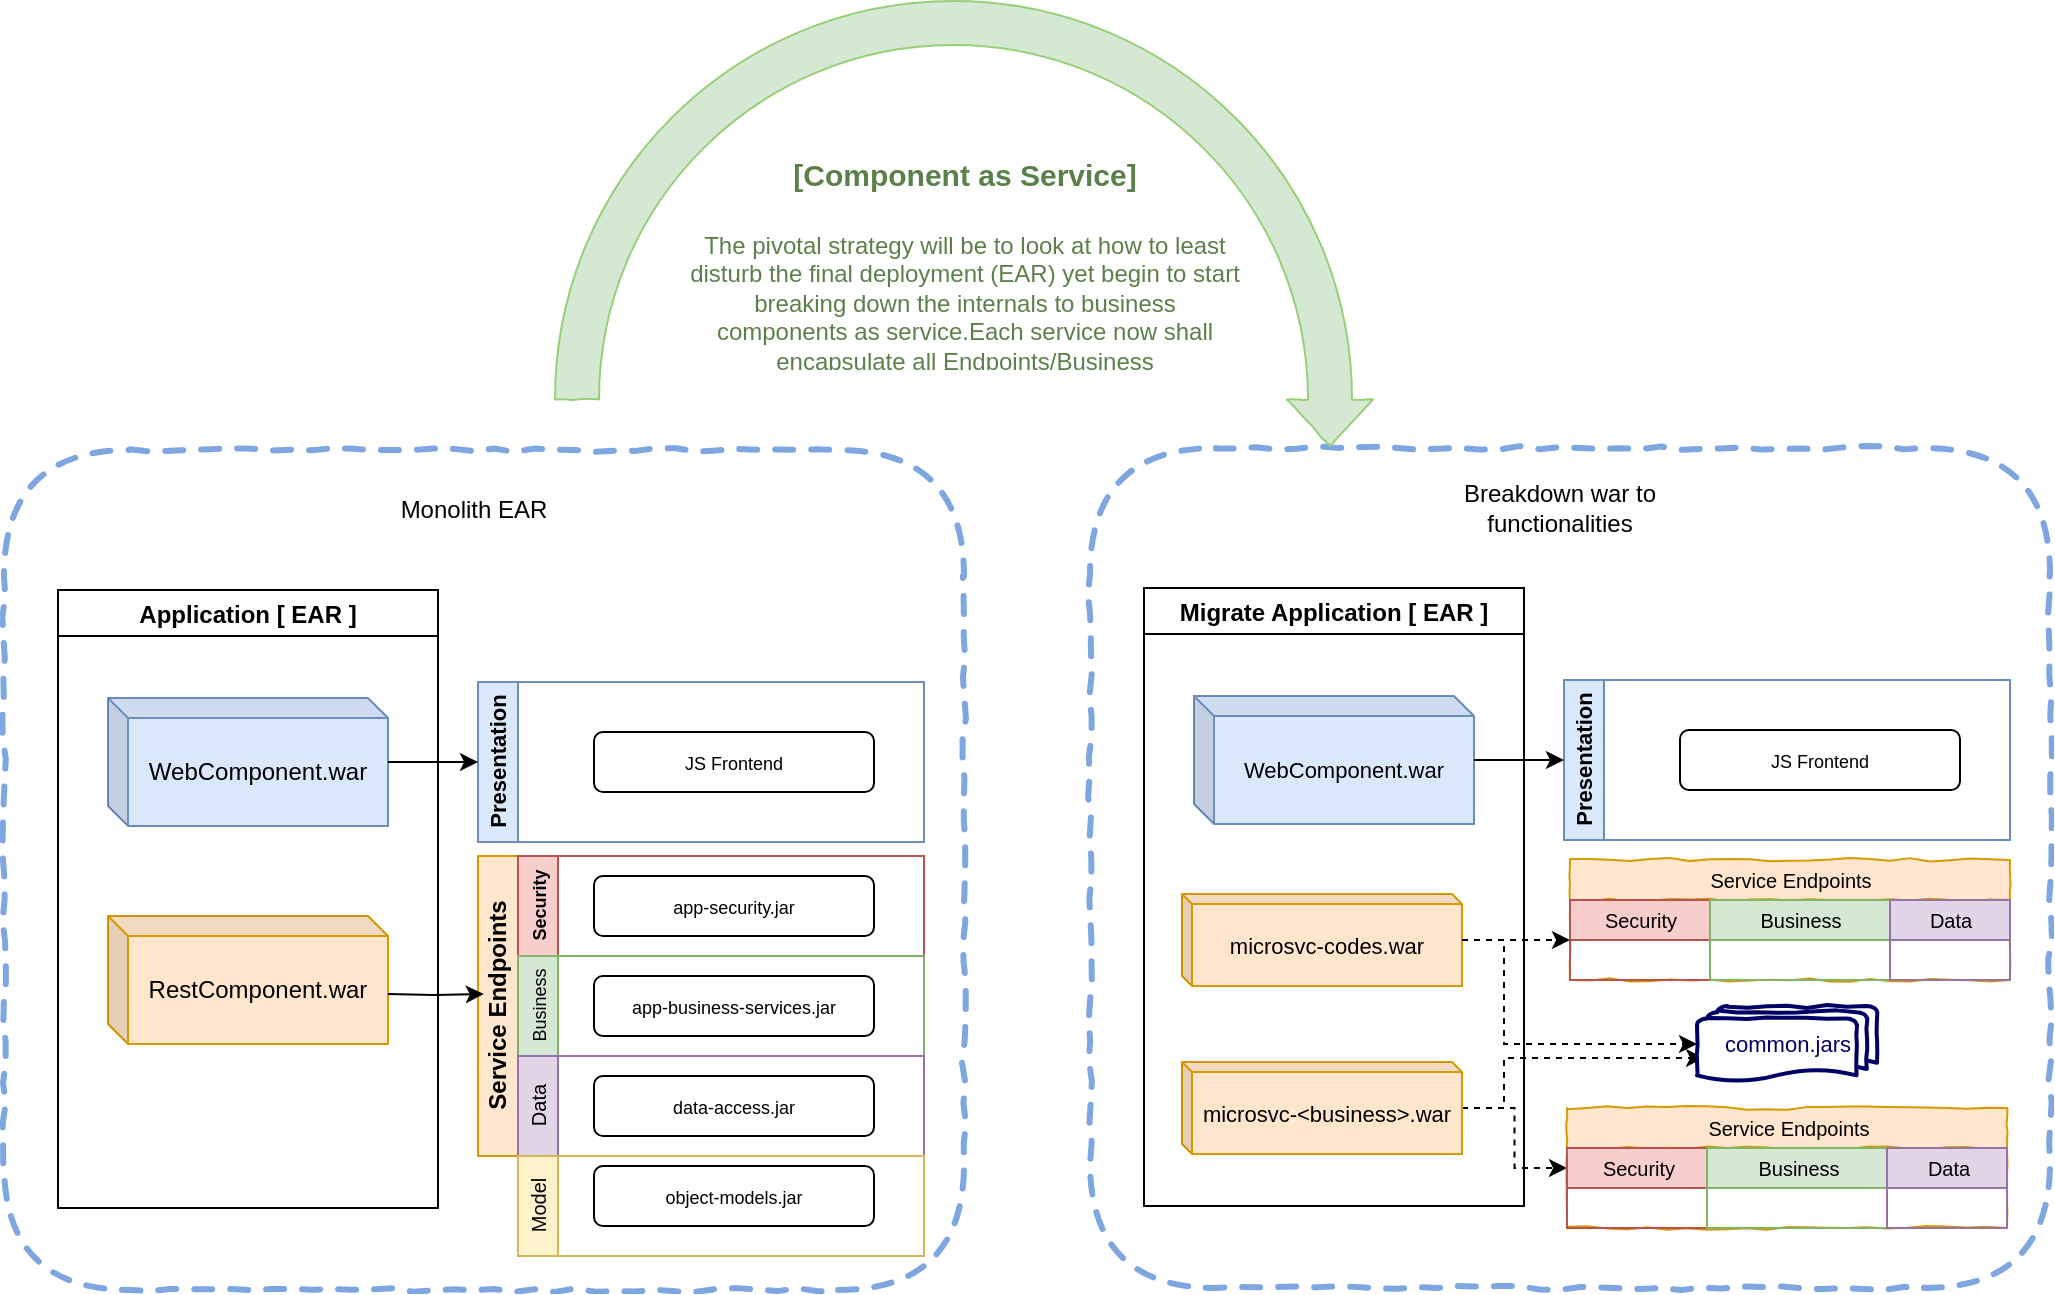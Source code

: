 <mxfile version="13.0.3" type="device" pages="10"><diagram id="km4BdjXpE9S_ZTLfWaRs" name="Monolith"><mxGraphModel dx="693" dy="1922" grid="1" gridSize="10" guides="1" tooltips="1" connect="1" arrows="1" fold="1" page="1" pageScale="1" pageWidth="850" pageHeight="1100" math="0" shadow="0"><root><mxCell id="0"/><mxCell id="1" parent="0"/><mxCell id="mZFIXx7rg8c93YSsPxyB-39" value="&lt;div style=&quot;text-align: left&quot;&gt;&lt;/div&gt;" style="rounded=1;whiteSpace=wrap;html=1;comic=1;dashed=1;strokeWidth=3;strokeColor=#7EA6E0;" parent="1" vertex="1"><mxGeometry x="60" y="30" width="480" height="420" as="geometry"/></mxCell><mxCell id="mZFIXx7rg8c93YSsPxyB-4" value="Application [ EAR ]" style="swimlane;" parent="1" vertex="1"><mxGeometry x="87" y="100" width="190" height="309" as="geometry"/></mxCell><mxCell id="mZFIXx7rg8c93YSsPxyB-36" value="RestComponent.war" style="shape=cube;whiteSpace=wrap;html=1;boundedLbl=1;backgroundOutline=1;darkOpacity=0.05;darkOpacity2=0.1;size=10;fillColor=#ffe6cc;strokeColor=#d79b00;" parent="mZFIXx7rg8c93YSsPxyB-4" vertex="1"><mxGeometry x="25" y="163" width="140" height="64" as="geometry"/></mxCell><mxCell id="mZFIXx7rg8c93YSsPxyB-35" value="WebComponent.war" style="shape=cube;whiteSpace=wrap;html=1;boundedLbl=1;backgroundOutline=1;darkOpacity=0.05;darkOpacity2=0.1;size=10;fillColor=#dae8fc;strokeColor=#6c8ebf;" parent="mZFIXx7rg8c93YSsPxyB-4" vertex="1"><mxGeometry x="25" y="54" width="140" height="64" as="geometry"/></mxCell><mxCell id="mZFIXx7rg8c93YSsPxyB-13" value="Service Endpoints" style="swimlane;html=1;childLayout=stackLayout;resizeParent=1;resizeParentMax=0;horizontal=0;startSize=20;horizontalStack=0;fillColor=#ffe6cc;strokeColor=#d79b00;" parent="1" vertex="1"><mxGeometry x="297" y="233" width="223" height="150" as="geometry"/></mxCell><mxCell id="mZFIXx7rg8c93YSsPxyB-14" value="&lt;font style=&quot;font-size: 9px&quot;&gt;Security&lt;/font&gt;" style="swimlane;html=1;startSize=20;horizontal=0;fillColor=#f8cecc;strokeColor=#b85450;" parent="mZFIXx7rg8c93YSsPxyB-13" vertex="1"><mxGeometry x="20" width="203" height="50" as="geometry"><mxRectangle x="20" width="460" height="60" as="alternateBounds"/></mxGeometry></mxCell><mxCell id="mZFIXx7rg8c93YSsPxyB-28" value="&lt;font style=&quot;font-size: 9px&quot;&gt;app-security.jar&lt;/font&gt;" style="rounded=1;whiteSpace=wrap;html=1;" parent="mZFIXx7rg8c93YSsPxyB-14" vertex="1"><mxGeometry x="38" y="10" width="140" height="30" as="geometry"/></mxCell><mxCell id="mZFIXx7rg8c93YSsPxyB-15" value="&lt;font style=&quot;font-size: 9px ; font-weight: normal&quot;&gt;Business&lt;/font&gt;" style="swimlane;html=1;startSize=20;horizontal=0;fillColor=#d5e8d4;strokeColor=#82b366;" parent="mZFIXx7rg8c93YSsPxyB-13" vertex="1"><mxGeometry x="20" y="50" width="203" height="50" as="geometry"/></mxCell><mxCell id="mZFIXx7rg8c93YSsPxyB-26" value="&lt;font style=&quot;font-size: 9px&quot;&gt;app-business-services.jar&lt;/font&gt;" style="rounded=1;whiteSpace=wrap;html=1;" parent="mZFIXx7rg8c93YSsPxyB-15" vertex="1"><mxGeometry x="38" y="10" width="140" height="30" as="geometry"/></mxCell><mxCell id="mZFIXx7rg8c93YSsPxyB-16" value="&lt;font style=&quot;font-size: 10px ; font-weight: normal&quot;&gt;Data&lt;br&gt;&lt;/font&gt;" style="swimlane;html=1;startSize=20;horizontal=0;fillColor=#e1d5e7;strokeColor=#9673a6;" parent="mZFIXx7rg8c93YSsPxyB-13" vertex="1"><mxGeometry x="20" y="100" width="203" height="50" as="geometry"/></mxCell><mxCell id="mZFIXx7rg8c93YSsPxyB-27" value="&lt;font style=&quot;font-size: 9px&quot;&gt;data-access.jar&lt;/font&gt;" style="rounded=1;whiteSpace=wrap;html=1;" parent="mZFIXx7rg8c93YSsPxyB-16" vertex="1"><mxGeometry x="38" y="10" width="140" height="30" as="geometry"/></mxCell><mxCell id="mZFIXx7rg8c93YSsPxyB-17" value="&lt;font style=&quot;font-size: 11px&quot;&gt;Presentation&lt;/font&gt;" style="swimlane;html=1;startSize=20;horizontal=0;childLayout=treeLayout;horizontalTree=1;resizable=0;containerType=tree;fillColor=#dae8fc;strokeColor=#6c8ebf;" parent="1" vertex="1"><mxGeometry x="297" y="146" width="223" height="80" as="geometry"/></mxCell><mxCell id="mZFIXx7rg8c93YSsPxyB-34" value="&lt;font style=&quot;font-size: 9px&quot;&gt;JS Frontend&lt;/font&gt;" style="rounded=1;whiteSpace=wrap;html=1;" parent="mZFIXx7rg8c93YSsPxyB-17" vertex="1"><mxGeometry x="58" y="25" width="140" height="30" as="geometry"/></mxCell><mxCell id="mZFIXx7rg8c93YSsPxyB-23" value="&lt;span style=&quot;font-weight: normal&quot;&gt;&lt;font style=&quot;font-size: 10px&quot;&gt;Model&lt;/font&gt;&lt;/span&gt;" style="swimlane;html=1;startSize=20;horizontal=0;fillColor=#fff2cc;strokeColor=#d6b656;" parent="1" vertex="1"><mxGeometry x="317" y="383" width="203" height="50" as="geometry"/></mxCell><mxCell id="mZFIXx7rg8c93YSsPxyB-29" value="&lt;font style=&quot;font-size: 9px&quot;&gt;object-models.jar&lt;/font&gt;" style="rounded=1;whiteSpace=wrap;html=1;" parent="mZFIXx7rg8c93YSsPxyB-23" vertex="1"><mxGeometry x="38" y="5" width="140" height="30" as="geometry"/></mxCell><mxCell id="mZFIXx7rg8c93YSsPxyB-37" value="" style="edgeStyle=orthogonalEdgeStyle;rounded=0;html=1;jettySize=auto;orthogonalLoop=1;" parent="1" source="mZFIXx7rg8c93YSsPxyB-35" target="mZFIXx7rg8c93YSsPxyB-17" edge="1"><mxGeometry relative="1" as="geometry"/></mxCell><mxCell id="mZFIXx7rg8c93YSsPxyB-38" value="" style="edgeStyle=orthogonalEdgeStyle;rounded=0;html=1;jettySize=auto;orthogonalLoop=1;entryX=0.013;entryY=0.46;entryDx=0;entryDy=0;entryPerimeter=0;" parent="1" target="mZFIXx7rg8c93YSsPxyB-13" edge="1"><mxGeometry relative="1" as="geometry"><mxPoint x="252" y="302" as="sourcePoint"/><mxPoint x="270" y="320" as="targetPoint"/></mxGeometry></mxCell><mxCell id="mZFIXx7rg8c93YSsPxyB-41" value="Monolith EAR" style="text;html=1;strokeColor=none;fillColor=none;align=center;verticalAlign=middle;whiteSpace=wrap;rounded=0;dashed=1;comic=1;" parent="1" vertex="1"><mxGeometry x="210" y="50" width="170" height="20" as="geometry"/></mxCell><mxCell id="mZFIXx7rg8c93YSsPxyB-42" value="&lt;div style=&quot;text-align: left&quot;&gt;&lt;/div&gt;" style="rounded=1;whiteSpace=wrap;html=1;comic=1;dashed=1;strokeWidth=3;strokeColor=#7EA6E0;" parent="1" vertex="1"><mxGeometry x="603" y="29" width="480" height="420" as="geometry"/></mxCell><mxCell id="mZFIXx7rg8c93YSsPxyB-43" value="Migrate Application [ EAR ]" style="swimlane;" parent="1" vertex="1"><mxGeometry x="630" y="99" width="190" height="309" as="geometry"/></mxCell><mxCell id="mZFIXx7rg8c93YSsPxyB-44" value="&lt;font style=&quot;font-size: 11px&quot;&gt;microsvc-codes.war&lt;/font&gt;" style="shape=cube;whiteSpace=wrap;html=1;boundedLbl=1;backgroundOutline=1;darkOpacity=0.05;darkOpacity2=0.1;size=5;fillColor=#ffe6cc;strokeColor=#d79b00;" parent="mZFIXx7rg8c93YSsPxyB-43" vertex="1"><mxGeometry x="19" y="153" width="140" height="46" as="geometry"/></mxCell><mxCell id="mZFIXx7rg8c93YSsPxyB-45" value="&lt;font style=&quot;font-size: 11px&quot;&gt;WebComponent.war&lt;/font&gt;" style="shape=cube;whiteSpace=wrap;html=1;boundedLbl=1;backgroundOutline=1;darkOpacity=0.05;darkOpacity2=0.1;size=10;fillColor=#dae8fc;strokeColor=#6c8ebf;" parent="mZFIXx7rg8c93YSsPxyB-43" vertex="1"><mxGeometry x="25" y="54" width="140" height="64" as="geometry"/></mxCell><mxCell id="mZFIXx7rg8c93YSsPxyB-53" value="&lt;font style=&quot;font-size: 11px&quot;&gt;Presentation&lt;/font&gt;" style="swimlane;html=1;startSize=20;horizontal=0;childLayout=treeLayout;horizontalTree=1;resizable=0;containerType=tree;fillColor=#dae8fc;strokeColor=#6c8ebf;" parent="1" vertex="1"><mxGeometry x="840" y="145" width="223" height="80" as="geometry"/></mxCell><mxCell id="mZFIXx7rg8c93YSsPxyB-54" value="&lt;font style=&quot;font-size: 9px&quot;&gt;JS Frontend&lt;/font&gt;" style="rounded=1;whiteSpace=wrap;html=1;" parent="mZFIXx7rg8c93YSsPxyB-53" vertex="1"><mxGeometry x="58" y="25" width="140" height="30" as="geometry"/></mxCell><mxCell id="mZFIXx7rg8c93YSsPxyB-57" value="" style="edgeStyle=orthogonalEdgeStyle;rounded=0;html=1;jettySize=auto;orthogonalLoop=1;" parent="1" source="mZFIXx7rg8c93YSsPxyB-45" target="mZFIXx7rg8c93YSsPxyB-53" edge="1"><mxGeometry relative="1" as="geometry"/></mxCell><mxCell id="mZFIXx7rg8c93YSsPxyB-59" value="Breakdown war to functionalities" style="text;html=1;strokeColor=none;fillColor=none;align=center;verticalAlign=middle;whiteSpace=wrap;rounded=0;dashed=1;comic=1;" parent="1" vertex="1"><mxGeometry x="753" y="49" width="170" height="20" as="geometry"/></mxCell><mxCell id="mZFIXx7rg8c93YSsPxyB-64" value="&lt;font style=&quot;font-size: 10px ; font-weight: normal&quot;&gt;Service Endpoints&lt;/font&gt;" style="swimlane;html=1;childLayout=stackLayout;resizeParent=1;resizeParentMax=0;startSize=20;comic=1;strokeColor=#d79b00;strokeWidth=1;fillColor=#ffe6cc;" parent="1" vertex="1"><mxGeometry x="843" y="235" width="220" height="60" as="geometry"/></mxCell><mxCell id="mZFIXx7rg8c93YSsPxyB-65" value="&lt;font style=&quot;font-size: 10px ; font-weight: normal&quot;&gt;Security&lt;/font&gt;" style="swimlane;html=1;startSize=20;fillColor=#f8cecc;strokeColor=#b85450;" parent="mZFIXx7rg8c93YSsPxyB-64" vertex="1"><mxGeometry y="20" width="70" height="40" as="geometry"/></mxCell><mxCell id="mZFIXx7rg8c93YSsPxyB-66" value="&lt;font style=&quot;font-size: 10px ; font-weight: normal&quot;&gt;Business&lt;/font&gt;" style="swimlane;html=1;startSize=20;fillColor=#d5e8d4;strokeColor=#82b366;" parent="mZFIXx7rg8c93YSsPxyB-64" vertex="1"><mxGeometry x="70" y="20" width="90" height="40" as="geometry"/></mxCell><mxCell id="mZFIXx7rg8c93YSsPxyB-67" value="&lt;font style=&quot;font-size: 10px ; font-weight: normal&quot;&gt;Data&lt;/font&gt;" style="swimlane;html=1;startSize=20;fillColor=#e1d5e7;strokeColor=#9673a6;" parent="mZFIXx7rg8c93YSsPxyB-64" vertex="1"><mxGeometry x="160" y="20" width="60" height="40" as="geometry"/></mxCell><mxCell id="mZFIXx7rg8c93YSsPxyB-68" value="" style="edgeStyle=orthogonalEdgeStyle;rounded=0;html=1;jettySize=auto;orthogonalLoop=1;dashed=1;" parent="1" source="mZFIXx7rg8c93YSsPxyB-44" target="mZFIXx7rg8c93YSsPxyB-65" edge="1"><mxGeometry relative="1" as="geometry"/></mxCell><mxCell id="mZFIXx7rg8c93YSsPxyB-74" value="" style="edgeStyle=orthogonalEdgeStyle;rounded=0;html=1;jettySize=auto;orthogonalLoop=1;entryX=0.039;entryY=0.684;entryDx=0;entryDy=0;entryPerimeter=0;dashed=1;" parent="1" source="mZFIXx7rg8c93YSsPxyB-69" target="mZFIXx7rg8c93YSsPxyB-79" edge="1"><mxGeometry relative="1" as="geometry"><Array as="points"><mxPoint x="810" y="359"/><mxPoint x="810" y="334"/></Array></mxGeometry></mxCell><mxCell id="mZFIXx7rg8c93YSsPxyB-81" value="" style="edgeStyle=orthogonalEdgeStyle;rounded=0;html=1;dashed=1;jettySize=auto;orthogonalLoop=1;fontColor=#000066;" parent="1" source="mZFIXx7rg8c93YSsPxyB-69" target="mZFIXx7rg8c93YSsPxyB-70" edge="1"><mxGeometry relative="1" as="geometry"/></mxCell><mxCell id="mZFIXx7rg8c93YSsPxyB-69" value="&lt;font style=&quot;font-size: 11px&quot;&gt;microsvc-&amp;lt;business&amp;gt;.war&lt;/font&gt;" style="shape=cube;whiteSpace=wrap;html=1;boundedLbl=1;backgroundOutline=1;darkOpacity=0.05;darkOpacity2=0.1;size=5;fillColor=#ffe6cc;strokeColor=#d79b00;" parent="1" vertex="1"><mxGeometry x="649" y="336" width="140" height="46" as="geometry"/></mxCell><mxCell id="mZFIXx7rg8c93YSsPxyB-70" value="&lt;font style=&quot;font-size: 10px ; font-weight: normal&quot;&gt;Service Endpoints&lt;/font&gt;" style="swimlane;html=1;childLayout=stackLayout;resizeParent=1;resizeParentMax=0;startSize=20;comic=1;strokeColor=#d79b00;strokeWidth=1;fillColor=#ffe6cc;" parent="1" vertex="1"><mxGeometry x="841.5" y="359" width="220" height="60" as="geometry"/></mxCell><mxCell id="mZFIXx7rg8c93YSsPxyB-71" value="&lt;font style=&quot;font-size: 10px ; font-weight: normal&quot;&gt;Security&lt;/font&gt;" style="swimlane;html=1;startSize=20;fillColor=#f8cecc;strokeColor=#b85450;" parent="mZFIXx7rg8c93YSsPxyB-70" vertex="1"><mxGeometry y="20" width="70" height="40" as="geometry"/></mxCell><mxCell id="mZFIXx7rg8c93YSsPxyB-72" value="&lt;font style=&quot;font-size: 10px ; font-weight: normal&quot;&gt;Business&lt;/font&gt;" style="swimlane;html=1;startSize=20;fillColor=#d5e8d4;strokeColor=#82b366;" parent="mZFIXx7rg8c93YSsPxyB-70" vertex="1"><mxGeometry x="70" y="20" width="90" height="40" as="geometry"/></mxCell><mxCell id="mZFIXx7rg8c93YSsPxyB-73" value="&lt;font style=&quot;font-size: 10px ; font-weight: normal&quot;&gt;Data&lt;/font&gt;" style="swimlane;html=1;startSize=20;fillColor=#e1d5e7;strokeColor=#9673a6;" parent="mZFIXx7rg8c93YSsPxyB-70" vertex="1"><mxGeometry x="160" y="20" width="60" height="40" as="geometry"/></mxCell><mxCell id="mZFIXx7rg8c93YSsPxyB-79" value="&lt;font style=&quot;font-size: 11px&quot;&gt;common.jars&lt;/font&gt;" style="strokeWidth=2;html=1;shape=mxgraph.flowchart.multi-document;whiteSpace=wrap;comic=1;align=center;strokeColor=#000066;fontColor=#000066;" parent="1" vertex="1"><mxGeometry x="906.5" y="308" width="90" height="38" as="geometry"/></mxCell><mxCell id="mZFIXx7rg8c93YSsPxyB-80" value="" style="edgeStyle=orthogonalEdgeStyle;rounded=0;html=1;jettySize=auto;orthogonalLoop=1;fontColor=#000066;entryX=0;entryY=0.5;entryDx=0;entryDy=0;entryPerimeter=0;dashed=1;" parent="1" source="mZFIXx7rg8c93YSsPxyB-44" target="mZFIXx7rg8c93YSsPxyB-79" edge="1"><mxGeometry relative="1" as="geometry"><Array as="points"><mxPoint x="810" y="275"/><mxPoint x="810" y="327"/></Array></mxGeometry></mxCell><mxCell id="mZFIXx7rg8c93YSsPxyB-82" value="" style="html=1;shadow=0;dashed=0;align=center;verticalAlign=middle;shape=mxgraph.arrows2.uTurnArrow;dy=11;arrowHead=43;dx2=23.25;comic=1;strokeColor=#97D077;strokeWidth=1;fontColor=#97D077;rotation=90;fillColor=#D5E8D4;" parent="1" vertex="1"><mxGeometry x="490" y="-349" width="100" height="409" as="geometry"/></mxCell><mxCell id="mZFIXx7rg8c93YSsPxyB-83" value="&lt;h1&gt;&lt;font style=&quot;font-size: 15px&quot; color=&quot;#5c8049&quot;&gt;[Component as Service]&lt;/font&gt;&lt;/h1&gt;&lt;p&gt;&lt;font color=&quot;#5c8049&quot;&gt;The pivotal strategy will be to look at how to least disturb the final deployment (EAR) yet begin to start breaking down the internals to business components as service.Each service now shall encapsulate all Endpoints/Business Service/DataAcess Layers.&lt;/font&gt;&lt;/p&gt;" style="text;html=1;strokeColor=none;fillColor=none;spacing=5;spacingTop=-20;whiteSpace=wrap;overflow=hidden;rounded=0;comic=1;fontColor=#97D077;align=center;" parent="1" vertex="1"><mxGeometry x="397.5" y="-130" width="285" height="120" as="geometry"/></mxCell></root></mxGraphModel></diagram><diagram id="BgMppR8Lp3xwIX3uHOWQ" name="ComponentView"><mxGraphModel dx="693" dy="1991" grid="1" gridSize="10" guides="1" tooltips="1" connect="1" arrows="1" fold="1" page="1" pageScale="1" pageWidth="827" pageHeight="1169" math="0" shadow="0"><root><mxCell id="pTcoozL63AXsWg8uJySH-0"/><mxCell id="pTcoozL63AXsWg8uJySH-1" parent="pTcoozL63AXsWg8uJySH-0"/><mxCell id="pTcoozL63AXsWg8uJySH-2" value="" style="rounded=1;whiteSpace=wrap;html=1;comic=1;dashed=1;strokeWidth=3;strokeColor=#7EA6E0;labelPosition=left;verticalLabelPosition=top;align=right;verticalAlign=bottom;arcSize=18;" vertex="1" parent="pTcoozL63AXsWg8uJySH-1"><mxGeometry x="168" y="150" width="992" height="320" as="geometry"/></mxCell><mxCell id="pTcoozL63AXsWg8uJySH-3" value="&lt;div style=&quot;text-align: left&quot;&gt;&lt;/div&gt;" style="rounded=1;whiteSpace=wrap;html=1;comic=1;dashed=1;strokeWidth=3;strokeColor=#7EA6E0;" vertex="1" parent="pTcoozL63AXsWg8uJySH-1"><mxGeometry x="253" y="520" width="840" height="230" as="geometry"/></mxCell><mxCell id="pTcoozL63AXsWg8uJySH-4" value="" style="edgeStyle=orthogonalEdgeStyle;rounded=0;html=1;jettySize=auto;orthogonalLoop=1;fontSize=14;entryX=0.44;entryY=0;entryDx=0;entryDy=0;entryPerimeter=0;" edge="1" parent="pTcoozL63AXsWg8uJySH-1" source="pTcoozL63AXsWg8uJySH-6" target="pTcoozL63AXsWg8uJySH-29"><mxGeometry relative="1" as="geometry"><mxPoint x="513" y="144" as="targetPoint"/></mxGeometry></mxCell><mxCell id="pTcoozL63AXsWg8uJySH-5" value="" style="edgeStyle=orthogonalEdgeStyle;rounded=0;html=1;jettySize=auto;orthogonalLoop=1;fontSize=14;entryX=0;entryY=0;entryDx=0;entryDy=27;entryPerimeter=0;" edge="1" parent="pTcoozL63AXsWg8uJySH-1" source="pTcoozL63AXsWg8uJySH-6" target="pTcoozL63AXsWg8uJySH-28"><mxGeometry relative="1" as="geometry"><mxPoint x="930" y="92" as="targetPoint"/></mxGeometry></mxCell><mxCell id="pTcoozL63AXsWg8uJySH-6" value="API-Gateway" style="shape=cube;whiteSpace=wrap;html=1;boundedLbl=1;backgroundOutline=1;darkOpacity=0.05;darkOpacity2=0.1;size=10;fillColor=#ffe6cc;strokeColor=#d79b00;" vertex="1" parent="pTcoozL63AXsWg8uJySH-1"><mxGeometry x="175" y="60" width="465" height="64" as="geometry"/></mxCell><mxCell id="pTcoozL63AXsWg8uJySH-7" value="Auth Service&lt;br&gt;(Security)&lt;br&gt;" style="shape=cube;whiteSpace=wrap;html=1;boundedLbl=1;backgroundOutline=1;darkOpacity=0.05;darkOpacity2=0.1;size=6;fillColor=#ffe6cc;strokeColor=#d79b00;" vertex="1" parent="pTcoozL63AXsWg8uJySH-1"><mxGeometry x="589" y="269" width="150" height="60" as="geometry"/></mxCell><mxCell id="pTcoozL63AXsWg8uJySH-8" value="" style="edgeStyle=orthogonalEdgeStyle;rounded=0;html=1;jettySize=auto;orthogonalLoop=1;" edge="1" parent="pTcoozL63AXsWg8uJySH-1" source="pTcoozL63AXsWg8uJySH-9"><mxGeometry relative="1" as="geometry"><mxPoint x="603" y="520" as="targetPoint"/><Array as="points"><mxPoint x="666" y="490"/><mxPoint x="603" y="490"/></Array></mxGeometry></mxCell><mxCell id="pTcoozL63AXsWg8uJySH-9" value="microsvc-beta" style="shape=cube;whiteSpace=wrap;html=1;boundedLbl=1;backgroundOutline=1;darkOpacity=0.05;darkOpacity2=0.1;size=6;fillColor=#99FF99;strokeColor=#009900;" vertex="1" parent="pTcoozL63AXsWg8uJySH-1"><mxGeometry x="591" y="380" width="150" height="60" as="geometry"/></mxCell><mxCell id="pTcoozL63AXsWg8uJySH-10" value="Other Services.&lt;br&gt;" style="shape=cube;whiteSpace=wrap;html=1;boundedLbl=1;backgroundOutline=1;darkOpacity=0.05;darkOpacity2=0.1;size=6;fillColor=#99FF99;strokeColor=#009900;" vertex="1" parent="pTcoozL63AXsWg8uJySH-1"><mxGeometry x="222" y="265" width="136" height="60" as="geometry"/></mxCell><mxCell id="pTcoozL63AXsWg8uJySH-11" value="User Mgmt&amp;nbsp;" style="shape=cube;whiteSpace=wrap;html=1;boundedLbl=1;backgroundOutline=1;darkOpacity=0.05;darkOpacity2=0.1;size=6;fillColor=#99FF99;strokeColor=#009900;" vertex="1" parent="pTcoozL63AXsWg8uJySH-1"><mxGeometry x="395" y="266" width="135" height="60" as="geometry"/></mxCell><mxCell id="pTcoozL63AXsWg8uJySH-12" value="&lt;table border=&quot;1&quot; width=&quot;100%&quot; cellpadding=&quot;4&quot; style=&quot;width: 100% ; height: 100% ; border-collapse: collapse&quot;&gt;&lt;tbody&gt;&lt;tr&gt;&lt;th align=&quot;center&quot;&gt;nx-cache-client.jar&lt;/th&gt;&lt;/tr&gt;&lt;tr&gt;&lt;td align=&quot;center&quot;&gt;&lt;ul&gt;&lt;li style=&quot;text-align: left&quot;&gt;Cache operations&lt;/li&gt;&lt;li style=&quot;text-align: left&quot;&gt;Expose CacheEndpoints&lt;/li&gt;&lt;li style=&quot;text-align: left&quot;&gt;Cache Refresh APIs&lt;/li&gt;&lt;/ul&gt;&lt;/td&gt;&lt;/tr&gt;&lt;tr&gt;&lt;td align=&quot;center&quot;&gt;common lib&lt;/td&gt;&lt;/tr&gt;&lt;/tbody&gt;&lt;/table&gt;" style="text;html=1;strokeColor=none;fillColor=none;overflow=fill;" vertex="1" parent="pTcoozL63AXsWg8uJySH-1"><mxGeometry x="287.5" y="583" width="206" height="140" as="geometry"/></mxCell><mxCell id="pTcoozL63AXsWg8uJySH-13" value="&lt;table border=&quot;1&quot; width=&quot;100%&quot; cellpadding=&quot;4&quot; style=&quot;width: 100% ; height: 100% ; border-collapse: collapse&quot;&gt;&lt;tbody&gt;&lt;tr&gt;&lt;th align=&quot;center&quot;&gt;audit.jar&lt;/th&gt;&lt;/tr&gt;&lt;tr&gt;&lt;td align=&quot;center&quot;&gt;&lt;ul&gt;&lt;li style=&quot;text-align: left&quot;&gt;Audit Library&lt;/li&gt;&lt;li style=&quot;text-align: left&quot;&gt;Access to Audit&lt;br&gt;service&lt;/li&gt;&lt;/ul&gt;&lt;/td&gt;&lt;/tr&gt;&lt;tr&gt;&lt;td align=&quot;center&quot;&gt;common lib&lt;/td&gt;&lt;/tr&gt;&lt;/tbody&gt;&lt;/table&gt;" style="text;html=1;strokeColor=none;fillColor=none;overflow=fill;" vertex="1" parent="pTcoozL63AXsWg8uJySH-1"><mxGeometry x="528" y="583" width="160" height="140" as="geometry"/></mxCell><mxCell id="pTcoozL63AXsWg8uJySH-14" value="&lt;table border=&quot;1&quot; width=&quot;100%&quot; cellpadding=&quot;4&quot; style=&quot;width: 100% ; height: 100% ; border-collapse: collapse&quot;&gt;&lt;tbody&gt;&lt;tr&gt;&lt;th align=&quot;center&quot;&gt;logging.jar&lt;/th&gt;&lt;/tr&gt;&lt;tr&gt;&lt;td align=&quot;center&quot;&gt;&lt;ul&gt;&lt;li style=&quot;text-align: left&quot;&gt;Common logging&lt;/li&gt;&lt;li style=&quot;text-align: left&quot;&gt;Add Trace (Sleuth)&lt;/li&gt;&lt;/ul&gt;&lt;/td&gt;&lt;/tr&gt;&lt;tr&gt;&lt;td align=&quot;center&quot;&gt;common lib&lt;/td&gt;&lt;/tr&gt;&lt;/tbody&gt;&lt;/table&gt;" style="text;html=1;strokeColor=none;fillColor=none;overflow=fill;" vertex="1" parent="pTcoozL63AXsWg8uJySH-1"><mxGeometry x="715" y="583" width="160" height="140" as="geometry"/></mxCell><mxCell id="pTcoozL63AXsWg8uJySH-15" value="Log Service" style="shape=cube;whiteSpace=wrap;html=1;boundedLbl=1;backgroundOutline=1;darkOpacity=0.05;darkOpacity2=0.1;size=6;fillColor=#ffe6cc;strokeColor=#d79b00;" vertex="1" parent="pTcoozL63AXsWg8uJySH-1"><mxGeometry x="975" y="268" width="150" height="60" as="geometry"/></mxCell><mxCell id="pTcoozL63AXsWg8uJySH-16" value="" style="edgeStyle=orthogonalEdgeStyle;rounded=0;html=1;jettySize=auto;orthogonalLoop=1;" edge="1" parent="pTcoozL63AXsWg8uJySH-1" source="pTcoozL63AXsWg8uJySH-17"><mxGeometry relative="1" as="geometry"><mxPoint x="600" y="520" as="targetPoint"/><Array as="points"><mxPoint x="470" y="490"/><mxPoint x="600" y="490"/></Array></mxGeometry></mxCell><mxCell id="pTcoozL63AXsWg8uJySH-17" value="microsvc-alpha" style="shape=cube;whiteSpace=wrap;html=1;boundedLbl=1;backgroundOutline=1;darkOpacity=0.05;darkOpacity2=0.1;size=6;fillColor=#99FF99;strokeColor=#009900;" vertex="1" parent="pTcoozL63AXsWg8uJySH-1"><mxGeometry x="395" y="380" width="135" height="60" as="geometry"/></mxCell><mxCell id="pTcoozL63AXsWg8uJySH-18" value="" style="edgeStyle=orthogonalEdgeStyle;rounded=0;html=1;jettySize=auto;orthogonalLoop=1;exitX=0;exitY=0;exitDx=70;exitDy=60;exitPerimeter=0;entryX=0.412;entryY=-0.004;entryDx=0;entryDy=0;entryPerimeter=0;" edge="1" parent="pTcoozL63AXsWg8uJySH-1" source="pTcoozL63AXsWg8uJySH-19" target="pTcoozL63AXsWg8uJySH-3"><mxGeometry relative="1" as="geometry"><mxPoint x="603" y="670" as="targetPoint"/><Array as="points"><mxPoint x="293" y="490"/><mxPoint x="603" y="490"/><mxPoint x="603" y="519"/></Array></mxGeometry></mxCell><mxCell id="pTcoozL63AXsWg8uJySH-19" value="Industry Codes" style="shape=cube;whiteSpace=wrap;html=1;boundedLbl=1;backgroundOutline=1;darkOpacity=0.05;darkOpacity2=0.1;size=6;fillColor=#009900;strokeColor=#000000;" vertex="1" parent="pTcoozL63AXsWg8uJySH-1"><mxGeometry x="223" y="379" width="134" height="60" as="geometry"/></mxCell><mxCell id="pTcoozL63AXsWg8uJySH-20" value="" style="edgeStyle=orthogonalEdgeStyle;rounded=0;html=1;jettySize=auto;orthogonalLoop=1;" edge="1" parent="pTcoozL63AXsWg8uJySH-1" source="pTcoozL63AXsWg8uJySH-21"><mxGeometry relative="1" as="geometry"><mxPoint x="603" y="520" as="targetPoint"/><Array as="points"><mxPoint x="862" y="490"/><mxPoint x="603" y="490"/></Array></mxGeometry></mxCell><mxCell id="pTcoozL63AXsWg8uJySH-21" value="microsvc-contract" style="shape=cube;whiteSpace=wrap;html=1;boundedLbl=1;backgroundOutline=1;darkOpacity=0.05;darkOpacity2=0.1;size=6;fillColor=#99FF99;strokeColor=#009900;" vertex="1" parent="pTcoozL63AXsWg8uJySH-1"><mxGeometry x="787" y="383" width="150" height="60" as="geometry"/></mxCell><mxCell id="pTcoozL63AXsWg8uJySH-22" value="" style="edgeStyle=orthogonalEdgeStyle;rounded=0;orthogonalLoop=1;jettySize=auto;html=1;" edge="1" parent="pTcoozL63AXsWg8uJySH-1" source="pTcoozL63AXsWg8uJySH-23" target="pTcoozL63AXsWg8uJySH-3"><mxGeometry relative="1" as="geometry"><Array as="points"><mxPoint x="1051" y="490"/><mxPoint x="673" y="490"/></Array></mxGeometry></mxCell><mxCell id="pTcoozL63AXsWg8uJySH-23" value="microsvc-claims" style="shape=cube;whiteSpace=wrap;html=1;boundedLbl=1;backgroundOutline=1;darkOpacity=0.05;darkOpacity2=0.1;size=6;fillColor=#99FF99;strokeColor=#009900;" vertex="1" parent="pTcoozL63AXsWg8uJySH-1"><mxGeometry x="976" y="383" width="150" height="60" as="geometry"/></mxCell><mxCell id="pTcoozL63AXsWg8uJySH-24" value="&lt;div style=&quot;text-align: center&quot;&gt;&lt;b style=&quot;font-size: 16px ; color: rgb(204 , 102 , 0) ; line-height: 100%&quot;&gt;Engine&lt;/b&gt;&lt;/div&gt;" style="shape=cube;whiteSpace=wrap;html=1;boundedLbl=1;backgroundOutline=1;darkOpacity=0.05;darkOpacity2=0.1;size=16;fillColor=#ffe6cc;strokeColor=#d79b00;align=center;horizontal=1;labelPosition=center;verticalLabelPosition=middle;verticalAlign=middle;" vertex="1" parent="pTcoozL63AXsWg8uJySH-1"><mxGeometry x="786" y="230" width="142" height="100" as="geometry"/></mxCell><mxCell id="pTcoozL63AXsWg8uJySH-25" value="Cache" style="shape=ext;double=1;rounded=0;whiteSpace=wrap;html=1;align=center;" vertex="1" parent="pTcoozL63AXsWg8uJySH-1"><mxGeometry x="867" y="310" width="70" height="30" as="geometry"/></mxCell><mxCell id="pTcoozL63AXsWg8uJySH-26" value="Reusable Libraries for cross cutting application specific implementations" style="rounded=1;whiteSpace=wrap;html=1;strokeColor=#009900;fillColor=#99CCFF;align=center;" vertex="1" parent="pTcoozL63AXsWg8uJySH-1"><mxGeometry x="289" y="531" width="600" height="40" as="geometry"/></mxCell><mxCell id="pTcoozL63AXsWg8uJySH-27" value="" style="edgeStyle=orthogonalEdgeStyle;rounded=0;orthogonalLoop=1;jettySize=auto;html=1;" edge="1" parent="pTcoozL63AXsWg8uJySH-1" source="pTcoozL63AXsWg8uJySH-28"><mxGeometry relative="1" as="geometry"><mxPoint x="737" y="145" as="targetPoint"/></mxGeometry></mxCell><mxCell id="pTcoozL63AXsWg8uJySH-28" value="Discovery Service&lt;br&gt;" style="shape=cube;whiteSpace=wrap;html=1;boundedLbl=1;backgroundOutline=1;darkOpacity=0.05;darkOpacity2=0.1;size=6;fillColor=#ffe6cc;strokeColor=#d79b00;" vertex="1" parent="pTcoozL63AXsWg8uJySH-1"><mxGeometry x="673" y="65" width="127" height="60" as="geometry"/></mxCell><mxCell id="pTcoozL63AXsWg8uJySH-29" value="&lt;h1&gt;&lt;font style=&quot;font-size: 14px&quot;&gt;Standalone Component as Service&lt;/font&gt;&lt;/h1&gt;&lt;p&gt;Each service to be Discoverable and have relevant set of non-overlapping tables.&lt;/p&gt;" style="text;html=1;strokeColor=none;fillColor=none;spacing=5;spacingTop=-20;whiteSpace=wrap;overflow=hidden;rounded=0;fontSize=14;align=center;" vertex="1" parent="pTcoozL63AXsWg8uJySH-1"><mxGeometry x="194" y="149" width="486" height="101" as="geometry"/></mxCell><mxCell id="pTcoozL63AXsWg8uJySH-30" value="" style="edgeStyle=orthogonalEdgeStyle;rounded=0;orthogonalLoop=1;jettySize=auto;html=1;" edge="1" parent="pTcoozL63AXsWg8uJySH-1" source="pTcoozL63AXsWg8uJySH-31"><mxGeometry relative="1" as="geometry"><mxPoint x="896" y="150" as="targetPoint"/></mxGeometry></mxCell><mxCell id="pTcoozL63AXsWg8uJySH-31" value="Admin Service&lt;br&gt;" style="shape=cube;whiteSpace=wrap;html=1;boundedLbl=1;backgroundOutline=1;darkOpacity=0.05;darkOpacity2=0.1;size=6;fillColor=#ffe6cc;strokeColor=#d79b00;" vertex="1" parent="pTcoozL63AXsWg8uJySH-1"><mxGeometry x="831" y="65" width="130" height="60" as="geometry"/></mxCell><mxCell id="pTcoozL63AXsWg8uJySH-32" value="&lt;b&gt;Registered Services:&lt;/b&gt;&lt;br&gt;1. Runtime VM Health Statistics&lt;br&gt;2. Runtime Log level Change&lt;br&gt;3. All endpoint API listing for microservice&lt;br&gt;4. Networx Custom Info on counters etc&lt;br&gt;" style="shape=callout;whiteSpace=wrap;html=1;perimeter=calloutPerimeter;size=21;position=0.5;align=left;fontFamily=Helvetica;fontColor=#336600;" vertex="1" parent="pTcoozL63AXsWg8uJySH-1"><mxGeometry x="800" y="-40" width="257" height="105" as="geometry"/></mxCell><mxCell id="pTcoozL63AXsWg8uJySH-33" value="&lt;table border=&quot;1&quot; width=&quot;100%&quot; cellpadding=&quot;4&quot; style=&quot;width: 100% ; height: 100% ; border-collapse: collapse&quot;&gt;&lt;tbody&gt;&lt;tr&gt;&lt;th align=&quot;center&quot;&gt;monitor-metrics.jar&lt;/th&gt;&lt;/tr&gt;&lt;tr&gt;&lt;td align=&quot;center&quot;&gt;&lt;ul&gt;&lt;li style=&quot;text-align: left&quot;&gt;Metrics&lt;/li&gt;&lt;li style=&quot;text-align: left&quot;&gt;underlying 3rd party&lt;/li&gt;&lt;/ul&gt;&lt;/td&gt;&lt;/tr&gt;&lt;tr&gt;&lt;td align=&quot;center&quot;&gt;common lib&lt;/td&gt;&lt;/tr&gt;&lt;/tbody&gt;&lt;/table&gt;" style="text;html=1;strokeColor=none;fillColor=none;overflow=fill;" vertex="1" parent="pTcoozL63AXsWg8uJySH-1"><mxGeometry x="902" y="583" width="160" height="140" as="geometry"/></mxCell><mxCell id="pTcoozL63AXsWg8uJySH-34" value="" style="edgeStyle=orthogonalEdgeStyle;rounded=0;orthogonalLoop=1;jettySize=auto;html=1;" edge="1" parent="pTcoozL63AXsWg8uJySH-1" source="pTcoozL63AXsWg8uJySH-35"><mxGeometry relative="1" as="geometry"><mxPoint x="1067" y="149" as="targetPoint"/><Array as="points"><mxPoint x="1067" y="149"/><mxPoint x="1067" y="149"/></Array></mxGeometry></mxCell><mxCell id="pTcoozL63AXsWg8uJySH-35" value="Metrics Service" style="shape=cube;whiteSpace=wrap;html=1;boundedLbl=1;backgroundOutline=1;darkOpacity=0.05;darkOpacity2=0.1;size=6;fillColor=#ffe6cc;strokeColor=#d79b00;" vertex="1" parent="pTcoozL63AXsWg8uJySH-1"><mxGeometry x="992" y="66" width="150" height="60" as="geometry"/></mxCell></root></mxGraphModel></diagram><diagram id="s8Beja1ixC4MTL_H870B" name="OneMS"><mxGraphModel dx="693" dy="1991" grid="1" gridSize="10" guides="1" tooltips="1" connect="1" arrows="1" fold="1" page="1" pageScale="1" pageWidth="827" pageHeight="1169" math="0" shadow="0"><root><mxCell id="9Ymqopv_U-CkP32MIXfO-0"/><mxCell id="9Ymqopv_U-CkP32MIXfO-1" parent="9Ymqopv_U-CkP32MIXfO-0"/><mxCell id="9Ymqopv_U-CkP32MIXfO-2" value="" style="line;strokeWidth=10;direction=south;html=1;fillColor=none;fontSize=13;fontColor=#000000;align=center;strokeColor=#AE4132;" vertex="1" parent="9Ymqopv_U-CkP32MIXfO-1"><mxGeometry x="480" y="4" width="10" height="1406" as="geometry"/></mxCell><mxCell id="9Ymqopv_U-CkP32MIXfO-3" value="" style="rounded=1;whiteSpace=wrap;html=1;strokeColor=none;strokeWidth=1;fillColor=#F2931E;fontSize=13;fontColor=#FFFFFF;align=center;gradientColor=none;gradientDirection=east;verticalAlign=top;shadow=1;" vertex="1" parent="9Ymqopv_U-CkP32MIXfO-1"><mxGeometry x="230" y="29" width="280" height="85" as="geometry"/></mxCell><mxCell id="9Ymqopv_U-CkP32MIXfO-4" value="1" style="text;html=1;strokeColor=none;fillColor=none;align=center;verticalAlign=middle;whiteSpace=wrap;fontSize=30;fontColor=#FFFFFF;" vertex="1" parent="9Ymqopv_U-CkP32MIXfO-1"><mxGeometry x="228" y="43" width="40" height="20" as="geometry"/></mxCell><mxCell id="9Ymqopv_U-CkP32MIXfO-5" value="" style="rounded=1;whiteSpace=wrap;html=1;strokeColor=none;strokeWidth=1;fillColor=#10739E;fontSize=13;fontColor=#FFFFFF;align=center;gradientColor=none;gradientDirection=east;verticalAlign=top;shadow=1;" vertex="1" parent="9Ymqopv_U-CkP32MIXfO-1"><mxGeometry x="460" y="144" width="310" height="85" as="geometry"/></mxCell><mxCell id="9Ymqopv_U-CkP32MIXfO-6" value="2" style="text;html=1;strokeColor=none;fillColor=none;align=center;verticalAlign=middle;whiteSpace=wrap;fontSize=30;fontColor=#FFFFFF;" vertex="1" parent="9Ymqopv_U-CkP32MIXfO-1"><mxGeometry x="462" y="158" width="40" height="20" as="geometry"/></mxCell><mxCell id="9Ymqopv_U-CkP32MIXfO-7" value="" style="rounded=1;whiteSpace=wrap;html=1;strokeColor=none;strokeWidth=1;fillColor=#F2931E;fontSize=13;fontColor=#FFFFFF;align=center;gradientColor=none;gradientDirection=east;verticalAlign=top;shadow=1;" vertex="1" parent="9Ymqopv_U-CkP32MIXfO-1"><mxGeometry x="230" y="254" width="280" height="85" as="geometry"/></mxCell><mxCell id="9Ymqopv_U-CkP32MIXfO-8" value="3" style="text;html=1;strokeColor=none;fillColor=none;align=center;verticalAlign=middle;whiteSpace=wrap;fontSize=30;fontColor=#FFFFFF;" vertex="1" parent="9Ymqopv_U-CkP32MIXfO-1"><mxGeometry x="231" y="269" width="40" height="20" as="geometry"/></mxCell><mxCell id="9Ymqopv_U-CkP32MIXfO-9" value="" style="rounded=1;whiteSpace=wrap;html=1;strokeColor=none;strokeWidth=1;fillColor=#10739E;fontSize=13;fontColor=#FFFFFF;align=center;gradientColor=none;gradientDirection=east;verticalAlign=top;shadow=1;" vertex="1" parent="9Ymqopv_U-CkP32MIXfO-1"><mxGeometry x="460" y="369" width="280" height="95" as="geometry"/></mxCell><mxCell id="9Ymqopv_U-CkP32MIXfO-10" value="4" style="text;html=1;strokeColor=none;fillColor=none;align=center;verticalAlign=middle;whiteSpace=wrap;fontSize=30;fontColor=#FFFFFF;" vertex="1" parent="9Ymqopv_U-CkP32MIXfO-1"><mxGeometry x="460" y="383" width="40" height="20" as="geometry"/></mxCell><mxCell id="9Ymqopv_U-CkP32MIXfO-11" value="" style="rounded=1;whiteSpace=wrap;html=1;strokeColor=none;strokeWidth=1;fillColor=#F2931E;fontSize=13;fontColor=#FFFFFF;align=center;gradientColor=none;gradientDirection=east;verticalAlign=top;shadow=1;" vertex="1" parent="9Ymqopv_U-CkP32MIXfO-1"><mxGeometry x="230" y="484" width="280" height="85" as="geometry"/></mxCell><mxCell id="9Ymqopv_U-CkP32MIXfO-12" value="5" style="text;html=1;strokeColor=none;fillColor=none;align=center;verticalAlign=middle;whiteSpace=wrap;fontSize=30;fontColor=#FFFFFF;" vertex="1" parent="9Ymqopv_U-CkP32MIXfO-1"><mxGeometry x="240" y="497" width="40" height="20" as="geometry"/></mxCell><mxCell id="9Ymqopv_U-CkP32MIXfO-13" value="" style="rounded=1;whiteSpace=wrap;html=1;strokeColor=none;strokeWidth=1;fillColor=#10739E;fontSize=13;fontColor=#FFFFFF;align=center;gradientColor=none;gradientDirection=east;verticalAlign=top;shadow=1;" vertex="1" parent="9Ymqopv_U-CkP32MIXfO-1"><mxGeometry x="459" y="613" width="281" height="85" as="geometry"/></mxCell><mxCell id="9Ymqopv_U-CkP32MIXfO-14" value="6" style="text;html=1;strokeColor=none;fillColor=none;align=center;verticalAlign=middle;whiteSpace=wrap;fontSize=30;fontColor=#FFFFFF;" vertex="1" parent="9Ymqopv_U-CkP32MIXfO-1"><mxGeometry x="465" y="626" width="40" height="20" as="geometry"/></mxCell><mxCell id="9Ymqopv_U-CkP32MIXfO-15" value="" style="rounded=1;whiteSpace=wrap;html=1;strokeColor=none;strokeWidth=1;fillColor=#F2931E;fontSize=13;fontColor=#FFFFFF;align=center;gradientColor=none;gradientDirection=east;verticalAlign=top;shadow=1;" vertex="1" parent="9Ymqopv_U-CkP32MIXfO-1"><mxGeometry x="240" y="724" width="270" height="85" as="geometry"/></mxCell><mxCell id="9Ymqopv_U-CkP32MIXfO-16" value="7" style="text;html=1;strokeColor=none;fillColor=none;align=center;verticalAlign=middle;whiteSpace=wrap;fontSize=30;fontColor=#FFFFFF;" vertex="1" parent="9Ymqopv_U-CkP32MIXfO-1"><mxGeometry x="248" y="737" width="40" height="20" as="geometry"/></mxCell><mxCell id="9Ymqopv_U-CkP32MIXfO-17" value="" style="rounded=1;whiteSpace=wrap;html=1;strokeColor=none;strokeWidth=1;fillColor=#10739E;fontSize=13;fontColor=#FFFFFF;align=center;gradientColor=none;gradientDirection=east;verticalAlign=top;shadow=1;" vertex="1" parent="9Ymqopv_U-CkP32MIXfO-1"><mxGeometry x="460" y="839" width="280" height="85" as="geometry"/></mxCell><mxCell id="9Ymqopv_U-CkP32MIXfO-18" value="8" style="text;html=1;strokeColor=none;fillColor=none;align=center;verticalAlign=middle;whiteSpace=wrap;fontSize=30;fontColor=#FFFFFF;" vertex="1" parent="9Ymqopv_U-CkP32MIXfO-1"><mxGeometry x="472" y="852" width="40" height="20" as="geometry"/></mxCell><mxCell id="9Ymqopv_U-CkP32MIXfO-19" value="&lt;h1&gt;&lt;font style=&quot;font-size: 16px&quot;&gt;Assimilate Functionality&lt;/font&gt;&lt;/h1&gt;&lt;p&gt;&lt;font style=&quot;font-size: 9px&quot;&gt;Identify APIs and assimilate functionalities into a single deploy-able project ( JAR/WAR )&amp;nbsp; and define Business boundary&lt;/font&gt;.&lt;/p&gt;" style="text;html=1;spacing=5;spacingTop=-20;whiteSpace=wrap;overflow=hidden;strokeColor=none;strokeWidth=4;fillColor=none;gradientColor=#007FFF;fontSize=9;fontColor=#FFFFFF;align=center;" vertex="1" parent="9Ymqopv_U-CkP32MIXfO-1"><mxGeometry x="260" y="33" width="240" height="77" as="geometry"/></mxCell><mxCell id="9Ymqopv_U-CkP32MIXfO-20" value="&lt;h1&gt;&lt;font style=&quot;font-size: 16px&quot;&gt;Integrataion to existing UI&lt;/font&gt;&lt;/h1&gt;&lt;p&gt;Validate with Postman project / Current UI integration test with the new component as a WAR ( No security**)&lt;/p&gt;" style="text;html=1;spacing=5;spacingTop=-20;whiteSpace=wrap;overflow=hidden;strokeColor=none;strokeWidth=4;fillColor=none;gradientColor=#007FFF;fontSize=9;fontColor=#FFFFFF;align=center;" vertex="1" parent="9Ymqopv_U-CkP32MIXfO-1"><mxGeometry x="490" y="148" width="260" height="77" as="geometry"/></mxCell><mxCell id="9Ymqopv_U-CkP32MIXfO-21" value="&lt;h1&gt;&lt;font style=&quot;font-size: 16px&quot;&gt;Stack Migrate to latest&lt;/font&gt;&lt;/h1&gt;&lt;p&gt;Re Code Framework to use Spring boot 2.1.3 Bill Of Materials.Create reference for all other modules.&lt;/p&gt;" style="text;html=1;spacing=5;spacingTop=-20;whiteSpace=wrap;overflow=hidden;strokeColor=none;strokeWidth=4;fillColor=none;gradientColor=#007FFF;fontSize=9;fontColor=#FFFFFF;align=center;" vertex="1" parent="9Ymqopv_U-CkP32MIXfO-1"><mxGeometry x="270" y="260" width="239" height="77" as="geometry"/></mxCell><mxCell id="9Ymqopv_U-CkP32MIXfO-22" value="&lt;h1&gt;&lt;font style=&quot;font-size: 16px&quot;&gt;Java Annotation Config (Boot)&lt;/font&gt;&lt;/h1&gt;&lt;p&gt;No more XML bean configs.Move to Java Configs.&lt;/p&gt;" style="text;html=1;spacing=5;spacingTop=-20;whiteSpace=wrap;overflow=hidden;strokeColor=none;strokeWidth=4;fillColor=none;gradientColor=#007FFF;fontSize=9;fontColor=#FFFFFF;align=center;" vertex="1" parent="9Ymqopv_U-CkP32MIXfO-1"><mxGeometry x="500" y="373" width="220" height="77" as="geometry"/></mxCell><mxCell id="9Ymqopv_U-CkP32MIXfO-23" value="&lt;h1&gt;&lt;font style=&quot;font-size: 16px&quot;&gt;POC Endpoints&lt;/font&gt;&lt;/h1&gt;&lt;p&gt;As POC have certain endpoints ready and tested with all Nature of CRUD operation with new Stack.Postman Project checked in.&lt;/p&gt;" style="text;html=1;spacing=5;spacingTop=-20;whiteSpace=wrap;overflow=hidden;strokeColor=none;strokeWidth=4;fillColor=none;gradientColor=#007FFF;fontSize=9;fontColor=#FFFFFF;align=center;" vertex="1" parent="9Ymqopv_U-CkP32MIXfO-1"><mxGeometry x="270" y="488" width="227" height="77" as="geometry"/></mxCell><mxCell id="9Ymqopv_U-CkP32MIXfO-24" value="&lt;h1&gt;&lt;font style=&quot;font-size: 16px&quot;&gt;Eureka Discovery Server&lt;/font&gt;&lt;/h1&gt;&lt;p&gt;Spring Boot Discovery Server.Script assembly to generate deployable jar artifact + Docker Image&lt;br&gt;&lt;/p&gt;" style="text;html=1;spacing=5;spacingTop=-20;whiteSpace=wrap;overflow=hidden;strokeColor=none;strokeWidth=4;fillColor=none;gradientColor=#007FFF;fontSize=9;fontColor=#FFFFFF;align=center;" vertex="1" parent="9Ymqopv_U-CkP32MIXfO-1"><mxGeometry x="500" y="617" width="220" height="77" as="geometry"/></mxCell><mxCell id="9Ymqopv_U-CkP32MIXfO-25" value="&lt;h1&gt;&lt;font style=&quot;font-size: 16px&quot;&gt;Zuul Gateway Server&lt;/font&gt;&lt;/h1&gt;&lt;p&gt;Boot API Gateway server.Script assembly to generate standalone jar + docker image&lt;/p&gt;" style="text;html=1;spacing=5;spacingTop=-20;whiteSpace=wrap;overflow=hidden;strokeColor=none;strokeWidth=4;fillColor=none;gradientColor=#007FFF;fontSize=9;fontColor=#FFFFFF;align=center;" vertex="1" parent="9Ymqopv_U-CkP32MIXfO-1"><mxGeometry x="280" y="728" width="216" height="77" as="geometry"/></mxCell><mxCell id="9Ymqopv_U-CkP32MIXfO-26" value="&lt;h1&gt;Monitor Server&lt;/h1&gt;&lt;p&gt;Boot Admin Monitor server which administers the microservices &amp;amp; have a discovery pattern to identify other services.&lt;/p&gt;" style="text;html=1;spacing=5;spacingTop=-20;whiteSpace=wrap;overflow=hidden;strokeColor=none;strokeWidth=4;fillColor=none;gradientColor=#007FFF;fontSize=9;fontColor=#FFFFFF;align=center;" vertex="1" parent="9Ymqopv_U-CkP32MIXfO-1"><mxGeometry x="500" y="844" width="240" height="77" as="geometry"/></mxCell><mxCell id="9Ymqopv_U-CkP32MIXfO-27" value="" style="rounded=1;whiteSpace=wrap;html=1;strokeColor=none;strokeWidth=1;fillColor=#F2931E;fontSize=13;fontColor=#FFFFFF;align=center;gradientColor=none;gradientDirection=east;verticalAlign=top;shadow=1;" vertex="1" parent="9Ymqopv_U-CkP32MIXfO-1"><mxGeometry x="240" y="951" width="268" height="85" as="geometry"/></mxCell><mxCell id="9Ymqopv_U-CkP32MIXfO-28" value="9" style="text;html=1;strokeColor=none;fillColor=none;align=center;verticalAlign=middle;whiteSpace=wrap;fontSize=30;fontColor=#FFFFFF;" vertex="1" parent="9Ymqopv_U-CkP32MIXfO-1"><mxGeometry x="255" y="964" width="40" height="20" as="geometry"/></mxCell><mxCell id="9Ymqopv_U-CkP32MIXfO-29" value="&lt;h1&gt;&lt;span style=&quot;font-size: 16px&quot;&gt;First Microservice&lt;/span&gt;&lt;/h1&gt;&lt;p&gt;Create this service as a deployable artifact with autodiscovery , which integrates with the above infra servers.&lt;/p&gt;" style="text;html=1;spacing=5;spacingTop=-20;whiteSpace=wrap;overflow=hidden;strokeColor=none;strokeWidth=4;fillColor=none;gradientColor=#007FFF;fontSize=9;fontColor=#FFFFFF;align=center;" vertex="1" parent="9Ymqopv_U-CkP32MIXfO-1"><mxGeometry x="280" y="955" width="210" height="77" as="geometry"/></mxCell><mxCell id="9Ymqopv_U-CkP32MIXfO-30" value="" style="rounded=1;whiteSpace=wrap;html=1;strokeColor=none;strokeWidth=1;fillColor=#10739E;fontSize=13;fontColor=#FFFFFF;align=center;gradientColor=none;gradientDirection=east;verticalAlign=top;shadow=1;" vertex="1" parent="9Ymqopv_U-CkP32MIXfO-1"><mxGeometry x="462" y="1065" width="278" height="85" as="geometry"/></mxCell><mxCell id="9Ymqopv_U-CkP32MIXfO-31" value="10" style="text;html=1;strokeColor=none;fillColor=none;align=center;verticalAlign=middle;whiteSpace=wrap;fontSize=30;fontColor=#FFFFFF;" vertex="1" parent="9Ymqopv_U-CkP32MIXfO-1"><mxGeometry x="472" y="1087.5" width="40" height="20" as="geometry"/></mxCell><mxCell id="9Ymqopv_U-CkP32MIXfO-32" value="&lt;h1&gt;&lt;font style=&quot;font-size: 16px&quot;&gt;Central Logging&lt;/font&gt;&lt;/h1&gt;&lt;p&gt;Create Central Logging server system (elk) and integrate with microservices.&lt;/p&gt;" style="text;html=1;spacing=5;spacingTop=-20;whiteSpace=wrap;overflow=hidden;strokeColor=none;strokeWidth=4;fillColor=none;gradientColor=#007FFF;fontSize=9;fontColor=#FFFFFF;align=center;" vertex="1" parent="9Ymqopv_U-CkP32MIXfO-1"><mxGeometry x="512" y="1070" width="198" height="77" as="geometry"/></mxCell><mxCell id="9Ymqopv_U-CkP32MIXfO-33" value="" style="rounded=1;whiteSpace=wrap;html=1;strokeColor=none;strokeWidth=1;fillColor=#F2931E;fontSize=13;fontColor=#FFFFFF;align=center;gradientColor=none;gradientDirection=east;verticalAlign=top;shadow=1;" vertex="1" parent="9Ymqopv_U-CkP32MIXfO-1"><mxGeometry x="240" y="1174" width="264" height="85" as="geometry"/></mxCell><mxCell id="9Ymqopv_U-CkP32MIXfO-34" value="11" style="text;html=1;strokeColor=none;fillColor=none;align=center;verticalAlign=middle;whiteSpace=wrap;fontSize=30;fontColor=#FFFFFF;" vertex="1" parent="9Ymqopv_U-CkP32MIXfO-1"><mxGeometry x="250" y="1187" width="40" height="20" as="geometry"/></mxCell><mxCell id="9Ymqopv_U-CkP32MIXfO-35" value="&lt;h1&gt;&lt;span style=&quot;font-size: 16px&quot;&gt;Cache Strategy&lt;/span&gt;&lt;/h1&gt;&lt;p&gt;Identify cache strategy for SYSTEM to reduce network calls.&lt;/p&gt;" style="text;html=1;spacing=5;spacingTop=-20;whiteSpace=wrap;overflow=hidden;strokeColor=none;strokeWidth=4;fillColor=none;gradientColor=#007FFF;fontSize=9;fontColor=#FFFFFF;align=center;" vertex="1" parent="9Ymqopv_U-CkP32MIXfO-1"><mxGeometry x="280" y="1178" width="210" height="77" as="geometry"/></mxCell><mxCell id="9Ymqopv_U-CkP32MIXfO-36" value="" style="rounded=1;whiteSpace=wrap;html=1;strokeColor=#6F0000;strokeWidth=1;fillColor=#a20025;fontSize=13;align=center;gradientDirection=east;verticalAlign=top;shadow=1;fontColor=#ffffff;" vertex="1" parent="9Ymqopv_U-CkP32MIXfO-1"><mxGeometry x="288" y="1408" width="405" height="180" as="geometry"/></mxCell><mxCell id="9Ymqopv_U-CkP32MIXfO-37" value="12+" style="text;html=1;strokeColor=none;fillColor=none;align=center;verticalAlign=middle;whiteSpace=wrap;fontSize=30;fontColor=#FFFFFF;" vertex="1" parent="9Ymqopv_U-CkP32MIXfO-1"><mxGeometry x="265" y="1337" width="40" height="20" as="geometry"/></mxCell><mxCell id="9Ymqopv_U-CkP32MIXfO-38" value="&lt;h1&gt;&lt;span style=&quot;font-size: 16px&quot;&gt;Continue Extending......&lt;/span&gt;&lt;/h1&gt;&lt;p&gt;&lt;/p&gt;&lt;ol&gt;&lt;li style=&quot;text-align: left&quot;&gt;Security Layer&lt;/li&gt;&lt;li style=&quot;text-align: left&quot;&gt;Microservice network call Tracing service&lt;/li&gt;&lt;li style=&quot;text-align: left&quot;&gt;Establish Autoscale behaviour&lt;/li&gt;&lt;li style=&quot;text-align: left&quot;&gt;Microservice to Microservice secure communication strategy&lt;/li&gt;&lt;li style=&quot;text-align: left&quot;&gt;Establish some performance reports&lt;/li&gt;&lt;li style=&quot;text-align: left&quot;&gt;Deployment strategy&lt;/li&gt;&lt;li style=&quot;text-align: left&quot;&gt;Docker image for POC and extend to Kubernatis&lt;/li&gt;&lt;li style=&quot;text-align: left&quot;&gt;Component Test and Integration test strategy&lt;/li&gt;&lt;li style=&quot;text-align: left&quot;&gt;Now with Owners defined refactor component further&lt;/li&gt;&lt;li style=&quot;text-align: left&quot;&gt;Build Pipelines for project and blackduck/Sonar integrations&lt;/li&gt;&lt;/ol&gt;&lt;p&gt;&lt;/p&gt;" style="text;html=1;spacing=5;spacingTop=-20;whiteSpace=wrap;overflow=hidden;strokeColor=none;strokeWidth=4;fillColor=none;gradientColor=#007FFF;fontSize=9;fontColor=#FFFFFF;align=center;" vertex="1" parent="9Ymqopv_U-CkP32MIXfO-1"><mxGeometry x="295" y="1415" width="370" height="165" as="geometry"/></mxCell><mxCell id="9Ymqopv_U-CkP32MIXfO-39" value="&lt;div style=&quot;text-align: left&quot;&gt;&lt;span style=&quot;font-size: 11px&quot;&gt;1.Rightful API interfaces defined , agreed with business boundary.&lt;/span&gt;&lt;br&gt;&lt;/div&gt;&lt;div style=&quot;text-align: left&quot;&gt;&lt;span style=&quot;font-size: 11px&quot;&gt;2. Not to address security layers for now.(Later integration).&lt;/span&gt;&lt;/div&gt;&lt;div style=&quot;text-align: left&quot;&gt;&lt;span style=&quot;font-size: 11px&quot;&gt;3. Clear Pom.xml ( Build ) and keep only relevant external libraries.&lt;br&gt;&amp;nbsp; ( To be later migrated to latest stack from Spring boot Bill of materials )&lt;/span&gt;&lt;/div&gt;" style="shape=note;strokeWidth=1;fontSize=14;size=20;whiteSpace=wrap;html=1;" vertex="1" parent="9Ymqopv_U-CkP32MIXfO-1"><mxGeometry x="690" y="27" width="370" height="90" as="geometry"/></mxCell><mxCell id="9Ymqopv_U-CkP32MIXfO-40" value="&lt;div style=&quot;text-align: left ; font-size: 10px&quot;&gt;&lt;h1&gt;&lt;font color=&quot;#333333&quot; style=&quot;font-size: 10px&quot;&gt;&lt;u&gt;Stack Upgrade ( 2 Major version Jumps )&lt;/u&gt;&lt;/font&gt;&lt;/h1&gt;&lt;p&gt;&lt;font color=&quot;#333333&quot; style=&quot;font-size: 10px&quot;&gt;1. &lt;b&gt;Hibernate&amp;nbsp;&lt;/b&gt;:&amp;nbsp; &amp;nbsp; &amp;nbsp; &amp;nbsp; &amp;nbsp; &amp;nbsp; &amp;nbsp;3.6.8.[Oct-&lt;/font&gt;&lt;font style=&quot;font-size: 10px&quot; color=&quot;#ff3333&quot;&gt;2011&lt;/font&gt;&lt;font color=&quot;#333333&quot; style=&quot;font-size: 10px&quot;&gt;]&amp;nbsp; --&amp;gt; 5.3.7 [Oct-&lt;/font&gt;&lt;font style=&quot;font-size: 10px&quot; color=&quot;#009900&quot;&gt;2018&lt;/font&gt;&lt;font color=&quot;#333333&quot; style=&quot;font-size: 10px&quot;&gt;]&lt;br&gt;2. &lt;b&gt;Rest&amp;nbsp; &amp;nbsp; &amp;nbsp; &amp;nbsp; &amp;nbsp;&lt;/b&gt;:&amp;nbsp; &amp;nbsp; &amp;nbsp;Jersey 1.9 [Sep-&lt;/font&gt;&lt;font style=&quot;font-size: 10px&quot; color=&quot;#ff3333&quot;&gt;2011&lt;/font&gt;&lt;font color=&quot;#333333&quot; style=&quot;font-size: 10px&quot;&gt;]&amp;nbsp; --&amp;gt; Spring Rest 5 [Feb-&lt;/font&gt;&lt;font style=&quot;font-size: 10px&quot; color=&quot;#009900&quot;&gt;2019&lt;/font&gt;&lt;font color=&quot;#333333&quot; style=&quot;font-size: 10px&quot;&gt;]&lt;br&gt;3. &lt;b&gt;Spring&amp;nbsp; &amp;nbsp; &amp;nbsp;&lt;/b&gt;:&amp;nbsp; &amp;nbsp; &amp;nbsp; &amp;nbsp; &amp;nbsp; &amp;nbsp; &amp;nbsp;3.2.9 [May-&lt;/font&gt;&lt;font style=&quot;font-size: 10px&quot; color=&quot;#ff3333&quot;&gt;2014&lt;/font&gt;&lt;font color=&quot;#333333&quot; style=&quot;font-size: 10px&quot;&gt;]&amp;nbsp; --&amp;gt; 5.1.5 [Feb-&lt;/font&gt;&lt;font style=&quot;font-size: 10px&quot; color=&quot;#009900&quot;&gt;2019&lt;/font&gt;&lt;font color=&quot;#333333&quot; style=&quot;font-size: 10px&quot;&gt;]&amp;nbsp;&lt;br&gt;4. &lt;b&gt;Jackson&amp;nbsp; &lt;/b&gt;:Codehaus 1.8.3 [Jul-&lt;/font&gt;&lt;font style=&quot;font-size: 10px&quot; color=&quot;#ff3333&quot;&gt;2011&lt;/font&gt;&lt;font color=&quot;#333333&quot; style=&quot;font-size: 10px&quot;&gt;] --&amp;gt; FasterXml 2.9.8 [ Dec-&lt;/font&gt;&lt;font style=&quot;font-size: 10px&quot; color=&quot;#009900&quot;&gt;2018&lt;/font&gt;&lt;font color=&quot;#333333&quot; style=&quot;font-size: 10px&quot;&gt;]&lt;br&gt;5. &lt;b&gt;WAR -&amp;gt; JAR :&amp;nbsp;&lt;/b&gt;&amp;nbsp;Spring Boot 2.1.3 executable JAR&lt;/font&gt;&lt;/p&gt;&lt;/div&gt;" style="shape=note;strokeWidth=1;fontSize=14;size=20;whiteSpace=wrap;html=1;" vertex="1" parent="9Ymqopv_U-CkP32MIXfO-1"><mxGeometry x="770" y="240.5" width="350" height="112" as="geometry"/></mxCell><mxCell id="9Ymqopv_U-CkP32MIXfO-41" value="&lt;div style=&quot;text-align: left&quot;&gt;&lt;span style=&quot;font-size: 12px&quot;&gt;1. Stress Test the Gateway to get numbers on throughput.&lt;/span&gt;&lt;/div&gt;&lt;div style=&quot;text-align: left&quot;&gt;&lt;span style=&quot;font-size: 12px&quot;&gt;2. Add pre filter for auth and error filters.&lt;br&gt;&amp;nbsp; ( Have custom library )&amp;nbsp;&lt;/span&gt;&lt;/div&gt;" style="shape=note;strokeWidth=1;fontSize=14;size=20;whiteSpace=wrap;html=1;" vertex="1" parent="9Ymqopv_U-CkP32MIXfO-1"><mxGeometry x="589" y="724" width="350" height="85" as="geometry"/></mxCell><mxCell id="9Ymqopv_U-CkP32MIXfO-42" value="" style="rounded=0;comic=1;strokeWidth=2;endArrow=blockThin;html=1;fontFamily=Comic Sans MS;fontStyle=1;exitX=1;exitY=0.5;exitDx=0;exitDy=0;entryX=0;entryY=0.5;entryDx=0;entryDy=0;entryPerimeter=0;fillColor=#e3c800;strokeColor=#B09500;" edge="1" parent="9Ymqopv_U-CkP32MIXfO-1" source="9Ymqopv_U-CkP32MIXfO-7" target="9Ymqopv_U-CkP32MIXfO-40"><mxGeometry width="50" height="50" relative="1" as="geometry"><mxPoint x="550" y="334" as="sourcePoint"/><mxPoint x="600" y="284" as="targetPoint"/></mxGeometry></mxCell><mxCell id="9Ymqopv_U-CkP32MIXfO-43" value="" style="rounded=0;comic=1;strokeWidth=2;endArrow=blockThin;html=1;fontFamily=Comic Sans MS;fontStyle=1;exitX=1;exitY=0.529;exitDx=0;exitDy=0;entryX=0;entryY=0.5;entryDx=0;entryDy=0;entryPerimeter=0;fillColor=#e3c800;strokeColor=#B09500;exitPerimeter=0;" edge="1" parent="9Ymqopv_U-CkP32MIXfO-1" source="9Ymqopv_U-CkP32MIXfO-3" target="9Ymqopv_U-CkP32MIXfO-39"><mxGeometry width="50" height="50" relative="1" as="geometry"><mxPoint x="510" y="61.5" as="sourcePoint"/><mxPoint x="690" y="62.5" as="targetPoint"/></mxGeometry></mxCell><mxCell id="9Ymqopv_U-CkP32MIXfO-44" value="" style="rounded=0;comic=1;strokeWidth=2;endArrow=blockThin;html=1;fontFamily=Comic Sans MS;fontStyle=1;exitX=1.009;exitY=0.588;exitDx=0;exitDy=0;fillColor=#e3c800;strokeColor=#B09500;exitPerimeter=0;entryX=0;entryY=0.5;entryDx=0;entryDy=0;entryPerimeter=0;" edge="1" parent="9Ymqopv_U-CkP32MIXfO-1" source="9Ymqopv_U-CkP32MIXfO-11" target="9Ymqopv_U-CkP32MIXfO-45"><mxGeometry width="50" height="50" relative="1" as="geometry"><mxPoint x="520" y="536" as="sourcePoint"/><mxPoint x="690" y="537" as="targetPoint"/></mxGeometry></mxCell><mxCell id="9Ymqopv_U-CkP32MIXfO-45" value="&lt;div style=&quot;text-align: left&quot;&gt;&lt;span style=&quot;font-size: 12px&quot;&gt;Spring Boot microservice plug and play with existing monolith and work through application UI&lt;/span&gt;&lt;/div&gt;" style="shape=note;strokeWidth=1;fontSize=14;size=20;whiteSpace=wrap;html=1;" vertex="1" parent="9Ymqopv_U-CkP32MIXfO-1"><mxGeometry x="589" y="502" width="311" height="64" as="geometry"/></mxCell><mxCell id="9Ymqopv_U-CkP32MIXfO-46" value="" style="line;strokeWidth=5;fillColor=none;align=left;verticalAlign=middle;spacingTop=-1;spacingLeft=3;spacingRight=3;rotatable=0;labelPosition=right;points=[];portConstraint=eastwest;fontSize=12;opacity=60;strokeColor=#006666;" vertex="1" parent="9Ymqopv_U-CkP32MIXfO-1"><mxGeometry x="20" y="588" width="1120" height="8" as="geometry"/></mxCell><mxCell id="9Ymqopv_U-CkP32MIXfO-47" value="" style="line;strokeWidth=5;fillColor=none;align=left;verticalAlign=middle;spacingTop=-1;spacingLeft=3;spacingRight=3;rotatable=0;labelPosition=right;points=[];portConstraint=eastwest;fontSize=12;opacity=60;strokeColor=#006666;" vertex="1" parent="9Ymqopv_U-CkP32MIXfO-1"><mxGeometry x="20" width="1150" height="8" as="geometry"/></mxCell><mxCell id="9Ymqopv_U-CkP32MIXfO-48" value="" style="shape=doubleArrow;direction=south;whiteSpace=wrap;html=1;strokeColor=#006600;strokeWidth=5;opacity=60;arrowWidth=0.3;arrowSize=0.067;" vertex="1" parent="9Ymqopv_U-CkP32MIXfO-1"><mxGeometry x="179" y="34" width="40" height="510" as="geometry"/></mxCell><mxCell id="9Ymqopv_U-CkP32MIXfO-49" value="" style="shape=doubleArrow;direction=south;whiteSpace=wrap;html=1;strokeColor=#006600;strokeWidth=5;opacity=60;arrowWidth=0.3;arrowSize=0.067;" vertex="1" parent="9Ymqopv_U-CkP32MIXfO-1"><mxGeometry x="179" y="646" width="40" height="724" as="geometry"/></mxCell><mxCell id="9Ymqopv_U-CkP32MIXfO-50" value="&lt;h3&gt;&lt;font style=&quot;font-size: 14px ; line-height: 110%&quot; color=&quot;#006600&quot;&gt;Extract Business Component&lt;/font&gt;&lt;/h3&gt;&lt;p&gt;&lt;font color=&quot;#006600&quot;&gt;Carve out all relevant code into a project which encapsulates all services offered by this module.Define the business boundary into interfaces , hence package classes as per.All API to Data layer implementations.&lt;/font&gt;&lt;/p&gt;" style="text;html=1;strokeColor=none;fillColor=none;spacing=5;spacingTop=-20;whiteSpace=wrap;overflow=hidden;rounded=0;opacity=60;" vertex="1" parent="9Ymqopv_U-CkP32MIXfO-1"><mxGeometry x="1" y="131" width="190" height="169" as="geometry"/></mxCell><mxCell id="9Ymqopv_U-CkP32MIXfO-51" value="&lt;h3&gt;&lt;font style=&quot;font-size: 14px ; line-height: 110%&quot; color=&quot;#006600&quot;&gt;Enter Microservice Pattern ( Netflix Stack )&lt;/font&gt;&lt;/h3&gt;&lt;p&gt;&lt;font color=&quot;#006600&quot;&gt;Go through the journey of applying netflix inspired stack and microservice integration pattern and expose as a service.&lt;/font&gt;&lt;/p&gt;" style="text;html=1;strokeColor=none;fillColor=none;spacing=5;spacingTop=-20;whiteSpace=wrap;overflow=hidden;rounded=0;opacity=60;" vertex="1" parent="9Ymqopv_U-CkP32MIXfO-1"><mxGeometry y="678.333" width="190" height="157" as="geometry"/></mxCell><mxCell id="9Ymqopv_U-CkP32MIXfO-52" value="&lt;div style=&quot;text-align: left&quot;&gt;&lt;span style=&quot;font-size: 11px&quot;&gt;1.mute security for APIs extracted ( No Spring Auth Filters )&lt;/span&gt;&lt;br&gt;&lt;/div&gt;&lt;div style=&quot;text-align: left&quot;&gt;&lt;span style=&quot;font-size: 11px&quot;&gt;2. Consider Cross-Origin handling as new war is external.&lt;/span&gt;&lt;/div&gt;" style="shape=note;strokeWidth=1;fontSize=14;size=20;whiteSpace=wrap;html=1;" vertex="1" parent="9Ymqopv_U-CkP32MIXfO-1"><mxGeometry x="830" y="148" width="330" height="71" as="geometry"/></mxCell><mxCell id="9Ymqopv_U-CkP32MIXfO-53" value="" style="rounded=0;comic=1;strokeWidth=2;endArrow=blockThin;html=1;fontFamily=Comic Sans MS;fontStyle=1;exitX=1;exitY=0.5;exitDx=0;exitDy=0;fillColor=#e3c800;strokeColor=#B09500;" edge="1" parent="9Ymqopv_U-CkP32MIXfO-1"><mxGeometry width="50" height="50" relative="1" as="geometry"><mxPoint x="1123" y="297.5" as="sourcePoint"/><mxPoint x="1180" y="298" as="targetPoint"/></mxGeometry></mxCell><mxCell id="9Ymqopv_U-CkP32MIXfO-54" value="&lt;div style=&quot;text-align: left ; font-size: 10px&quot;&gt;&lt;h1&gt;&lt;p style=&quot;font-size: 10px&quot;&gt;&lt;font color=&quot;#333333&quot; style=&quot;font-size: 10px&quot;&gt;&lt;u&gt;&lt;font style=&quot;font-size: 10px ; line-height: 100%&quot;&gt;Hibernate: ( Work Effort : 1 time framework bean configs + recode all DAO)&lt;/font&gt;&lt;/u&gt;&lt;/font&gt;&lt;/p&gt;&lt;p style=&quot;font-size: 10px&quot;&gt;&lt;font color=&quot;#333333&quot; style=&quot;font-size: 10px ; line-height: 100%&quot;&gt;i) No HibernateTemplate&amp;nbsp; --&amp;gt; EntityManagerFactory/LocalSessionFactoryBean&lt;br style=&quot;font-size: 9px&quot;&gt;ii) Entity Classes marked Sequence Generator. ( Identity vs Table Sequence).&amp;nbsp; &amp;nbsp; &amp;nbsp; &amp;nbsp; &amp;nbsp; &amp;nbsp; &amp;nbsp; MSSQL : id generation Use Table Identity.&lt;br style=&quot;font-size: 9px&quot;&gt;&amp;nbsp; &amp;nbsp; &amp;nbsp; ORACLE : Table Sequence.&lt;/font&gt;&lt;/p&gt;&lt;p style=&quot;font-size: 9px&quot;&gt;&lt;font color=&quot;#333333&quot; style=&quot;font-size: 10px ; line-height: 100%&quot;&gt;&lt;u&gt;Jersey to Spring Rest: ( Work Effort : 1 time framework bean configs + Rest Endpoints annotations migrations)&lt;/u&gt;&lt;/font&gt;&lt;/p&gt;&lt;p style=&quot;font-size: 10px&quot;&gt;&lt;font color=&quot;#333333&quot; style=&quot;font-size: 10px ; line-height: 100%&quot;&gt;&amp;nbsp;i)&amp;nbsp;&amp;nbsp;&lt;/font&gt;&lt;span&gt;&lt;font color=&quot;#333333&quot; style=&quot;font-size: 10px&quot;&gt;Jersey fetched from latest boot starters moved to glassfish.&lt;/font&gt;&lt;/span&gt;&lt;span style=&quot;color: rgb(51 , 51 , 51) ; font-weight: normal&quot;&gt;( Jersey from 1.9&amp;nbsp; &amp;nbsp; &amp;nbsp; &amp;nbsp; &amp;nbsp; &amp;nbsp;to 2.27 ) com.sun.jersey&amp;nbsp; -----&amp;gt; org.glassfish.jersey&lt;br&gt;&lt;/span&gt;&lt;span style=&quot;color: rgb(51 , 51 , 51) ; font-weight: normal&quot;&gt;&amp;nbsp; &amp;nbsp; &amp;nbsp; &amp;nbsp;Jackson to 2.9.x jersey-media-json-jackson 2.27 )&lt;br&gt;ii)&amp;nbsp;&amp;nbsp;&lt;/span&gt;&lt;span style=&quot;color: rgb(51 , 51 , 51) ; font-weight: normal&quot;&gt;InjectionResolver and Provider classes no longer usable.&lt;br&gt;&amp;nbsp; &amp;nbsp; For Spring ObjectMapping use MappingJackson2HttpMessageConverter.&lt;br&gt;&amp;nbsp; &amp;nbsp; Custom Mapping providers&amp;nbsp;&lt;br&gt;&amp;nbsp; &amp;nbsp; objectMapper DeserializationFeature/Serialization Feature.&lt;/span&gt;&lt;/p&gt;&lt;p style=&quot;font-size: 10px&quot;&gt;&lt;span style=&quot;color: rgb(51 , 51 , 51) ; font-weight: normal&quot;&gt;iii) Jax-RS annotations to Spring Rest annotation in controller classes.&lt;/span&gt;&lt;/p&gt;&lt;p style=&quot;font-size: 10px&quot;&gt;&lt;span style=&quot;color: rgb(51 , 51 , 51) ; font-weight: normal&quot;&gt;iv) Jersey Exception mapper --&amp;gt; Spring Controller Advice.&lt;/span&gt;&lt;/p&gt;&lt;/h1&gt;&lt;p&gt;&lt;font color=&quot;#333333&quot; style=&quot;font-size: 10px&quot;&gt;&lt;span&gt;iv) Model objects library re-annotate with JacksonJson and not old JAXB.&lt;/span&gt;&lt;/font&gt;&lt;/p&gt;&lt;p&gt;&lt;font color=&quot;#333333&quot; style=&quot;font-size: 10px&quot;&gt;&lt;span&gt;v) Spring Integration Test cases with IN-Memory H2 DB.&lt;br&gt;&amp;nbsp; &amp;nbsp; schema.sql / data.sql. Use least mocking.&lt;/span&gt;&lt;/font&gt;&lt;/p&gt;&lt;/div&gt;" style="shape=note;strokeWidth=1;fontSize=14;size=20;whiteSpace=wrap;html=1;" vertex="1" parent="9Ymqopv_U-CkP32MIXfO-1"><mxGeometry x="1180" y="58" width="400" height="342" as="geometry"/></mxCell><mxCell id="9Ymqopv_U-CkP32MIXfO-55" value="" style="rounded=0;comic=1;strokeWidth=2;endArrow=blockThin;html=1;fontFamily=Comic Sans MS;fontStyle=1;exitX=1;exitY=0.5;exitDx=0;exitDy=0;fillColor=#e3c800;strokeColor=#B09500;entryX=0;entryY=0.5;entryDx=0;entryDy=0;entryPerimeter=0;" edge="1" parent="9Ymqopv_U-CkP32MIXfO-1" source="9Ymqopv_U-CkP32MIXfO-5"><mxGeometry width="50" height="50" relative="1" as="geometry"><mxPoint x="767" y="192" as="sourcePoint"/><mxPoint x="827" y="186" as="targetPoint"/></mxGeometry></mxCell><mxCell id="9Ymqopv_U-CkP32MIXfO-56" value="" style="rounded=0;comic=1;strokeWidth=2;endArrow=blockThin;html=1;fontFamily=Comic Sans MS;fontStyle=1;exitX=1.009;exitY=0.588;exitDx=0;exitDy=0;fillColor=#e3c800;strokeColor=#B09500;exitPerimeter=0;entryX=0.003;entryY=0.506;entryDx=0;entryDy=0;entryPerimeter=0;" edge="1" parent="9Ymqopv_U-CkP32MIXfO-1" target="9Ymqopv_U-CkP32MIXfO-41"><mxGeometry width="50" height="50" relative="1" as="geometry"><mxPoint x="508" y="766" as="sourcePoint"/><mxPoint x="584" y="767" as="targetPoint"/></mxGeometry></mxCell><mxCell id="9Ymqopv_U-CkP32MIXfO-57" value="&lt;div style=&quot;text-align: left&quot;&gt;&lt;span style=&quot;font-size: 12px&quot;&gt;&amp;nbsp; &amp;nbsp; 1. All microservices must expose actuator and other&amp;nbsp; management &lt;br&gt;&amp;nbsp; &amp;nbsp; &amp;nbsp; &amp;nbsp; &amp;nbsp;endpoints explicity. Boot 2.1.3&lt;/span&gt;&lt;/div&gt;&lt;div style=&quot;text-align: left&quot;&gt;&lt;span style=&quot;font-size: 12px&quot;&gt;&amp;nbsp; &amp;nbsp;2. Customize the theme per product template vue.js&lt;/span&gt;&lt;/div&gt;" style="shape=note;strokeWidth=1;fontSize=14;size=20;whiteSpace=wrap;html=1;" vertex="1" parent="9Ymqopv_U-CkP32MIXfO-1"><mxGeometry x="810" y="844" width="390" height="76" as="geometry"/></mxCell><mxCell id="9Ymqopv_U-CkP32MIXfO-58" value="" style="rounded=0;comic=1;strokeWidth=2;endArrow=blockThin;html=1;fontFamily=Comic Sans MS;fontStyle=1;exitX=1;exitY=0.5;exitDx=0;exitDy=0;fillColor=#e3c800;strokeColor=#B09500;entryX=0;entryY=0.5;entryDx=0;entryDy=0;entryPerimeter=0;" edge="1" parent="9Ymqopv_U-CkP32MIXfO-1" source="9Ymqopv_U-CkP32MIXfO-26" target="9Ymqopv_U-CkP32MIXfO-57"><mxGeometry width="50" height="50" relative="1" as="geometry"><mxPoint x="740" y="880" as="sourcePoint"/><mxPoint x="810" y="881" as="targetPoint"/></mxGeometry></mxCell><mxCell id="9Ymqopv_U-CkP32MIXfO-59" value="" style="rounded=1;whiteSpace=wrap;html=1;strokeColor=none;strokeWidth=1;fillColor=#10739E;fontSize=13;fontColor=#FFFFFF;align=center;gradientColor=none;gradientDirection=east;verticalAlign=top;shadow=1;" vertex="1" parent="9Ymqopv_U-CkP32MIXfO-1"><mxGeometry x="464" y="1296.5" width="278" height="85" as="geometry"/></mxCell><mxCell id="9Ymqopv_U-CkP32MIXfO-60" value="&lt;h1&gt;&lt;span style=&quot;font-size: 16px&quot;&gt;Runtime Metrics&lt;/span&gt;&lt;/h1&gt;&lt;p&gt;Integrate with micrometer -Prometheus libraries and External Prometheus/Grafana servers&lt;/p&gt;" style="text;html=1;spacing=5;spacingTop=-20;whiteSpace=wrap;overflow=hidden;strokeColor=none;strokeWidth=4;fillColor=none;gradientColor=#007FFF;fontSize=9;fontColor=#FFFFFF;align=center;" vertex="1" parent="9Ymqopv_U-CkP32MIXfO-1"><mxGeometry x="510" y="1299" width="210" height="77" as="geometry"/></mxCell><mxCell id="9Ymqopv_U-CkP32MIXfO-61" value="12" style="text;html=1;strokeColor=none;fillColor=none;align=center;verticalAlign=middle;whiteSpace=wrap;fontSize=30;fontColor=#FFFFFF;" vertex="1" parent="9Ymqopv_U-CkP32MIXfO-1"><mxGeometry x="476" y="1310" width="40" height="20" as="geometry"/></mxCell><mxCell id="9Ymqopv_U-CkP32MIXfO-62" value="&lt;div style=&quot;text-align: left&quot;&gt;&lt;span style=&quot;font-size: 12px&quot;&gt;&amp;nbsp;Maven assembly descriptor to have external&amp;nbsp; &amp;nbsp; &amp;nbsp;application.properties and a executable jar with&amp;nbsp; &amp;nbsp;external log config file.(Correct Folder Structure)&lt;/span&gt;&lt;/div&gt;" style="shape=note;strokeWidth=1;fontSize=14;size=20;whiteSpace=wrap;html=1;" vertex="1" parent="9Ymqopv_U-CkP32MIXfO-1"><mxGeometry x="597" y="954.5" width="286" height="76" as="geometry"/></mxCell><mxCell id="9Ymqopv_U-CkP32MIXfO-63" value="" style="rounded=0;comic=1;strokeWidth=2;endArrow=blockThin;html=1;fontFamily=Comic Sans MS;fontStyle=1;exitX=1;exitY=0.5;exitDx=0;exitDy=0;fillColor=#e3c800;strokeColor=#B09500;entryX=0;entryY=0.5;entryDx=0;entryDy=0;entryPerimeter=0;" edge="1" parent="9Ymqopv_U-CkP32MIXfO-1" source="9Ymqopv_U-CkP32MIXfO-27" target="9Ymqopv_U-CkP32MIXfO-62"><mxGeometry width="50" height="50" relative="1" as="geometry"><mxPoint x="527" y="993.5" as="sourcePoint"/><mxPoint x="597" y="991.5" as="targetPoint"/></mxGeometry></mxCell><mxCell id="9Ymqopv_U-CkP32MIXfO-64" value="&lt;div style=&quot;text-align: left&quot;&gt;&lt;span style=&quot;font-size: 12px&quot;&gt;&amp;nbsp; Prometheus and Grafana server Instance Setup.&lt;br&gt;&amp;nbsp; Create relevant Prom Queries and pre defined&amp;nbsp; &amp;nbsp; &amp;nbsp; &lt;br&gt;&amp;nbsp; dashboard of business / administrative importance.&lt;/span&gt;&lt;/div&gt;" style="shape=note;strokeWidth=1;fontSize=14;size=20;whiteSpace=wrap;html=1;" vertex="1" parent="9Ymqopv_U-CkP32MIXfO-1"><mxGeometry x="788" y="1299" width="313" height="76" as="geometry"/></mxCell><mxCell id="9Ymqopv_U-CkP32MIXfO-65" value="" style="rounded=0;comic=1;strokeWidth=2;endArrow=blockThin;html=1;fontFamily=Comic Sans MS;fontStyle=1;fillColor=#e3c800;strokeColor=#B09500;entryX=0;entryY=0.5;entryDx=0;entryDy=0;entryPerimeter=0;exitX=0.993;exitY=0.473;exitDx=0;exitDy=0;exitPerimeter=0;" edge="1" parent="9Ymqopv_U-CkP32MIXfO-1" source="9Ymqopv_U-CkP32MIXfO-59" target="9Ymqopv_U-CkP32MIXfO-64"><mxGeometry width="50" height="50" relative="1" as="geometry"><mxPoint x="750" y="1337" as="sourcePoint"/><mxPoint x="787.5" y="1336" as="targetPoint"/></mxGeometry></mxCell></root></mxGraphModel></diagram><diagram id="qPrsPtdZ9WDSZ1dmeoIR" name="TTM"><mxGraphModel dx="693" dy="822" grid="1" gridSize="10" guides="1" tooltips="1" connect="1" arrows="1" fold="1" page="1" pageScale="1" pageWidth="827" pageHeight="1169" math="0" shadow="0"><root><mxCell id="Sz278oAstTcdsAAkPbGu-0"/><mxCell id="Sz278oAstTcdsAAkPbGu-1" parent="Sz278oAstTcdsAAkPbGu-0"/><mxCell id="Sz278oAstTcdsAAkPbGu-2" value="" style="shadow=0;dashed=0;html=1;strokeColor=none;shape=mxgraph.mscae.intune.user_group;fillColor=#FFFFFF;fontSize=15;fontColor=#FFFFFF;align=left;" vertex="1" parent="Sz278oAstTcdsAAkPbGu-1"><mxGeometry x="70" y="52" width="50" height="37" as="geometry"/></mxCell><mxCell id="Sz278oAstTcdsAAkPbGu-3" value="" style="html=1;shape=mxgraph.infographic.ribbonSimple;notch1=20;notch2=0;fillColor=#F2931E;strokeColor=none;shadow=1;" vertex="1" parent="Sz278oAstTcdsAAkPbGu-1"><mxGeometry x="20" y="140" width="510" height="160" as="geometry"/></mxCell><mxCell id="Sz278oAstTcdsAAkPbGu-4" value="" style="shape=step;perimeter=stepPerimeter;whiteSpace=wrap;html=1;fixedSize=1;shadow=0;strokeColor=none;strokeWidth=6;fillColor=#CCCCCC;size=20;" vertex="1" parent="Sz278oAstTcdsAAkPbGu-3"><mxGeometry y="0.5" width="30" height="40" relative="1" as="geometry"><mxPoint x="22" y="-20.5" as="offset"/></mxGeometry></mxCell><mxCell id="Sz278oAstTcdsAAkPbGu-5" value="&lt;b&gt;Wait till End - Quarter Release&lt;/b&gt;&lt;br&gt;&lt;ul&gt;&lt;li&gt;&lt;font style=&quot;font-size: 13px&quot;&gt;Even if defect or feature is ready , wait till entire package is tested and shipped with all other release work.&lt;/font&gt;&lt;/li&gt;&lt;li&gt;&lt;font style=&quot;font-size: 13px&quot;&gt;If any release work causes breakage , confirmed fixes also suffer delivery to client.&lt;/font&gt;&lt;/li&gt;&lt;/ul&gt;&lt;br&gt;" style="text;strokeColor=none;fillColor=none;spacing=5;spacingTop=0;whiteSpace=wrap;overflow=hidden;rounded=0;shadow=0;fontSize=15;fontColor=#FFFFFF;align=left;html=1;" vertex="1" parent="Sz278oAstTcdsAAkPbGu-3"><mxGeometry width="450" height="160" relative="1" as="geometry"><mxPoint x="35" as="offset"/></mxGeometry></mxCell><mxCell id="Sz278oAstTcdsAAkPbGu-6" value="&lt;font style=&quot;font-size: 15px&quot;&gt;Monolith&lt;/font&gt;" style="shape=manualInput;whiteSpace=wrap;html=1;shadow=1;strokeColor=none;fillColor=#dddddd;fontSize=15;fontColor=#444444;align=right;direction=south;flipH=1;shadow=1;spacing=10;fontStyle=1;" vertex="1" parent="Sz278oAstTcdsAAkPbGu-3"><mxGeometry x="371" y="-20" width="130" height="50" as="geometry"/></mxCell><mxCell id="Sz278oAstTcdsAAkPbGu-7" value="" style="html=1;shape=mxgraph.infographic.ribbonSimple;notch1=20;notch2=0;fillColor=#12AAB5;strokeColor=none;shadow=1;" vertex="1" parent="Sz278oAstTcdsAAkPbGu-1"><mxGeometry x="543" y="140" width="520" height="160" as="geometry"/></mxCell><mxCell id="Sz278oAstTcdsAAkPbGu-8" value="" style="shape=step;perimeter=stepPerimeter;whiteSpace=wrap;html=1;fixedSize=1;shadow=0;strokeColor=none;strokeWidth=6;fillColor=#CCCCCC;size=20;" vertex="1" parent="Sz278oAstTcdsAAkPbGu-7"><mxGeometry y="0.5" width="30" height="40" relative="1" as="geometry"><mxPoint x="22" y="-20" as="offset"/></mxGeometry></mxCell><mxCell id="Sz278oAstTcdsAAkPbGu-9" value="&lt;b&gt;On Demand - Sprint Drop (Component Upgrade)&lt;/b&gt;&lt;span style=&quot;font-size: 11px&quot;&gt;&lt;br&gt;&lt;/span&gt;&lt;ul style=&quot;font-size: 13px&quot;&gt;&lt;li&gt;&lt;font style=&quot;font-size: 13px&quot;&gt;With Component having its cleaner tests and integration tests , easier to sanitize and run regression .&lt;/font&gt;&lt;/li&gt;&lt;li&gt;&lt;font style=&quot;font-size: 13px&quot;&gt;Clients can update only the specific component and not worry about the entire package change bringing in all nature of changes not asked for.&lt;/font&gt;&lt;/li&gt;&lt;li&gt;&lt;font style=&quot;font-size: 13px&quot;&gt;Easy component deployment and rollback deliver when ready.&lt;/font&gt;&lt;/li&gt;&lt;/ul&gt;" style="text;strokeColor=none;fillColor=none;spacing=5;spacingTop=0;whiteSpace=wrap;overflow=hidden;rounded=0;shadow=0;fontSize=15;fontColor=#FFFFFF;align=left;html=1;" vertex="1" parent="Sz278oAstTcdsAAkPbGu-7"><mxGeometry width="430" height="150" relative="1" as="geometry"><mxPoint x="40" as="offset"/></mxGeometry></mxCell><mxCell id="Sz278oAstTcdsAAkPbGu-10" value="Component" style="shape=manualInput;whiteSpace=wrap;html=1;shadow=1;strokeColor=none;fillColor=#dddddd;fontSize=15;fontColor=#444444;align=right;direction=south;flipH=1;shadow=1;spacing=10;fontStyle=1;" vertex="1" parent="Sz278oAstTcdsAAkPbGu-7"><mxGeometry x="391" y="-20" width="123" height="50" as="geometry"/></mxCell><mxCell id="Sz278oAstTcdsAAkPbGu-11" value="&lt;font style=&quot;font-size: 18px&quot;&gt;Feature / Defect Delivery ( Time to Market )&lt;/font&gt;" style="html=1;shape=mxgraph.infographic.ribbonSimple;notch1=20;notch2=20;fillColor=#10739E;strokeColor=none;align=center;verticalAlign=middle;fontColor=#ffffff;fontSize=14;fontStyle=1;" vertex="1" parent="Sz278oAstTcdsAAkPbGu-1"><mxGeometry x="20" y="55" width="1030" height="59" as="geometry"/></mxCell><mxCell id="Sz278oAstTcdsAAkPbGu-12" value="Microservices Container , replace only needful components" style="swimlane;fillColor=#dae8fc;align=right;strokeColor=#6c8ebf;" vertex="1" parent="Sz278oAstTcdsAAkPbGu-1"><mxGeometry x="624.5" y="462.5" width="360" height="141" as="geometry"/></mxCell><mxCell id="Sz278oAstTcdsAAkPbGu-13" value="microsvc-1" style="verticalLabelPosition=bottom;verticalAlign=top;html=1;shape=mxgraph.infographic.shadedCube;isoAngle=15;fillColor=#10739E;strokeColor=none;fontStyle=1;fontColor=#10739E;fontSize=12;shadow=0;align=center;" vertex="1" parent="Sz278oAstTcdsAAkPbGu-12"><mxGeometry x="24.5" y="57.5" width="40" height="49" as="geometry"/></mxCell><mxCell id="Sz278oAstTcdsAAkPbGu-14" value="microsvc-2" style="verticalLabelPosition=bottom;verticalAlign=top;html=1;shape=mxgraph.infographic.shadedCube;isoAngle=15;fillColor=#F2931E;strokeColor=none;fontStyle=1;fontColor=#F2931E;fontSize=12;shadow=0;align=center;" vertex="1" parent="Sz278oAstTcdsAAkPbGu-12"><mxGeometry x="102.5" y="47.5" width="40" height="59" as="geometry"/></mxCell><mxCell id="Sz278oAstTcdsAAkPbGu-15" value="ms-3" style="verticalLabelPosition=bottom;verticalAlign=top;html=1;shape=mxgraph.infographic.shadedCube;isoAngle=15;fillColor=#AE4132;strokeColor=none;fontStyle=1;fontColor=#AE4132;fontSize=12;shadow=0;align=right;" vertex="1" parent="Sz278oAstTcdsAAkPbGu-12"><mxGeometry x="185.5" y="45" width="40" height="64" as="geometry"/></mxCell><mxCell id="Sz278oAstTcdsAAkPbGu-16" value="Will Customers want this CAPABILITY " style="swimlane;fillColor=#16D0DE;align=right;" vertex="1" parent="Sz278oAstTcdsAAkPbGu-1"><mxGeometry x="47" y="342" width="420" height="154" as="geometry"/></mxCell><mxCell id="Sz278oAstTcdsAAkPbGu-17" value="" style="shape=image;html=1;verticalAlign=top;verticalLabelPosition=bottom;labelBackgroundColor=#ffffff;imageAspect=0;aspect=fixed;image=https://cdn2.iconfinder.com/data/icons/thesquid-ink-40-free-flat-icon-pack/64/support-128.png;fillColor=#16D0DE;align=right;" vertex="1" parent="Sz278oAstTcdsAAkPbGu-16"><mxGeometry x="-20" y="-20" width="80" height="80" as="geometry"/></mxCell><mxCell id="Sz278oAstTcdsAAkPbGu-18" value="" style="shape=image;html=1;verticalAlign=top;verticalLabelPosition=bottom;labelBackgroundColor=#ffffff;imageAspect=0;aspect=fixed;image=https://cdn3.iconfinder.com/data/icons/musthave/128/Help.png;fillColor=#16D0DE;align=right;" vertex="1" parent="Sz278oAstTcdsAAkPbGu-16"><mxGeometry x="17.5" y="75.5" width="45" height="45" as="geometry"/></mxCell><mxCell id="Sz278oAstTcdsAAkPbGu-19" value="&lt;div style=&quot;text-align: left&quot;&gt;&lt;ol&gt;&lt;li&gt;&lt;b&gt;Eagerly Yes&lt;/b&gt; :&amp;nbsp; When can we shift to such a model.&lt;br&gt;&lt;br&gt;&lt;/li&gt;&lt;li&gt;&lt;b&gt;Yes&lt;/b&gt;&amp;nbsp; &amp;nbsp; &amp;nbsp; &amp;nbsp; &amp;nbsp; &amp;nbsp; &amp;nbsp; &amp;nbsp; : Good To have&amp;nbsp;&lt;br&gt;&lt;br&gt;&lt;/li&gt;&lt;li&gt;&lt;b&gt;No&lt;/b&gt;&amp;nbsp; &amp;nbsp; &amp;nbsp; &amp;nbsp; &amp;nbsp; &amp;nbsp; &amp;nbsp; &amp;nbsp; &amp;nbsp;: we are happy waiting a release&lt;/li&gt;&lt;/ol&gt;&lt;/div&gt;&lt;div style=&quot;text-align: left&quot;&gt;&lt;br&gt;&lt;/div&gt;" style="text;html=1;strokeColor=none;fillColor=none;align=center;verticalAlign=middle;whiteSpace=wrap;rounded=0;" vertex="1" parent="Sz278oAstTcdsAAkPbGu-16"><mxGeometry x="70" y="50" width="320" height="101" as="geometry"/></mxCell><mxCell id="Sz278oAstTcdsAAkPbGu-20" value="" style="verticalLabelPosition=bottom;verticalAlign=top;html=1;shadow=0;dashed=0;strokeWidth=1;shape=mxgraph.ios.iInfoIcon;fillColor=#8BbEff;fillColor2=#135Ec8;strokeColor=#ffffff;align=right;" vertex="1" parent="Sz278oAstTcdsAAkPbGu-1"><mxGeometry x="57" y="510" width="15" height="15" as="geometry"/></mxCell><mxCell id="Sz278oAstTcdsAAkPbGu-21" value="Compare delivering a small Calc specific change monolith way." style="text;html=1;resizable=0;points=[];autosize=1;align=left;verticalAlign=top;spacingTop=-4;" vertex="1" parent="Sz278oAstTcdsAAkPbGu-1"><mxGeometry x="80" y="509" width="360" height="20" as="geometry"/></mxCell><mxCell id="Sz278oAstTcdsAAkPbGu-22" value="1" style="shape=mxgraph.infographic.parallelogram;dx=5;html=1;fillColor=#10739E;strokeColor=none;shadow=0;fontSize=17;fontColor=#FFFFFF;align=center;fontStyle=1;" vertex="1" parent="Sz278oAstTcdsAAkPbGu-1"><mxGeometry x="619" y="374" width="30" height="30" as="geometry"/></mxCell><mxCell id="Sz278oAstTcdsAAkPbGu-23" value="Sprint" style="shape=mxgraph.infographic.parallelogram;dx=5;;html=1;fillColor=#64BBE2;strokeColor=none;shadow=0;fontSize=17;fontColor=#FFFFFF;align=left;spacingLeft=10;fontStyle=1;" vertex="1" parent="Sz278oAstTcdsAAkPbGu-1"><mxGeometry x="639" y="374" width="88" height="30" as="geometry"/></mxCell><mxCell id="Sz278oAstTcdsAAkPbGu-24" value="2" style="shape=mxgraph.infographic.parallelogram;dx=5;html=1;fillColor=#F2931E;strokeColor=none;shadow=0;fontSize=17;fontColor=#FFFFFF;align=center;fontStyle=1;" vertex="1" parent="Sz278oAstTcdsAAkPbGu-1"><mxGeometry x="717" y="374" width="32" height="30" as="geometry"/></mxCell><mxCell id="Sz278oAstTcdsAAkPbGu-25" value="Sprint" style="shape=mxgraph.infographic.parallelogram;dx=5;;html=1;fillColor=#F8C382;strokeColor=none;shadow=0;fontSize=17;fontColor=#FFFFFF;align=left;spacingLeft=10;fontStyle=1;" vertex="1" parent="Sz278oAstTcdsAAkPbGu-1"><mxGeometry x="739" y="374" width="81" height="30" as="geometry"/></mxCell><mxCell id="Sz278oAstTcdsAAkPbGu-26" value="3" style="shape=mxgraph.infographic.parallelogram;dx=5;html=1;fillColor=#AE4132;strokeColor=none;shadow=0;fontSize=17;fontColor=#FFFFFF;align=center;fontStyle=1;" vertex="1" parent="Sz278oAstTcdsAAkPbGu-1"><mxGeometry x="810" y="374" width="30" height="30" as="geometry"/></mxCell><mxCell id="Sz278oAstTcdsAAkPbGu-27" value="Sprint" style="shape=mxgraph.infographic.parallelogram;dx=5;;html=1;fillColor=#F08E81;strokeColor=none;shadow=0;fontSize=17;fontColor=#FFFFFF;align=left;spacingLeft=10;fontStyle=1;" vertex="1" parent="Sz278oAstTcdsAAkPbGu-1"><mxGeometry x="830" y="374" width="81" height="30" as="geometry"/></mxCell><mxCell id="Sz278oAstTcdsAAkPbGu-28" value="4" style="shape=mxgraph.infographic.parallelogram;dx=5;html=1;fillColor=#23445D;strokeColor=none;shadow=0;fontSize=17;fontColor=#FFFFFF;align=center;fontStyle=1;" vertex="1" parent="Sz278oAstTcdsAAkPbGu-1"><mxGeometry x="901" y="374" width="32" height="30" as="geometry"/></mxCell><mxCell id="Sz278oAstTcdsAAkPbGu-29" value="Sprint" style="shape=mxgraph.infographic.parallelogram;dx=5;;html=1;fillColor=#5D7F99;strokeColor=none;shadow=0;fontSize=17;fontColor=#FFFFFF;align=left;spacingLeft=10;fontStyle=1;" vertex="1" parent="Sz278oAstTcdsAAkPbGu-1"><mxGeometry x="923" y="374" width="75" height="30" as="geometry"/></mxCell><mxCell id="Sz278oAstTcdsAAkPbGu-30" value="On Going Release" style="html=1;shape=mxgraph.infographic.ribbonSimple;notch1=20;notch2=20;fillColor=#fff2cc;strokeColor=#d6b656;align=center;verticalAlign=middle;fontSize=14;fontStyle=1;" vertex="1" parent="Sz278oAstTcdsAAkPbGu-1"><mxGeometry x="625" y="342" width="386" height="28" as="geometry"/></mxCell><mxCell id="Sz278oAstTcdsAAkPbGu-31" value="microsvc-4" style="verticalLabelPosition=bottom;verticalAlign=top;html=1;shape=mxgraph.infographic.shadedCube;isoAngle=15;fillColor=#12AAB5;strokeColor=none;fontStyle=1;fontColor=#12AAB5;fontSize=12;shadow=0;align=center;" vertex="1" parent="Sz278oAstTcdsAAkPbGu-1"><mxGeometry x="912" y="535.5" width="40" height="44" as="geometry"/></mxCell><mxCell id="Sz278oAstTcdsAAkPbGu-32" value="" style="edgeStyle=orthogonalEdgeStyle;rounded=0;orthogonalLoop=1;jettySize=auto;html=1;startArrow=block;" edge="1" parent="Sz278oAstTcdsAAkPbGu-1" source="Sz278oAstTcdsAAkPbGu-33" target="Sz278oAstTcdsAAkPbGu-34"><mxGeometry relative="1" as="geometry"><Array as="points"><mxPoint x="870" y="538"/><mxPoint x="870" y="430"/></Array></mxGeometry></mxCell><mxCell id="Sz278oAstTcdsAAkPbGu-33" value="" style="verticalLabelPosition=bottom;verticalAlign=top;html=1;shape=mxgraph.infographic.shadedCube;isoAngle=15;fillColor=#0B656B;strokeColor=none;fontStyle=1;fontColor=#12AAB5;fontSize=12;shadow=0;align=right;" vertex="1" parent="Sz278oAstTcdsAAkPbGu-1"><mxGeometry x="912" y="523" width="40" height="30" as="geometry"/></mxCell><mxCell id="Sz278oAstTcdsAAkPbGu-34" value="" style="verticalLabelPosition=bottom;verticalAlign=top;html=1;shape=mxgraph.infographic.shadedCube;isoAngle=15;fillColor=#0B656B;strokeColor=none;fontStyle=1;fontColor=#12AAB5;fontSize=12;shadow=0;align=right;" vertex="1" parent="Sz278oAstTcdsAAkPbGu-1"><mxGeometry x="759.5" y="410" width="40" height="30" as="geometry"/></mxCell></root></mxGraphModel></diagram><diagram id="Crt6eVBaeCX30a8v7UR8" name="Scalable"><mxGraphModel dx="693" dy="822" grid="1" gridSize="10" guides="1" tooltips="1" connect="1" arrows="1" fold="1" page="1" pageScale="1" pageWidth="827" pageHeight="1169" math="0" shadow="0"><root><mxCell id="O3f1YIpEmS-Rn7oNU_qy-0"/><mxCell id="O3f1YIpEmS-Rn7oNU_qy-1" parent="O3f1YIpEmS-Rn7oNU_qy-0"/><mxCell id="YRQiggsf9Tq5a1Vv8UoW-0" value="" style="shadow=0;dashed=0;html=1;strokeColor=none;shape=mxgraph.mscae.intune.user_group;fillColor=#FFFFFF;fontSize=15;fontColor=#FFFFFF;align=left;" vertex="1" parent="O3f1YIpEmS-Rn7oNU_qy-1"><mxGeometry x="70" y="52" width="50" height="37" as="geometry"/></mxCell><mxCell id="YRQiggsf9Tq5a1Vv8UoW-1" value="" style="html=1;shape=mxgraph.infographic.ribbonSimple;notch1=20;notch2=0;fillColor=#F2931E;strokeColor=none;shadow=1;" vertex="1" parent="O3f1YIpEmS-Rn7oNU_qy-1"><mxGeometry x="20" y="140" width="510" height="160" as="geometry"/></mxCell><mxCell id="YRQiggsf9Tq5a1Vv8UoW-2" value="" style="shape=step;perimeter=stepPerimeter;whiteSpace=wrap;html=1;fixedSize=1;shadow=0;strokeColor=none;strokeWidth=6;fillColor=#CCCCCC;size=20;" vertex="1" parent="YRQiggsf9Tq5a1Vv8UoW-1"><mxGeometry y="0.5" width="30" height="40" relative="1" as="geometry"><mxPoint x="22" y="-20.5" as="offset"/></mxGeometry></mxCell><mxCell id="YRQiggsf9Tq5a1Vv8UoW-3" value="&lt;b&gt;Static Configurations of clustered monoliths&lt;/b&gt;&lt;br&gt;&lt;ul&gt;&lt;li&gt;&lt;span style=&quot;font-size: 13px&quot;&gt;Current and future solution's&amp;nbsp;in monolith design pattern.&lt;/span&gt;&lt;/li&gt;&lt;li&gt;&lt;span style=&quot;font-size: 13px&quot;&gt;Static configurations for multiple nodes&lt;/span&gt;&lt;/li&gt;&lt;li&gt;&lt;span style=&quot;font-size: 13px&quot;&gt;If Clients scale volume suddenly , there is a cap to performance per nodes configurations.&lt;/span&gt;&lt;/li&gt;&lt;/ul&gt;&lt;br&gt;" style="text;strokeColor=none;fillColor=none;spacing=5;spacingTop=0;whiteSpace=wrap;overflow=hidden;rounded=0;shadow=0;fontSize=15;fontColor=#FFFFFF;align=left;html=1;" vertex="1" parent="YRQiggsf9Tq5a1Vv8UoW-1"><mxGeometry width="450" height="160" relative="1" as="geometry"><mxPoint x="35" as="offset"/></mxGeometry></mxCell><mxCell id="YRQiggsf9Tq5a1Vv8UoW-4" value="&lt;font style=&quot;font-size: 15px&quot;&gt;Monolith&lt;/font&gt;" style="shape=manualInput;whiteSpace=wrap;html=1;shadow=1;strokeColor=none;fillColor=#dddddd;fontSize=15;fontColor=#444444;align=right;direction=south;flipH=1;shadow=1;spacing=10;fontStyle=1;" vertex="1" parent="YRQiggsf9Tq5a1Vv8UoW-1"><mxGeometry x="371" y="-20" width="130" height="50" as="geometry"/></mxCell><mxCell id="YRQiggsf9Tq5a1Vv8UoW-5" value="" style="html=1;shape=mxgraph.infographic.ribbonSimple;notch1=20;notch2=0;fillColor=#12AAB5;strokeColor=none;shadow=1;" vertex="1" parent="O3f1YIpEmS-Rn7oNU_qy-1"><mxGeometry x="543" y="140" width="520" height="160" as="geometry"/></mxCell><mxCell id="YRQiggsf9Tq5a1Vv8UoW-6" value="" style="shape=step;perimeter=stepPerimeter;whiteSpace=wrap;html=1;fixedSize=1;shadow=0;strokeColor=none;strokeWidth=6;fillColor=#CCCCCC;size=20;" vertex="1" parent="YRQiggsf9Tq5a1Vv8UoW-5"><mxGeometry y="0.5" width="30" height="40" relative="1" as="geometry"><mxPoint x="22" y="-20" as="offset"/></mxGeometry></mxCell><mxCell id="YRQiggsf9Tq5a1Vv8UoW-7" value="&lt;b&gt;Scale / Descale on Demand&lt;/b&gt;&lt;span style=&quot;font-size: 11px&quot;&gt;&lt;br&gt;&lt;/span&gt;&lt;ul style=&quot;font-size: 13px&quot;&gt;&lt;li&gt;Solutions will start on microservices pattern , proven scalability.&lt;/li&gt;&lt;li&gt;&lt;font style=&quot;font-size: 13px&quot;&gt;Dynamic Auto-discovery , 0 downtime node additions.&lt;/font&gt;&lt;/li&gt;&lt;li&gt;If Clients scale volume suddenly they can just spawn more processing-engine nodes at runtime and close after use.&lt;/li&gt;&lt;/ul&gt;" style="text;strokeColor=none;fillColor=none;spacing=5;spacingTop=0;whiteSpace=wrap;overflow=hidden;rounded=0;shadow=0;fontSize=15;fontColor=#FFFFFF;align=left;html=1;" vertex="1" parent="YRQiggsf9Tq5a1Vv8UoW-5"><mxGeometry width="430" height="150" relative="1" as="geometry"><mxPoint x="40" as="offset"/></mxGeometry></mxCell><mxCell id="YRQiggsf9Tq5a1Vv8UoW-8" value="Component" style="shape=manualInput;whiteSpace=wrap;html=1;shadow=1;strokeColor=none;fillColor=#dddddd;fontSize=15;fontColor=#444444;align=right;direction=south;flipH=1;shadow=1;spacing=10;fontStyle=1;" vertex="1" parent="YRQiggsf9Tq5a1Vv8UoW-5"><mxGeometry x="391" y="-20" width="123" height="50" as="geometry"/></mxCell><mxCell id="YRQiggsf9Tq5a1Vv8UoW-9" value="&lt;span style=&quot;font-size: 18px&quot;&gt;Scalable during peak processing ( Dynamic Scaling )&lt;/span&gt;" style="html=1;shape=mxgraph.infographic.ribbonSimple;notch1=20;notch2=20;fillColor=#10739E;strokeColor=none;align=center;verticalAlign=middle;fontColor=#ffffff;fontSize=14;fontStyle=1;" vertex="1" parent="O3f1YIpEmS-Rn7oNU_qy-1"><mxGeometry x="20" y="55" width="1030" height="59" as="geometry"/></mxCell><mxCell id="YRQiggsf9Tq5a1Vv8UoW-10" value="Will Customers want this CAPABILITY " style="swimlane;fillColor=#16D0DE;align=right;" vertex="1" parent="O3f1YIpEmS-Rn7oNU_qy-1"><mxGeometry x="47" y="342" width="420" height="154" as="geometry"/></mxCell><mxCell id="YRQiggsf9Tq5a1Vv8UoW-11" value="" style="shape=image;html=1;verticalAlign=top;verticalLabelPosition=bottom;labelBackgroundColor=#ffffff;imageAspect=0;aspect=fixed;image=https://cdn2.iconfinder.com/data/icons/thesquid-ink-40-free-flat-icon-pack/64/support-128.png;fillColor=#16D0DE;align=right;" vertex="1" parent="YRQiggsf9Tq5a1Vv8UoW-10"><mxGeometry x="-20" y="-20" width="80" height="80" as="geometry"/></mxCell><mxCell id="YRQiggsf9Tq5a1Vv8UoW-12" value="" style="shape=image;html=1;verticalAlign=top;verticalLabelPosition=bottom;labelBackgroundColor=#ffffff;imageAspect=0;aspect=fixed;image=https://cdn3.iconfinder.com/data/icons/musthave/128/Help.png;fillColor=#16D0DE;align=right;" vertex="1" parent="YRQiggsf9Tq5a1Vv8UoW-10"><mxGeometry x="17.5" y="75.5" width="45" height="45" as="geometry"/></mxCell><mxCell id="YRQiggsf9Tq5a1Vv8UoW-13" value="&lt;div style=&quot;text-align: left&quot;&gt;&lt;ol&gt;&lt;li&gt;&lt;b&gt;Eagerly Yes&lt;/b&gt; :&amp;nbsp; When can we shift to such a model.&lt;br&gt;&lt;br&gt;&lt;/li&gt;&lt;li&gt;&lt;b&gt;Yes&lt;/b&gt;&amp;nbsp; &amp;nbsp; &amp;nbsp; &amp;nbsp; &amp;nbsp; &amp;nbsp; &amp;nbsp; &amp;nbsp; : Good To have&amp;nbsp;&lt;br&gt;&lt;br&gt;&lt;/li&gt;&lt;li&gt;&lt;b&gt;No&lt;/b&gt;&amp;nbsp; &amp;nbsp; &amp;nbsp; &amp;nbsp; &amp;nbsp; &amp;nbsp; &amp;nbsp; &amp;nbsp; &amp;nbsp;:&amp;nbsp; Don't forsee need of such features&lt;/li&gt;&lt;/ol&gt;&lt;/div&gt;" style="text;html=1;strokeColor=none;fillColor=none;align=center;verticalAlign=middle;whiteSpace=wrap;rounded=0;" vertex="1" parent="YRQiggsf9Tq5a1Vv8UoW-10"><mxGeometry x="70" y="50" width="320" height="101" as="geometry"/></mxCell><mxCell id="YRQiggsf9Tq5a1Vv8UoW-14" value="" style="verticalLabelPosition=bottom;verticalAlign=top;html=1;shadow=0;dashed=0;strokeWidth=1;shape=mxgraph.ios.iInfoIcon;fillColor=#8BbEff;fillColor2=#135Ec8;strokeColor=#ffffff;align=right;" vertex="1" parent="O3f1YIpEmS-Rn7oNU_qy-1"><mxGeometry x="57" y="510" width="15" height="15" as="geometry"/></mxCell><mxCell id="YRQiggsf9Tq5a1Vv8UoW-15" value="Customers will not need re-configurations and restarts , as microservice&amp;nbsp;&lt;br&gt;can add/remove node by service discovery. (0 downtime)&lt;br&gt;" style="text;html=1;resizable=0;points=[];autosize=1;align=left;verticalAlign=top;spacingTop=-4;" vertex="1" parent="O3f1YIpEmS-Rn7oNU_qy-1"><mxGeometry x="80" y="509" width="410" height="30" as="geometry"/></mxCell><mxCell id="YRQiggsf9Tq5a1Vv8UoW-16" value="Schedules" style="shape=hexagon;strokeWidth=4;html=1;fillColor=#F5AB50;strokeColor=#ffffff;shadow=0;fontSize=10;fontColor=#FFFFFF;align=center;fontStyle=0;whiteSpace=wrap;spacing=10;rounded=0;" vertex="1" parent="O3f1YIpEmS-Rn7oNU_qy-1"><mxGeometry x="690" y="373" width="112" height="102" as="geometry"/></mxCell><mxCell id="YRQiggsf9Tq5a1Vv8UoW-17" value="Engine&lt;br&gt;(Inst-01)&lt;br&gt;" style="shape=hexagon;strokeWidth=4;html=1;fillColor=#12AAB5;strokeColor=#ffffff;shadow=0;fontSize=10;fontColor=#FFFFFF;align=center;fontStyle=0;whiteSpace=wrap;spacing=10;rounded=0;" vertex="1" parent="O3f1YIpEmS-Rn7oNU_qy-1"><mxGeometry x="774" y="424" width="112" height="102" as="geometry"/></mxCell><mxCell id="YRQiggsf9Tq5a1Vv8UoW-18" value="Ratehsheet" style="shape=hexagon;strokeWidth=4;html=1;fillColor=#1699D3;strokeColor=#ffffff;shadow=0;fontSize=10;fontColor=#FFFFFF;align=center;fontStyle=0;whiteSpace=wrap;spacing=10;rounded=0;" vertex="1" parent="O3f1YIpEmS-Rn7oNU_qy-1"><mxGeometry x="774" y="322" width="112" height="102" as="geometry"/></mxCell><mxCell id="YRQiggsf9Tq5a1Vv8UoW-19" value="Engine&lt;br&gt;(Inst-02)&lt;br&gt;" style="shape=hexagon;strokeWidth=4;html=1;fillColor=#16D0DE;strokeColor=#ffffff;shadow=0;fontSize=10;fontColor=#FFFFFF;align=center;fontStyle=0;whiteSpace=wrap;spacing=10;rounded=0;" vertex="1" parent="O3f1YIpEmS-Rn7oNU_qy-1"><mxGeometry x="858" y="373" width="112" height="102" as="geometry"/></mxCell><mxCell id="YRQiggsf9Tq5a1Vv8UoW-20" value="Discovery Based" style="shape=rect;rounded=1;whiteSpace=wrap;html=1;shadow=0;strokeColor=none;fillColor=#B1DDF0;arcSize=30;fontSize=14;spacingLeft=42;fontStyle=1;fontColor=#FFFFFF;align=left;" vertex="1" parent="O3f1YIpEmS-Rn7oNU_qy-1"><mxGeometry x="586" y="326" width="170" height="40" as="geometry"/></mxCell><mxCell id="YRQiggsf9Tq5a1Vv8UoW-21" value="1" style="shape=ellipse;perimeter=ellipsePerimeter;fontSize=22;fontStyle=1;shadow=0;strokeColor=#ffffff;fillColor=#10739E;strokeWidth=4;fontColor=#ffffff;align=center;" vertex="1" parent="O3f1YIpEmS-Rn7oNU_qy-1"><mxGeometry x="556" y="316" width="60" height="60" as="geometry"/></mxCell><mxCell id="YRQiggsf9Tq5a1Vv8UoW-22" value="" style="verticalLabelPosition=bottom;verticalAlign=top;html=1;shape=mxgraph.basic.arc;strokeColor=#10739E;strokeWidth=6;startAngle=0.069;endAngle=0.722;fillColor=#16D0DE;align=right;" vertex="1" parent="O3f1YIpEmS-Rn7oNU_qy-1"><mxGeometry x="864" y="475" width="106" height="104" as="geometry"/></mxCell></root></mxGraphModel></diagram><diagram id="SBNIYe5nOJWXSyTKR983" name="ProdMonitor"><mxGraphModel dx="693" dy="822" grid="1" gridSize="10" guides="1" tooltips="1" connect="1" arrows="1" fold="1" page="1" pageScale="1" pageWidth="827" pageHeight="1169" math="0" shadow="0"><root><mxCell id="6PEOSzNbyFx5YaF3Feax-0"/><mxCell id="6PEOSzNbyFx5YaF3Feax-1" parent="6PEOSzNbyFx5YaF3Feax-0"/><mxCell id="6PEOSzNbyFx5YaF3Feax-2" value="" style="shadow=0;dashed=0;html=1;strokeColor=none;shape=mxgraph.mscae.intune.user_group;fillColor=#FFFFFF;fontSize=15;fontColor=#FFFFFF;align=left;" vertex="1" parent="6PEOSzNbyFx5YaF3Feax-1"><mxGeometry x="70" y="52" width="50" height="37" as="geometry"/></mxCell><mxCell id="6PEOSzNbyFx5YaF3Feax-3" value="" style="html=1;shape=mxgraph.infographic.ribbonSimple;notch1=20;notch2=0;fillColor=#F2931E;strokeColor=none;shadow=1;" vertex="1" parent="6PEOSzNbyFx5YaF3Feax-1"><mxGeometry x="20" y="140" width="510" height="160" as="geometry"/></mxCell><mxCell id="6PEOSzNbyFx5YaF3Feax-4" value="" style="shape=step;perimeter=stepPerimeter;whiteSpace=wrap;html=1;fixedSize=1;shadow=0;strokeColor=none;strokeWidth=6;fillColor=#CCCCCC;size=20;" vertex="1" parent="6PEOSzNbyFx5YaF3Feax-3"><mxGeometry y="0.5" width="30" height="40" relative="1" as="geometry"><mxPoint x="22" y="-20.5" as="offset"/></mxGeometry></mxCell><mxCell id="6PEOSzNbyFx5YaF3Feax-5" value="&lt;b&gt;Needs new development for such features&lt;/b&gt;&lt;br&gt;&lt;ul&gt;&lt;li&gt;&lt;span style=&quot;font-size: 13px&quot;&gt;Custom framework and development time cycle.&lt;/span&gt;&lt;/li&gt;&lt;li&gt;&lt;span style=&quot;font-size: 13px&quot;&gt;Such Features will be developed on top of monolith and existing App server dependency.&lt;/span&gt;&lt;/li&gt;&lt;li&gt;&lt;span style=&quot;font-size: 13px&quot;&gt;No Existing common framework.&lt;/span&gt;&lt;/li&gt;&lt;/ul&gt;&lt;br&gt;" style="text;strokeColor=none;fillColor=none;spacing=5;spacingTop=0;whiteSpace=wrap;overflow=hidden;rounded=0;shadow=0;fontSize=15;fontColor=#FFFFFF;align=left;html=1;" vertex="1" parent="6PEOSzNbyFx5YaF3Feax-3"><mxGeometry width="450" height="160" relative="1" as="geometry"><mxPoint x="35" as="offset"/></mxGeometry></mxCell><mxCell id="6PEOSzNbyFx5YaF3Feax-6" value="&lt;font style=&quot;font-size: 15px&quot;&gt;Monolith&lt;/font&gt;" style="shape=manualInput;whiteSpace=wrap;html=1;shadow=1;strokeColor=none;fillColor=#dddddd;fontSize=15;fontColor=#444444;align=right;direction=south;flipH=1;shadow=1;spacing=10;fontStyle=1;" vertex="1" parent="6PEOSzNbyFx5YaF3Feax-3"><mxGeometry x="371" y="-20" width="130" height="50" as="geometry"/></mxCell><mxCell id="6PEOSzNbyFx5YaF3Feax-7" value="" style="html=1;shape=mxgraph.infographic.ribbonSimple;notch1=20;notch2=0;fillColor=#12AAB5;strokeColor=none;shadow=1;" vertex="1" parent="6PEOSzNbyFx5YaF3Feax-1"><mxGeometry x="543" y="140" width="520" height="160" as="geometry"/></mxCell><mxCell id="6PEOSzNbyFx5YaF3Feax-8" value="" style="shape=step;perimeter=stepPerimeter;whiteSpace=wrap;html=1;fixedSize=1;shadow=0;strokeColor=none;strokeWidth=6;fillColor=#CCCCCC;size=20;" vertex="1" parent="6PEOSzNbyFx5YaF3Feax-7"><mxGeometry y="0.5" width="30" height="40" relative="1" as="geometry"><mxPoint x="22" y="-20" as="offset"/></mxGeometry></mxCell><mxCell id="6PEOSzNbyFx5YaF3Feax-9" value="&lt;b&gt;Multiple Boilerplate functionalities ready&lt;/b&gt;&lt;span style=&quot;font-size: 11px&quot;&gt;&lt;br&gt;&lt;/span&gt;&lt;ul style=&quot;font-size: 13px&quot;&gt;&lt;li&gt;Industry Standard Production Ready features already available.&lt;/li&gt;&lt;li&gt;&lt;font style=&quot;font-size: 13px&quot;&gt;Pluggable features are provided just by configurations&lt;/font&gt;&lt;/li&gt;&lt;li&gt;Monitor Health / Traffic / Time and Counter Metrics templates can be used to provide Custom metrics and counters.&lt;br&gt;&amp;nbsp; - Dynamic Log Change&lt;br&gt;&amp;nbsp; - Counter / Stats on any attribute of application.&lt;/li&gt;&lt;/ul&gt;" style="text;strokeColor=none;fillColor=none;spacing=5;spacingTop=0;whiteSpace=wrap;overflow=hidden;rounded=0;shadow=0;fontSize=15;fontColor=#FFFFFF;align=left;html=1;" vertex="1" parent="6PEOSzNbyFx5YaF3Feax-7"><mxGeometry width="430" height="150" relative="1" as="geometry"><mxPoint x="40" as="offset"/></mxGeometry></mxCell><mxCell id="6PEOSzNbyFx5YaF3Feax-10" value="Component" style="shape=manualInput;whiteSpace=wrap;html=1;shadow=1;strokeColor=none;fillColor=#dddddd;fontSize=15;fontColor=#444444;align=right;direction=south;flipH=1;shadow=1;spacing=10;fontStyle=1;" vertex="1" parent="6PEOSzNbyFx5YaF3Feax-7"><mxGeometry x="391" y="-20" width="123" height="50" as="geometry"/></mxCell><mxCell id="6PEOSzNbyFx5YaF3Feax-11" value="&lt;font style=&quot;font-size: 18px&quot;&gt;Production Ready Metrics and monitoring dashboard&lt;/font&gt;" style="html=1;shape=mxgraph.infographic.ribbonSimple;notch1=20;notch2=20;fillColor=#10739E;strokeColor=none;align=center;verticalAlign=middle;fontColor=#ffffff;fontSize=14;fontStyle=1;" vertex="1" parent="6PEOSzNbyFx5YaF3Feax-1"><mxGeometry x="20" y="55" width="1030" height="59" as="geometry"/></mxCell><mxCell id="6PEOSzNbyFx5YaF3Feax-12" value="Will Customers want this CAPABILITY " style="swimlane;fillColor=#16D0DE;align=right;" vertex="1" parent="6PEOSzNbyFx5YaF3Feax-1"><mxGeometry x="47" y="342" width="420" height="154" as="geometry"/></mxCell><mxCell id="6PEOSzNbyFx5YaF3Feax-13" value="" style="shape=image;html=1;verticalAlign=top;verticalLabelPosition=bottom;labelBackgroundColor=#ffffff;imageAspect=0;aspect=fixed;image=https://cdn2.iconfinder.com/data/icons/thesquid-ink-40-free-flat-icon-pack/64/support-128.png;fillColor=#16D0DE;align=right;" vertex="1" parent="6PEOSzNbyFx5YaF3Feax-12"><mxGeometry x="-20" y="-20" width="80" height="80" as="geometry"/></mxCell><mxCell id="6PEOSzNbyFx5YaF3Feax-14" value="" style="shape=image;html=1;verticalAlign=top;verticalLabelPosition=bottom;labelBackgroundColor=#ffffff;imageAspect=0;aspect=fixed;image=https://cdn3.iconfinder.com/data/icons/musthave/128/Help.png;fillColor=#16D0DE;align=right;" vertex="1" parent="6PEOSzNbyFx5YaF3Feax-12"><mxGeometry x="17.5" y="75.5" width="45" height="45" as="geometry"/></mxCell><mxCell id="6PEOSzNbyFx5YaF3Feax-15" value="&lt;div style=&quot;text-align: left&quot;&gt;&lt;ol&gt;&lt;li&gt;&lt;b&gt;Eagerly Yes&lt;/b&gt; :&amp;nbsp; When can we shift to such a model.&lt;br&gt;&lt;br&gt;&lt;/li&gt;&lt;li&gt;&lt;b&gt;Yes&lt;/b&gt;&amp;nbsp; &amp;nbsp; &amp;nbsp; &amp;nbsp; &amp;nbsp; &amp;nbsp; &amp;nbsp; &amp;nbsp; : Good To have&amp;nbsp;&lt;br&gt;&lt;br&gt;&lt;/li&gt;&lt;li&gt;&lt;b&gt;No&lt;/b&gt;&amp;nbsp; &amp;nbsp; &amp;nbsp; &amp;nbsp; &amp;nbsp; &amp;nbsp; &amp;nbsp; &amp;nbsp; &amp;nbsp;:&amp;nbsp; Don't forsee need of such features&lt;/li&gt;&lt;/ol&gt;&lt;/div&gt;" style="text;html=1;strokeColor=none;fillColor=none;align=center;verticalAlign=middle;whiteSpace=wrap;rounded=0;" vertex="1" parent="6PEOSzNbyFx5YaF3Feax-12"><mxGeometry x="70" y="50" width="320" height="101" as="geometry"/></mxCell><mxCell id="6PEOSzNbyFx5YaF3Feax-16" value="" style="verticalLabelPosition=bottom;verticalAlign=top;html=1;shadow=0;dashed=0;strokeWidth=1;shape=mxgraph.ios.iInfoIcon;fillColor=#8BbEff;fillColor2=#135Ec8;strokeColor=#ffffff;align=right;" vertex="1" parent="6PEOSzNbyFx5YaF3Feax-1"><mxGeometry x="57" y="510" width="15" height="15" as="geometry"/></mxCell><mxCell id="6PEOSzNbyFx5YaF3Feax-17" value="Customers will have dashboard view and can pour new requirements &lt;br&gt;from custom attribute monitors to be added" style="text;html=1;resizable=0;points=[];autosize=1;align=left;verticalAlign=top;spacingTop=-4;" vertex="1" parent="6PEOSzNbyFx5YaF3Feax-1"><mxGeometry x="80" y="509" width="400" height="30" as="geometry"/></mxCell><mxCell id="6PEOSzNbyFx5YaF3Feax-18" value="HTTP traffic monitor" style="shape=hexagon;strokeWidth=4;html=1;fillColor=#F5AB50;strokeColor=#ffffff;shadow=0;fontSize=10;fontColor=#FFFFFF;align=center;fontStyle=0;whiteSpace=wrap;spacing=10;rounded=0;" vertex="1" parent="6PEOSzNbyFx5YaF3Feax-1"><mxGeometry x="690" y="373" width="112" height="102" as="geometry"/></mxCell><mxCell id="6PEOSzNbyFx5YaF3Feax-19" value="AUDIT events" style="shape=hexagon;strokeWidth=4;html=1;fillColor=#E85642;strokeColor=#ffffff;shadow=0;fontSize=10;fontColor=#FFFFFF;align=center;fontStyle=0;whiteSpace=wrap;spacing=10;rounded=0;" vertex="1" parent="6PEOSzNbyFx5YaF3Feax-1"><mxGeometry x="690" y="475" width="112" height="102" as="geometry"/></mxCell><mxCell id="6PEOSzNbyFx5YaF3Feax-20" value="Any Custom attribute monitor" style="shape=hexagon;strokeWidth=4;html=1;fillColor=#12AAB5;strokeColor=#ffffff;shadow=0;fontSize=10;fontColor=#FFFFFF;align=center;fontStyle=0;whiteSpace=wrap;spacing=10;rounded=0;" vertex="1" parent="6PEOSzNbyFx5YaF3Feax-1"><mxGeometry x="774" y="424" width="112" height="102" as="geometry"/></mxCell><mxCell id="6PEOSzNbyFx5YaF3Feax-21" value="Live Log Level change and monitor" style="shape=hexagon;strokeWidth=4;html=1;fillColor=#1699D3;strokeColor=#ffffff;shadow=0;fontSize=10;fontColor=#FFFFFF;align=center;fontStyle=0;whiteSpace=wrap;spacing=10;rounded=0;" vertex="1" parent="6PEOSzNbyFx5YaF3Feax-1"><mxGeometry x="774" y="322" width="112" height="102" as="geometry"/></mxCell><mxCell id="6PEOSzNbyFx5YaF3Feax-22" value="Counters/&lt;br&gt;Metrics&lt;br&gt;" style="shape=hexagon;strokeWidth=4;html=1;fillColor=#736CA8;strokeColor=#ffffff;shadow=0;fontSize=10;fontColor=#FFFFFF;align=center;fontStyle=0;whiteSpace=wrap;spacing=10;rounded=0;" vertex="1" parent="6PEOSzNbyFx5YaF3Feax-1"><mxGeometry x="858" y="373" width="112" height="102" as="geometry"/></mxCell><mxCell id="6PEOSzNbyFx5YaF3Feax-23" value="Scheduled Tasks" style="shape=hexagon;strokeWidth=4;html=1;fillColor=#2F5B7C;strokeColor=#ffffff;shadow=0;fontSize=10;fontColor=#FFFFFF;align=center;fontStyle=0;whiteSpace=wrap;spacing=10;rounded=0;" vertex="1" parent="6PEOSzNbyFx5YaF3Feax-1"><mxGeometry x="858" y="475" width="112" height="102" as="geometry"/></mxCell><mxCell id="6PEOSzNbyFx5YaF3Feax-24" value="System Health" style="shape=hexagon;strokeWidth=4;html=1;fillColor=#777777;strokeColor=#ffffff;shadow=0;fontSize=10;fontColor=#FFFFFF;align=center;fontStyle=0;whiteSpace=wrap;spacing=10;rounded=0;" vertex="1" parent="6PEOSzNbyFx5YaF3Feax-1"><mxGeometry x="774" y="526" width="112" height="102" as="geometry"/></mxCell><mxCell id="6PEOSzNbyFx5YaF3Feax-25" value="Production Admin Features" style="shape=rect;rounded=1;whiteSpace=wrap;html=1;shadow=0;strokeColor=none;fillColor=#B1DDF0;arcSize=30;fontSize=14;spacingLeft=42;fontStyle=1;fontColor=#FFFFFF;align=left;" vertex="1" parent="6PEOSzNbyFx5YaF3Feax-1"><mxGeometry x="586" y="326" width="170" height="40" as="geometry"/></mxCell><mxCell id="6PEOSzNbyFx5YaF3Feax-26" value="1" style="shape=ellipse;perimeter=ellipsePerimeter;fontSize=22;fontStyle=1;shadow=0;strokeColor=#ffffff;fillColor=#10739E;strokeWidth=4;fontColor=#ffffff;align=center;" vertex="1" parent="6PEOSzNbyFx5YaF3Feax-1"><mxGeometry x="556" y="316" width="60" height="60" as="geometry"/></mxCell></root></mxGraphModel></diagram><diagram id="D2giQVRTE8d5oy6jrcaB" name="FailIsolation"><mxGraphModel dx="693" dy="822" grid="1" gridSize="10" guides="1" tooltips="1" connect="1" arrows="1" fold="1" page="1" pageScale="1" pageWidth="827" pageHeight="1169" math="0" shadow="0"><root><mxCell id="3UlonXJOAnYW5sq2vvw--0"/><mxCell id="3UlonXJOAnYW5sq2vvw--1" parent="3UlonXJOAnYW5sq2vvw--0"/><mxCell id="3UlonXJOAnYW5sq2vvw--2" value="" style="shadow=0;dashed=0;html=1;strokeColor=none;shape=mxgraph.mscae.intune.user_group;fillColor=#FFFFFF;fontSize=15;fontColor=#FFFFFF;align=left;" vertex="1" parent="3UlonXJOAnYW5sq2vvw--1"><mxGeometry x="70" y="52" width="50" height="37" as="geometry"/></mxCell><mxCell id="3UlonXJOAnYW5sq2vvw--3" value="" style="html=1;shape=mxgraph.infographic.ribbonSimple;notch1=20;notch2=0;fillColor=#F2931E;strokeColor=none;shadow=1;" vertex="1" parent="3UlonXJOAnYW5sq2vvw--1"><mxGeometry x="20" y="140" width="510" height="160" as="geometry"/></mxCell><mxCell id="3UlonXJOAnYW5sq2vvw--4" value="" style="shape=step;perimeter=stepPerimeter;whiteSpace=wrap;html=1;fixedSize=1;shadow=0;strokeColor=none;strokeWidth=6;fillColor=#CCCCCC;size=20;" vertex="1" parent="3UlonXJOAnYW5sq2vvw--3"><mxGeometry y="0.5" width="30" height="40" relative="1" as="geometry"><mxPoint x="22" y="-20.5" as="offset"/></mxGeometry></mxCell><mxCell id="3UlonXJOAnYW5sq2vvw--5" value="&lt;b&gt;Anything Fails - Rollback Monolith&lt;/b&gt;&lt;br&gt;&lt;ul&gt;&lt;li&gt;&lt;span style=&quot;font-size: 13px&quot;&gt;A monolith rollback is taking back entire release features and fixes for one identified issue.&lt;/span&gt;&lt;/li&gt;&lt;li&gt;&lt;span style=&quot;font-size: 13px&quot;&gt;Next Fixed version is again a monolith needing its own space for quality assurance before released to client.&lt;/span&gt;&lt;/li&gt;&lt;/ul&gt;&lt;br&gt;" style="text;strokeColor=none;fillColor=none;spacing=5;spacingTop=0;whiteSpace=wrap;overflow=hidden;rounded=0;shadow=0;fontSize=15;fontColor=#FFFFFF;align=left;html=1;" vertex="1" parent="3UlonXJOAnYW5sq2vvw--3"><mxGeometry width="450" height="160" relative="1" as="geometry"><mxPoint x="35" as="offset"/></mxGeometry></mxCell><mxCell id="3UlonXJOAnYW5sq2vvw--6" value="&lt;font style=&quot;font-size: 15px&quot;&gt;Monolith&lt;/font&gt;" style="shape=manualInput;whiteSpace=wrap;html=1;shadow=1;strokeColor=none;fillColor=#dddddd;fontSize=15;fontColor=#444444;align=right;direction=south;flipH=1;shadow=1;spacing=10;fontStyle=1;" vertex="1" parent="3UlonXJOAnYW5sq2vvw--3"><mxGeometry x="371" y="-20" width="130" height="50" as="geometry"/></mxCell><mxCell id="3UlonXJOAnYW5sq2vvw--7" value="" style="html=1;shape=mxgraph.infographic.ribbonSimple;notch1=20;notch2=0;fillColor=#12AAB5;strokeColor=none;shadow=1;" vertex="1" parent="3UlonXJOAnYW5sq2vvw--1"><mxGeometry x="543" y="140" width="520" height="160" as="geometry"/></mxCell><mxCell id="3UlonXJOAnYW5sq2vvw--8" value="" style="shape=step;perimeter=stepPerimeter;whiteSpace=wrap;html=1;fixedSize=1;shadow=0;strokeColor=none;strokeWidth=6;fillColor=#CCCCCC;size=20;" vertex="1" parent="3UlonXJOAnYW5sq2vvw--7"><mxGeometry y="0.5" width="30" height="40" relative="1" as="geometry"><mxPoint x="22" y="-20" as="offset"/></mxGeometry></mxCell><mxCell id="3UlonXJOAnYW5sq2vvw--9" value="&lt;b&gt;Something Fails - isolated component rollback&lt;/b&gt;&lt;span style=&quot;font-size: 11px&quot;&gt;&lt;br&gt;&lt;/span&gt;&lt;ul style=&quot;font-size: 13px&quot;&gt;&lt;li&gt;&lt;font style=&quot;font-size: 13px&quot;&gt;Only selective component rollback.&lt;/font&gt;&lt;/li&gt;&lt;li&gt;&lt;font style=&quot;font-size: 13px&quot;&gt;Next Fixed version component deployed and not change other non-impacted components.&lt;/font&gt;&lt;/li&gt;&lt;li&gt;&lt;font style=&quot;font-size: 13px&quot;&gt;Component only deployment - deliver when ready.&lt;/font&gt;&lt;/li&gt;&lt;/ul&gt;" style="text;strokeColor=none;fillColor=none;spacing=5;spacingTop=0;whiteSpace=wrap;overflow=hidden;rounded=0;shadow=0;fontSize=15;fontColor=#FFFFFF;align=left;html=1;" vertex="1" parent="3UlonXJOAnYW5sq2vvw--7"><mxGeometry width="430" height="150" relative="1" as="geometry"><mxPoint x="40" as="offset"/></mxGeometry></mxCell><mxCell id="3UlonXJOAnYW5sq2vvw--10" value="Component" style="shape=manualInput;whiteSpace=wrap;html=1;shadow=1;strokeColor=none;fillColor=#dddddd;fontSize=15;fontColor=#444444;align=right;direction=south;flipH=1;shadow=1;spacing=10;fontStyle=1;" vertex="1" parent="3UlonXJOAnYW5sq2vvw--7"><mxGeometry x="391" y="-20" width="123" height="50" as="geometry"/></mxCell><mxCell id="3UlonXJOAnYW5sq2vvw--11" value="&lt;font style=&quot;font-size: 18px&quot;&gt;Failure Isolation ( only component upgrade / rollback )&lt;/font&gt;" style="html=1;shape=mxgraph.infographic.ribbonSimple;notch1=20;notch2=20;fillColor=#10739E;strokeColor=none;align=center;verticalAlign=middle;fontColor=#ffffff;fontSize=14;fontStyle=1;" vertex="1" parent="3UlonXJOAnYW5sq2vvw--1"><mxGeometry x="20" y="55" width="1030" height="59" as="geometry"/></mxCell><mxCell id="3UlonXJOAnYW5sq2vvw--12" value="Ratesheet" style="verticalLabelPosition=bottom;verticalAlign=top;html=1;shape=mxgraph.infographic.shadedCube;isoAngle=15;fillColor=#F2931E;strokeColor=none;fontStyle=1;fontColor=#F2931E;fontSize=12;shadow=0;align=right;" vertex="1" parent="3UlonXJOAnYW5sq2vvw--1"><mxGeometry x="716.5" y="446.5" width="40" height="59" as="geometry"/></mxCell><mxCell id="3UlonXJOAnYW5sq2vvw--13" value="Engine" style="verticalLabelPosition=bottom;verticalAlign=top;html=1;shape=mxgraph.infographic.shadedCube;isoAngle=15;fillColor=#AE4132;strokeColor=none;fontStyle=1;fontColor=#AE4132;fontSize=12;shadow=0;align=right;" vertex="1" parent="3UlonXJOAnYW5sq2vvw--1"><mxGeometry x="777.5" y="442" width="40" height="64" as="geometry"/></mxCell><mxCell id="3UlonXJOAnYW5sq2vvw--14" value="Schedule" style="verticalLabelPosition=bottom;verticalAlign=top;html=1;shape=mxgraph.infographic.shadedCube;isoAngle=15;fillColor=#fff2cc;strokeColor=#d6b656;fontStyle=1;fontSize=12;shadow=0;align=right;" vertex="1" parent="3UlonXJOAnYW5sq2vvw--1"><mxGeometry x="841.5" y="466.5" width="40" height="39" as="geometry"/></mxCell><mxCell id="3UlonXJOAnYW5sq2vvw--15" value="Qualifiers" style="verticalLabelPosition=bottom;verticalAlign=top;html=1;shape=mxgraph.infographic.shadedCube;isoAngle=15;fillColor=#10739E;strokeColor=none;fontStyle=1;fontColor=#10739E;fontSize=12;shadow=0;align=right;" vertex="1" parent="3UlonXJOAnYW5sq2vvw--1"><mxGeometry x="648.5" y="456.5" width="40" height="49" as="geometry"/></mxCell><mxCell id="3UlonXJOAnYW5sq2vvw--16" value="Microservices Container , replace only needful components" style="swimlane;fillColor=#dae8fc;align=right;strokeColor=#6c8ebf;" vertex="1" parent="3UlonXJOAnYW5sq2vvw--1"><mxGeometry x="611" y="389" width="360" height="141" as="geometry"/></mxCell><mxCell id="3UlonXJOAnYW5sq2vvw--17" value="Will Customers want this CAPABILITY " style="swimlane;fillColor=#16D0DE;align=right;" vertex="1" parent="3UlonXJOAnYW5sq2vvw--1"><mxGeometry x="47" y="342" width="420" height="154" as="geometry"/></mxCell><mxCell id="3UlonXJOAnYW5sq2vvw--18" value="" style="shape=image;html=1;verticalAlign=top;verticalLabelPosition=bottom;labelBackgroundColor=#ffffff;imageAspect=0;aspect=fixed;image=https://cdn2.iconfinder.com/data/icons/thesquid-ink-40-free-flat-icon-pack/64/support-128.png;fillColor=#16D0DE;align=right;" vertex="1" parent="3UlonXJOAnYW5sq2vvw--17"><mxGeometry x="-20" y="-20" width="80" height="80" as="geometry"/></mxCell><mxCell id="3UlonXJOAnYW5sq2vvw--19" value="" style="shape=image;html=1;verticalAlign=top;verticalLabelPosition=bottom;labelBackgroundColor=#ffffff;imageAspect=0;aspect=fixed;image=https://cdn3.iconfinder.com/data/icons/musthave/128/Help.png;fillColor=#16D0DE;align=right;" vertex="1" parent="3UlonXJOAnYW5sq2vvw--17"><mxGeometry x="17.5" y="75.5" width="45" height="45" as="geometry"/></mxCell><mxCell id="3UlonXJOAnYW5sq2vvw--20" value="&lt;div style=&quot;text-align: left&quot;&gt;&lt;ol&gt;&lt;li&gt;&lt;b&gt;Eagerly Yes&lt;/b&gt; :&amp;nbsp; When can we shift to such a model.&lt;br&gt;&lt;br&gt;&lt;/li&gt;&lt;li&gt;&lt;b&gt;Yes&lt;/b&gt;&amp;nbsp; &amp;nbsp; &amp;nbsp; &amp;nbsp; &amp;nbsp; &amp;nbsp; &amp;nbsp; &amp;nbsp; : Good To have&amp;nbsp;&lt;br&gt;&lt;br&gt;&lt;/li&gt;&lt;li&gt;&lt;b&gt;No&lt;/b&gt;&amp;nbsp; &amp;nbsp; &amp;nbsp; &amp;nbsp; &amp;nbsp; &amp;nbsp; &amp;nbsp; &amp;nbsp; &amp;nbsp;: we are happy waiting a release&lt;/li&gt;&lt;/ol&gt;&lt;/div&gt;&lt;div style=&quot;text-align: left&quot;&gt;&lt;br&gt;&lt;/div&gt;" style="text;html=1;strokeColor=none;fillColor=none;align=center;verticalAlign=middle;whiteSpace=wrap;rounded=0;" vertex="1" parent="3UlonXJOAnYW5sq2vvw--17"><mxGeometry x="70" y="50" width="320" height="101" as="geometry"/></mxCell><mxCell id="3UlonXJOAnYW5sq2vvw--21" value="" style="verticalLabelPosition=bottom;verticalAlign=top;html=1;shadow=0;dashed=0;strokeWidth=1;shape=mxgraph.ios.iInfoIcon;fillColor=#8BbEff;fillColor2=#135Ec8;strokeColor=#ffffff;align=right;" vertex="1" parent="3UlonXJOAnYW5sq2vvw--1"><mxGeometry x="57" y="510" width="15" height="15" as="geometry"/></mxCell><mxCell id="3UlonXJOAnYW5sq2vvw--22" value="Compare delivering a small Calc specific change monolith way." style="text;html=1;resizable=0;points=[];autosize=1;align=left;verticalAlign=top;spacingTop=-4;" vertex="1" parent="3UlonXJOAnYW5sq2vvw--1"><mxGeometry x="80" y="509" width="360" height="20" as="geometry"/></mxCell><mxCell id="3UlonXJOAnYW5sq2vvw--23" value="Calcs" style="verticalLabelPosition=bottom;verticalAlign=top;html=1;shape=mxgraph.infographic.shadedCube;isoAngle=15;fillColor=#12AAB5;strokeColor=none;fontStyle=1;fontColor=#12AAB5;fontSize=12;shadow=0;align=right;" vertex="1" parent="3UlonXJOAnYW5sq2vvw--1"><mxGeometry x="898.5" y="462" width="40" height="44" as="geometry"/></mxCell><mxCell id="3UlonXJOAnYW5sq2vvw--24" value="" style="edgeStyle=orthogonalEdgeStyle;rounded=0;orthogonalLoop=1;jettySize=auto;html=1;startArrow=block;" edge="1" parent="3UlonXJOAnYW5sq2vvw--1" source="3UlonXJOAnYW5sq2vvw--25" target="3UlonXJOAnYW5sq2vvw--26"><mxGeometry relative="1" as="geometry"><Array as="points"><mxPoint x="919" y="328"/></Array></mxGeometry></mxCell><mxCell id="3UlonXJOAnYW5sq2vvw--25" value="Calcs" style="verticalLabelPosition=bottom;verticalAlign=top;html=1;shape=mxgraph.infographic.shadedCube;isoAngle=15;fillColor=#0B656B;strokeColor=none;fontStyle=1;fontColor=#12AAB5;fontSize=12;shadow=0;align=right;" vertex="1" parent="3UlonXJOAnYW5sq2vvw--1"><mxGeometry x="898.5" y="449.5" width="40" height="30" as="geometry"/></mxCell><mxCell id="3UlonXJOAnYW5sq2vvw--26" value="" style="verticalLabelPosition=bottom;verticalAlign=top;html=1;shape=mxgraph.infographic.shadedCube;isoAngle=15;fillColor=#0B656B;strokeColor=none;fontStyle=1;fontColor=#12AAB5;fontSize=12;shadow=0;align=right;" vertex="1" parent="3UlonXJOAnYW5sq2vvw--1"><mxGeometry x="746" y="312.5" width="40" height="30" as="geometry"/></mxCell><mxCell id="3UlonXJOAnYW5sq2vvw--27" value="" style="verticalLabelPosition=bottom;verticalAlign=top;html=1;shape=mxgraph.infographic.shadedCube;isoAngle=15;fillColor=#bac8d3;strokeColor=#23445d;fontStyle=1;fontSize=12;shadow=0;align=right;" vertex="1" parent="3UlonXJOAnYW5sq2vvw--1"><mxGeometry x="746" y="349" width="40" height="30" as="geometry"/></mxCell><mxCell id="3UlonXJOAnYW5sq2vvw--28" value="" style="shape=image;html=1;verticalAlign=top;verticalLabelPosition=bottom;labelBackgroundColor=#ffffff;imageAspect=0;aspect=fixed;image=https://cdn4.iconfinder.com/data/icons/bold-purple-free-samples/32/Arrows_Refresh_Replace_Round_Circle-128.png;fillColor=#0B656B;align=right;" vertex="1" parent="3UlonXJOAnYW5sq2vvw--1"><mxGeometry x="706.5" y="329.5" width="30" height="30" as="geometry"/></mxCell><mxCell id="3UlonXJOAnYW5sq2vvw--29" value="Upgrade / Rollback" style="text;html=1;resizable=0;points=[];autosize=1;align=left;verticalAlign=top;spacingTop=-4;" vertex="1" parent="3UlonXJOAnYW5sq2vvw--1"><mxGeometry x="586.5" y="334.5" width="120" height="20" as="geometry"/></mxCell></root></mxGraphModel></diagram><diagram id="qRgQ1IMeL9jQ8YPXIfa3" name="developers"><mxGraphModel dx="693" dy="822" grid="1" gridSize="10" guides="1" tooltips="1" connect="1" arrows="1" fold="1" page="1" pageScale="1" pageWidth="827" pageHeight="1169" math="0" shadow="0"><root><mxCell id="YAAryR36IS57nAN7F8D6-0"/><mxCell id="YAAryR36IS57nAN7F8D6-1" parent="YAAryR36IS57nAN7F8D6-0"/><mxCell id="YAAryR36IS57nAN7F8D6-2" value="" style="shadow=0;dashed=0;html=1;strokeColor=none;shape=mxgraph.mscae.intune.user_group;fillColor=#FFFFFF;fontSize=15;fontColor=#FFFFFF;align=left;" vertex="1" parent="YAAryR36IS57nAN7F8D6-1"><mxGeometry x="70" y="52" width="50" height="37" as="geometry"/></mxCell><mxCell id="YAAryR36IS57nAN7F8D6-3" value="" style="html=1;shape=mxgraph.infographic.ribbonSimple;notch1=20;notch2=0;fillColor=#F2931E;strokeColor=none;shadow=1;" vertex="1" parent="YAAryR36IS57nAN7F8D6-1"><mxGeometry x="20" y="140" width="510" height="220" as="geometry"/></mxCell><mxCell id="YAAryR36IS57nAN7F8D6-4" value="" style="shape=step;perimeter=stepPerimeter;whiteSpace=wrap;html=1;fixedSize=1;shadow=0;strokeColor=none;strokeWidth=6;fillColor=#CCCCCC;size=20;" vertex="1" parent="YAAryR36IS57nAN7F8D6-3"><mxGeometry y="0.5" width="30" height="40" relative="1" as="geometry"><mxPoint x="22" y="-20.5" as="offset"/></mxGeometry></mxCell><mxCell id="YAAryR36IS57nAN7F8D6-5" value="&lt;b&gt;Monolith code package structure-still wired&lt;/b&gt;&lt;br&gt;&lt;ul&gt;&lt;li&gt;&lt;span style=&quot;font-size: 13px&quot;&gt;&lt;u&gt;JUNITs&lt;/u&gt; :aren't meaningful as lot of mocking across packages.Adding further junits only adding coverage not functionality.&lt;/span&gt;&lt;/li&gt;&lt;li&gt;&lt;span style=&quot;font-size: 13px&quot;&gt;&lt;u&gt;Workspace Setup &lt;/u&gt;: All Monolith setup.&lt;/span&gt;&lt;/li&gt;&lt;li&gt;&lt;span style=&quot;font-size: 13px&quot;&gt;&lt;u&gt;Defect Fix lifecycle &lt;/u&gt;- More research and setup times spanning across different project code bases.&lt;/span&gt;&lt;/li&gt;&lt;li&gt;&lt;span style=&quot;font-size: 13px&quot;&gt;&lt;u&gt;Code Packaging&lt;/u&gt; : Still creating redundant code versions every release, even if unchanged.&lt;/span&gt;&lt;/li&gt;&lt;li&gt;&lt;span style=&quot;font-size: 13px&quot;&gt;&lt;u&gt;Implementation uniformity&lt;/u&gt; : Any developer might choose own implementations to achieve&amp;nbsp;a feature enhancement.&lt;/span&gt;&lt;/li&gt;&lt;/ul&gt;&lt;br&gt;" style="text;strokeColor=none;fillColor=none;spacing=5;spacingTop=0;whiteSpace=wrap;overflow=hidden;rounded=0;shadow=0;fontSize=15;fontColor=#FFFFFF;align=left;html=1;" vertex="1" parent="YAAryR36IS57nAN7F8D6-3"><mxGeometry width="450" height="210" relative="1" as="geometry"><mxPoint x="35" as="offset"/></mxGeometry></mxCell><mxCell id="YAAryR36IS57nAN7F8D6-6" value="&lt;font style=&quot;font-size: 15px&quot;&gt;Monolith&lt;/font&gt;" style="shape=manualInput;whiteSpace=wrap;html=1;shadow=1;strokeColor=none;fillColor=#dddddd;fontSize=15;fontColor=#444444;align=right;direction=south;flipH=1;shadow=1;spacing=10;fontStyle=1;" vertex="1" parent="YAAryR36IS57nAN7F8D6-3"><mxGeometry x="371" y="-27.5" width="130" height="68.75" as="geometry"/></mxCell><mxCell id="YAAryR36IS57nAN7F8D6-7" value="" style="html=1;shape=mxgraph.infographic.ribbonSimple;notch1=20;notch2=0;fillColor=#12AAB5;strokeColor=none;shadow=1;" vertex="1" parent="YAAryR36IS57nAN7F8D6-1"><mxGeometry x="543" y="140" width="520" height="220" as="geometry"/></mxCell><mxCell id="YAAryR36IS57nAN7F8D6-8" value="" style="shape=step;perimeter=stepPerimeter;whiteSpace=wrap;html=1;fixedSize=1;shadow=0;strokeColor=none;strokeWidth=6;fillColor=#CCCCCC;size=20;" vertex="1" parent="YAAryR36IS57nAN7F8D6-7"><mxGeometry y="0.5" width="30" height="40" relative="1" as="geometry"><mxPoint x="22" y="-20" as="offset"/></mxGeometry></mxCell><mxCell id="YAAryR36IS57nAN7F8D6-9" value="&lt;b&gt;True end-end component ( Wireless )&lt;/b&gt;&lt;span style=&quot;font-size: 11px&quot;&gt;&lt;br&gt;&lt;/span&gt;&lt;ul style=&quot;font-size: 13px&quot;&gt;&lt;li&gt;&lt;u&gt;JUNITs&lt;/u&gt; : component JUNIT will cover Endpoint to Data layer unit and integrations tests which are more meaningful.&lt;/li&gt;&lt;li&gt;&lt;u&gt;Workspace Setup &lt;/u&gt;: Only needful component setup.&lt;/li&gt;&lt;li&gt;&lt;font style=&quot;font-size: 13px&quot;&gt;&lt;u&gt;Defect Fix Lifecycle&lt;/u&gt; : Clearcut issue isolation to component alongside reducing setup and analysis time.Reliability on component tests.&lt;/font&gt;&lt;/li&gt;&lt;li&gt;&lt;u&gt;Code Packaging&lt;/u&gt; : Components upgrade version for change only.Easier Maintenance strategy for future.&lt;/li&gt;&lt;li&gt;&lt;u&gt;Implementation uniformity&lt;/u&gt; : Component owners own development pattern and stays uniform , common components enforced.&lt;/li&gt;&lt;li&gt;&lt;u&gt;Upgrade old Libraries&lt;/u&gt;: Replacing decade old jars and more cloud aware libraries can be incorporated component by component.&lt;/li&gt;&lt;/ul&gt;" style="text;strokeColor=none;fillColor=none;spacing=5;spacingTop=0;whiteSpace=wrap;overflow=hidden;rounded=0;shadow=0;fontSize=15;fontColor=#FFFFFF;align=left;html=1;" vertex="1" parent="YAAryR36IS57nAN7F8D6-7"><mxGeometry width="460" height="210" relative="1" as="geometry"><mxPoint x="40" as="offset"/></mxGeometry></mxCell><mxCell id="YAAryR36IS57nAN7F8D6-10" value="Component" style="shape=manualInput;whiteSpace=wrap;html=1;shadow=1;strokeColor=none;fillColor=#dddddd;fontSize=15;fontColor=#444444;align=right;direction=south;flipH=1;shadow=1;spacing=10;fontStyle=1;" vertex="1" parent="YAAryR36IS57nAN7F8D6-7"><mxGeometry x="391" y="-27.5" width="123" height="68.75" as="geometry"/></mxCell><mxCell id="YAAryR36IS57nAN7F8D6-11" value="&lt;span style=&quot;font-size: 18px&quot;&gt;Development Patterns&lt;/span&gt;" style="html=1;shape=mxgraph.infographic.ribbonSimple;notch1=20;notch2=20;fillColor=#10739E;strokeColor=none;align=center;verticalAlign=middle;fontColor=#ffffff;fontSize=14;fontStyle=1;" vertex="1" parent="YAAryR36IS57nAN7F8D6-1"><mxGeometry x="20" y="55" width="1030" height="59" as="geometry"/></mxCell><mxCell id="YAAryR36IS57nAN7F8D6-12" value="Desirable developer practice CAPABILITY " style="swimlane;fillColor=#16D0DE;align=right;" vertex="1" parent="YAAryR36IS57nAN7F8D6-1"><mxGeometry x="36" y="402" width="354" height="118" as="geometry"/></mxCell><mxCell id="YAAryR36IS57nAN7F8D6-13" value="" style="shape=image;html=1;verticalAlign=top;verticalLabelPosition=bottom;labelBackgroundColor=#ffffff;imageAspect=0;aspect=fixed;image=https://cdn3.iconfinder.com/data/icons/musthave/128/Help.png;fillColor=#16D0DE;align=right;" vertex="1" parent="YAAryR36IS57nAN7F8D6-12"><mxGeometry x="11.5" y="45.5" width="45" height="45" as="geometry"/></mxCell><mxCell id="YAAryR36IS57nAN7F8D6-14" value="&lt;div style=&quot;text-align: left&quot;&gt;&lt;ol&gt;&lt;li&gt;&lt;b&gt;Eagerly Yes&lt;/b&gt; :&amp;nbsp; When can we shift to such a model.&lt;br&gt;&lt;br&gt;&lt;/li&gt;&lt;li&gt;&lt;b&gt;Yes&lt;/b&gt;&amp;nbsp; &amp;nbsp; &amp;nbsp; &amp;nbsp; &amp;nbsp; &amp;nbsp; &amp;nbsp; &amp;nbsp; : Good To have&amp;nbsp;&lt;br&gt;&lt;br&gt;&lt;/li&gt;&lt;li&gt;&lt;b&gt;No&lt;/b&gt;&amp;nbsp; &amp;nbsp; &amp;nbsp; &amp;nbsp; &amp;nbsp; &amp;nbsp; &amp;nbsp; &amp;nbsp; &amp;nbsp;:&amp;nbsp; Ok with criss-cross library codes&lt;/li&gt;&lt;/ol&gt;&lt;/div&gt;" style="text;html=1;strokeColor=none;fillColor=none;align=center;verticalAlign=middle;whiteSpace=wrap;rounded=0;" vertex="1" parent="YAAryR36IS57nAN7F8D6-12"><mxGeometry x="30" y="20" width="320" height="101" as="geometry"/></mxCell><mxCell id="YAAryR36IS57nAN7F8D6-15" value="" style="shape=image;html=1;verticalAlign=top;verticalLabelPosition=bottom;labelBackgroundColor=#ffffff;imageAspect=0;aspect=fixed;image=https://cdn4.iconfinder.com/data/icons/LUMINA/video_production/png/128/actor.png;fillColor=#16D0DE;align=right;" vertex="1" parent="YAAryR36IS57nAN7F8D6-12"><mxGeometry x="-10" y="-32" width="70" height="70" as="geometry"/></mxCell><mxCell id="YAAryR36IS57nAN7F8D6-16" value="" style="verticalLabelPosition=bottom;verticalAlign=top;html=1;shadow=0;dashed=0;strokeWidth=1;shape=mxgraph.ios.iInfoIcon;fillColor=#8BbEff;fillColor2=#135Ec8;strokeColor=#ffffff;align=right;" vertex="1" parent="YAAryR36IS57nAN7F8D6-1"><mxGeometry x="46" y="570" width="15" height="15" as="geometry"/></mxCell><mxCell id="YAAryR36IS57nAN7F8D6-17" value="Developers can easily identify the impacted component.&lt;br&gt;Also increases component ownership in true sense." style="text;html=1;resizable=0;points=[];autosize=1;align=left;verticalAlign=top;spacingTop=-4;" vertex="1" parent="YAAryR36IS57nAN7F8D6-1"><mxGeometry x="61" y="530" width="320" height="30" as="geometry"/></mxCell><mxCell id="YAAryR36IS57nAN7F8D6-18" value="&lt;font style=&quot;font-size: 12px&quot;&gt;develop&lt;/font&gt;" style="html=1;shape=mxgraph.infographic.ribbonSimple;notch1=10;notch2=20;fillColor=#9AC7BF;strokeColor=none;align=center;verticalAlign=middle;fontColor=#ffffff;fontSize=14;fontStyle=1;" vertex="1" parent="YAAryR36IS57nAN7F8D6-1"><mxGeometry x="646" y="425" width="90" height="75" as="geometry"/></mxCell><mxCell id="YAAryR36IS57nAN7F8D6-19" value="&lt;font style=&quot;font-size: 12px&quot;&gt;test&lt;/font&gt;" style="html=1;shape=mxgraph.infographic.ribbonSimple;notch1=20;notch2=20;fillColor=#9AC7BF;strokeColor=none;align=center;verticalAlign=middle;fontColor=#ffffff;fontSize=14;fontStyle=1;" vertex="1" parent="YAAryR36IS57nAN7F8D6-1"><mxGeometry x="721" y="425" width="90" height="75" as="geometry"/></mxCell><mxCell id="YAAryR36IS57nAN7F8D6-20" value="&lt;font style=&quot;font-size: 12px&quot;&gt;release&lt;/font&gt;" style="html=1;shape=mxgraph.infographic.ribbonSimple;notch1=20;notch2=20;fillColor=#9AC7BF;strokeColor=none;align=center;verticalAlign=middle;fontColor=#ffffff;fontSize=14;fontStyle=1;" vertex="1" parent="YAAryR36IS57nAN7F8D6-1"><mxGeometry x="795" y="425" width="90" height="75" as="geometry"/></mxCell><mxCell id="YAAryR36IS57nAN7F8D6-21" value="" style="verticalLabelPosition=middle;verticalAlign=middle;html=1;shape=mxgraph.infographic.cylinder;fillColor=#23445D;strokeColor=none;shadow=0;align=left;labelPosition=right;spacingLeft=10;fontStyle=1;fontColor=#23445D;" vertex="1" parent="YAAryR36IS57nAN7F8D6-1"><mxGeometry x="558" y="469" width="55" height="41" as="geometry"/></mxCell><mxCell id="YAAryR36IS57nAN7F8D6-22" value="" style="verticalLabelPosition=middle;verticalAlign=middle;html=1;shape=mxgraph.infographic.cylinder;fillColor=#AE4132;strokeColor=none;shadow=0;align=left;labelPosition=right;spacingLeft=10;fontStyle=1;fontColor=#AE4132;" vertex="1" parent="YAAryR36IS57nAN7F8D6-1"><mxGeometry x="558" y="455.5" width="55" height="34" as="geometry"/></mxCell><mxCell id="YAAryR36IS57nAN7F8D6-23" value="" style="verticalLabelPosition=middle;verticalAlign=middle;html=1;shape=mxgraph.infographic.cylinder;fillColor=#F2931E;strokeColor=none;shadow=0;align=left;labelPosition=right;spacingLeft=10;fontStyle=1;fontColor=#F2931E;" vertex="1" parent="YAAryR36IS57nAN7F8D6-1"><mxGeometry x="558" y="436" width="55" height="39" as="geometry"/></mxCell><mxCell id="YAAryR36IS57nAN7F8D6-24" value="" style="verticalLabelPosition=middle;verticalAlign=middle;html=1;shape=mxgraph.infographic.cylinder;fillColor=#10739E;strokeColor=none;shadow=0;align=left;labelPosition=right;spacingLeft=10;fontStyle=1;fontColor=#10739E;" vertex="1" parent="YAAryR36IS57nAN7F8D6-1"><mxGeometry x="558" y="410" width="55" height="46" as="geometry"/></mxCell><mxCell id="YAAryR36IS57nAN7F8D6-25" value="" style="verticalLabelPosition=middle;verticalAlign=middle;html=1;shape=mxgraph.infographic.cylinder;fillColor=#23445D;strokeColor=none;shadow=0;align=left;labelPosition=right;spacingLeft=10;fontStyle=1;fontColor=#23445D;" vertex="1" parent="YAAryR36IS57nAN7F8D6-1"><mxGeometry x="562" y="718" width="55" height="38" as="geometry"/></mxCell><mxCell id="YAAryR36IS57nAN7F8D6-26" value="" style="verticalLabelPosition=middle;verticalAlign=middle;html=1;shape=mxgraph.infographic.cylinder;fillColor=#AE4132;strokeColor=none;shadow=0;align=left;labelPosition=right;spacingLeft=10;fontStyle=1;fontColor=#AE4132;" vertex="1" parent="YAAryR36IS57nAN7F8D6-1"><mxGeometry x="562" y="666" width="55" height="38" as="geometry"/></mxCell><mxCell id="YAAryR36IS57nAN7F8D6-27" value="" style="verticalLabelPosition=middle;verticalAlign=middle;html=1;shape=mxgraph.infographic.cylinder;fillColor=#F2931E;strokeColor=none;shadow=0;align=left;labelPosition=right;spacingLeft=10;fontStyle=1;fontColor=#F2931E;" vertex="1" parent="YAAryR36IS57nAN7F8D6-1"><mxGeometry x="562" y="619" width="55" height="38" as="geometry"/></mxCell><mxCell id="YAAryR36IS57nAN7F8D6-28" value="" style="verticalLabelPosition=middle;verticalAlign=middle;html=1;shape=mxgraph.infographic.cylinder;fillColor=#10739E;strokeColor=none;shadow=0;align=left;labelPosition=right;spacingLeft=10;fontStyle=1;fontColor=#10739E;" vertex="1" parent="YAAryR36IS57nAN7F8D6-1"><mxGeometry x="562" y="570" width="55" height="40" as="geometry"/></mxCell><mxCell id="YAAryR36IS57nAN7F8D6-29" value="" style="image;html=1;labelBackgroundColor=#ffffff;image=img/lib/clip_art/people/Worker_Man_128x128.png;fillColor=#16D0DE;align=center;" vertex="1" parent="YAAryR36IS57nAN7F8D6-1"><mxGeometry x="452" y="427.5" width="27" height="40" as="geometry"/></mxCell><mxCell id="YAAryR36IS57nAN7F8D6-30" value="" style="image;html=1;labelBackgroundColor=#ffffff;image=img/lib/clip_art/people/Worker_Man_128x128.png;fillColor=#16D0DE;align=center;" vertex="1" parent="YAAryR36IS57nAN7F8D6-1"><mxGeometry x="462" y="437.5" width="27" height="40" as="geometry"/></mxCell><mxCell id="YAAryR36IS57nAN7F8D6-31" value="" style="image;html=1;labelBackgroundColor=#ffffff;image=img/lib/clip_art/people/Worker_Man_128x128.png;fillColor=#16D0DE;align=center;" vertex="1" parent="YAAryR36IS57nAN7F8D6-1"><mxGeometry x="472" y="447.5" width="27" height="40" as="geometry"/></mxCell><mxCell id="YAAryR36IS57nAN7F8D6-32" value="" style="image;html=1;labelBackgroundColor=#ffffff;image=img/lib/clip_art/people/Worker_Man_128x128.png;fillColor=#16D0DE;align=center;" vertex="1" parent="YAAryR36IS57nAN7F8D6-1"><mxGeometry x="482" y="457.5" width="27" height="40" as="geometry"/></mxCell><mxCell id="YAAryR36IS57nAN7F8D6-33" value="" style="image;html=1;labelBackgroundColor=#ffffff;image=img/lib/clip_art/people/Worker_Man_128x128.png;fillColor=#16D0DE;align=center;" vertex="1" parent="YAAryR36IS57nAN7F8D6-1"><mxGeometry x="496" y="432.5" width="27" height="40" as="geometry"/></mxCell><mxCell id="YAAryR36IS57nAN7F8D6-34" value="" style="image;html=1;labelBackgroundColor=#ffffff;image=img/lib/clip_art/people/Worker_Man_128x128.png;fillColor=#16D0DE;align=center;" vertex="1" parent="YAAryR36IS57nAN7F8D6-1"><mxGeometry x="506" y="442.5" width="27" height="40" as="geometry"/></mxCell><mxCell id="YAAryR36IS57nAN7F8D6-35" value="" style="image;html=1;labelBackgroundColor=#ffffff;image=img/lib/clip_art/people/Worker_Man_128x128.png;fillColor=#16D0DE;align=center;" vertex="1" parent="YAAryR36IS57nAN7F8D6-1"><mxGeometry x="516" y="452.5" width="27" height="40" as="geometry"/></mxCell><mxCell id="YAAryR36IS57nAN7F8D6-36" value="&lt;font style=&quot;font-size: 10px ; font-weight: normal&quot;&gt;develop&lt;/font&gt;" style="html=1;shape=mxgraph.infographic.ribbonSimple;notch1=10;notch2=20;fillColor=#9AC7BF;strokeColor=none;align=center;verticalAlign=middle;fontColor=#ffffff;fontSize=14;fontStyle=1;" vertex="1" parent="YAAryR36IS57nAN7F8D6-1"><mxGeometry x="650" y="578" width="87" height="23" as="geometry"/></mxCell><mxCell id="YAAryR36IS57nAN7F8D6-37" value="&lt;font style=&quot;font-size: 10px ; font-weight: normal&quot;&gt;test&lt;/font&gt;" style="html=1;shape=mxgraph.infographic.ribbonSimple;notch1=20;notch2=20;fillColor=#9AC7BF;strokeColor=none;align=center;verticalAlign=middle;fontColor=#ffffff;fontSize=14;fontStyle=1;" vertex="1" parent="YAAryR36IS57nAN7F8D6-1"><mxGeometry x="722" y="578" width="90" height="23" as="geometry"/></mxCell><mxCell id="YAAryR36IS57nAN7F8D6-38" value="&lt;font style=&quot;font-size: 10px ; font-weight: normal&quot;&gt;release&lt;/font&gt;" style="html=1;shape=mxgraph.infographic.ribbonSimple;notch1=20;notch2=20;fillColor=#9AC7BF;strokeColor=none;align=center;verticalAlign=middle;fontColor=#ffffff;fontSize=14;fontStyle=1;" vertex="1" parent="YAAryR36IS57nAN7F8D6-1"><mxGeometry x="796" y="578" width="90" height="23" as="geometry"/></mxCell><mxCell id="YAAryR36IS57nAN7F8D6-39" value="&lt;font style=&quot;font-size: 10px ; font-weight: normal&quot;&gt;develop&lt;/font&gt;" style="html=1;shape=mxgraph.infographic.ribbonSimple;notch1=10;notch2=20;fillColor=#9AC7BF;strokeColor=none;align=center;verticalAlign=middle;fontColor=#ffffff;fontSize=14;fontStyle=1;" vertex="1" parent="YAAryR36IS57nAN7F8D6-1"><mxGeometry x="650" y="626.5" width="87" height="23" as="geometry"/></mxCell><mxCell id="YAAryR36IS57nAN7F8D6-40" value="&lt;font style=&quot;font-size: 10px ; font-weight: normal&quot;&gt;test&lt;/font&gt;" style="html=1;shape=mxgraph.infographic.ribbonSimple;notch1=20;notch2=20;fillColor=#9AC7BF;strokeColor=none;align=center;verticalAlign=middle;fontColor=#ffffff;fontSize=14;fontStyle=1;" vertex="1" parent="YAAryR36IS57nAN7F8D6-1"><mxGeometry x="722" y="626.5" width="90" height="23" as="geometry"/></mxCell><mxCell id="YAAryR36IS57nAN7F8D6-41" value="&lt;font style=&quot;font-size: 10px ; font-weight: normal&quot;&gt;release&lt;/font&gt;" style="html=1;shape=mxgraph.infographic.ribbonSimple;notch1=20;notch2=20;fillColor=#9AC7BF;strokeColor=none;align=center;verticalAlign=middle;fontColor=#ffffff;fontSize=14;fontStyle=1;" vertex="1" parent="YAAryR36IS57nAN7F8D6-1"><mxGeometry x="796" y="626.5" width="90" height="23" as="geometry"/></mxCell><mxCell id="YAAryR36IS57nAN7F8D6-42" value="&lt;font style=&quot;font-size: 10px ; font-weight: normal&quot;&gt;develop&lt;/font&gt;" style="html=1;shape=mxgraph.infographic.ribbonSimple;notch1=10;notch2=20;fillColor=#9AC7BF;strokeColor=none;align=center;verticalAlign=middle;fontColor=#ffffff;fontSize=14;fontStyle=1;" vertex="1" parent="YAAryR36IS57nAN7F8D6-1"><mxGeometry x="650" y="673.5" width="87" height="23" as="geometry"/></mxCell><mxCell id="YAAryR36IS57nAN7F8D6-43" value="&lt;font style=&quot;font-size: 10px ; font-weight: normal&quot;&gt;test&lt;/font&gt;" style="html=1;shape=mxgraph.infographic.ribbonSimple;notch1=20;notch2=20;fillColor=#9AC7BF;strokeColor=none;align=center;verticalAlign=middle;fontColor=#ffffff;fontSize=14;fontStyle=1;" vertex="1" parent="YAAryR36IS57nAN7F8D6-1"><mxGeometry x="722" y="673.5" width="90" height="23" as="geometry"/></mxCell><mxCell id="YAAryR36IS57nAN7F8D6-44" value="&lt;font style=&quot;font-size: 10px ; font-weight: normal&quot;&gt;release&lt;/font&gt;" style="html=1;shape=mxgraph.infographic.ribbonSimple;notch1=20;notch2=20;fillColor=#9AC7BF;strokeColor=none;align=center;verticalAlign=middle;fontColor=#ffffff;fontSize=14;fontStyle=1;" vertex="1" parent="YAAryR36IS57nAN7F8D6-1"><mxGeometry x="796" y="673.5" width="90" height="23" as="geometry"/></mxCell><mxCell id="YAAryR36IS57nAN7F8D6-45" value="&lt;font style=&quot;font-size: 10px ; font-weight: normal&quot;&gt;develop&lt;/font&gt;" style="html=1;shape=mxgraph.infographic.ribbonSimple;notch1=10;notch2=20;fillColor=#9AC7BF;strokeColor=none;align=center;verticalAlign=middle;fontColor=#ffffff;fontSize=14;fontStyle=1;" vertex="1" parent="YAAryR36IS57nAN7F8D6-1"><mxGeometry x="650" y="725" width="87" height="23" as="geometry"/></mxCell><mxCell id="YAAryR36IS57nAN7F8D6-46" value="&lt;font style=&quot;font-size: 10px ; font-weight: normal&quot;&gt;test&lt;/font&gt;" style="html=1;shape=mxgraph.infographic.ribbonSimple;notch1=20;notch2=20;fillColor=#9AC7BF;strokeColor=none;align=center;verticalAlign=middle;fontColor=#ffffff;fontSize=14;fontStyle=1;" vertex="1" parent="YAAryR36IS57nAN7F8D6-1"><mxGeometry x="722" y="725" width="90" height="23" as="geometry"/></mxCell><mxCell id="YAAryR36IS57nAN7F8D6-47" value="&lt;font style=&quot;font-size: 10px ; font-weight: normal&quot;&gt;release&lt;/font&gt;" style="html=1;shape=mxgraph.infographic.ribbonSimple;notch1=20;notch2=20;fillColor=#9AC7BF;strokeColor=none;align=center;verticalAlign=middle;fontColor=#ffffff;fontSize=14;fontStyle=1;" vertex="1" parent="YAAryR36IS57nAN7F8D6-1"><mxGeometry x="796" y="725" width="90" height="23" as="geometry"/></mxCell><mxCell id="YAAryR36IS57nAN7F8D6-48" value="" style="image;html=1;labelBackgroundColor=#ffffff;image=img/lib/clip_art/people/Worker_Man_128x128.png;fillColor=#16D0DE;align=center;" vertex="1" parent="YAAryR36IS57nAN7F8D6-1"><mxGeometry x="529.5" y="666" width="27" height="40" as="geometry"/></mxCell><mxCell id="YAAryR36IS57nAN7F8D6-49" value="" style="image;html=1;labelBackgroundColor=#ffffff;image=img/lib/clip_art/people/Worker_Man_128x128.png;fillColor=#16D0DE;align=center;" vertex="1" parent="YAAryR36IS57nAN7F8D6-1"><mxGeometry x="504" y="718" width="27" height="40" as="geometry"/></mxCell><mxCell id="YAAryR36IS57nAN7F8D6-50" value="" style="image;html=1;labelBackgroundColor=#ffffff;image=img/lib/clip_art/people/Worker_Man_128x128.png;fillColor=#16D0DE;align=center;" vertex="1" parent="YAAryR36IS57nAN7F8D6-1"><mxGeometry x="530" y="718" width="27" height="40" as="geometry"/></mxCell><mxCell id="YAAryR36IS57nAN7F8D6-51" value="" style="image;html=1;labelBackgroundColor=#ffffff;image=img/lib/clip_art/people/Worker_Man_128x128.png;fillColor=#16D0DE;align=center;" vertex="1" parent="YAAryR36IS57nAN7F8D6-1"><mxGeometry x="505" y="624" width="27" height="40" as="geometry"/></mxCell><mxCell id="YAAryR36IS57nAN7F8D6-52" value="" style="image;html=1;labelBackgroundColor=#ffffff;image=img/lib/clip_art/people/Worker_Man_128x128.png;fillColor=#16D0DE;align=center;" vertex="1" parent="YAAryR36IS57nAN7F8D6-1"><mxGeometry x="531" y="624" width="27" height="40" as="geometry"/></mxCell><mxCell id="YAAryR36IS57nAN7F8D6-53" value="" style="image;html=1;labelBackgroundColor=#ffffff;image=img/lib/clip_art/people/Worker_Man_128x128.png;fillColor=#16D0DE;align=center;" vertex="1" parent="YAAryR36IS57nAN7F8D6-1"><mxGeometry x="505" y="569.5" width="27" height="40" as="geometry"/></mxCell><mxCell id="YAAryR36IS57nAN7F8D6-54" value="" style="image;html=1;labelBackgroundColor=#ffffff;image=img/lib/clip_art/people/Worker_Man_128x128.png;fillColor=#16D0DE;align=center;" vertex="1" parent="YAAryR36IS57nAN7F8D6-1"><mxGeometry x="529.5" y="569.5" width="27" height="40" as="geometry"/></mxCell><mxCell id="YAAryR36IS57nAN7F8D6-55" value="Monolith" style="text;html=1;resizable=0;points=[];autosize=1;align=left;verticalAlign=top;spacingTop=-4;fontStyle=1;fontColor=#333333;" vertex="1" parent="YAAryR36IS57nAN7F8D6-1"><mxGeometry x="556.5" y="384" width="60" height="20" as="geometry"/></mxCell><mxCell id="YAAryR36IS57nAN7F8D6-56" value="Microservice" style="text;html=1;resizable=0;points=[];autosize=1;align=left;verticalAlign=top;spacingTop=-4;fontStyle=1;fontColor=#333333;" vertex="1" parent="YAAryR36IS57nAN7F8D6-1"><mxGeometry x="562" y="540" width="80" height="20" as="geometry"/></mxCell></root></mxGraphModel></diagram><diagram id="197Ie_zYHLZe6fuejBR5" name="QA"><mxGraphModel dx="693" dy="822" grid="1" gridSize="10" guides="1" tooltips="1" connect="1" arrows="1" fold="1" page="1" pageScale="1" pageWidth="827" pageHeight="1169" math="0" shadow="0"><root><mxCell id="XA75DBvbaZOE7V4AMIFf-0"/><mxCell id="XA75DBvbaZOE7V4AMIFf-1" parent="XA75DBvbaZOE7V4AMIFf-0"/><mxCell id="XA75DBvbaZOE7V4AMIFf-2" value="" style="shadow=0;dashed=0;html=1;strokeColor=none;shape=mxgraph.mscae.intune.user_group;fillColor=#FFFFFF;fontSize=15;fontColor=#FFFFFF;align=left;" vertex="1" parent="XA75DBvbaZOE7V4AMIFf-1"><mxGeometry x="70" y="52" width="50" height="37" as="geometry"/></mxCell><mxCell id="XA75DBvbaZOE7V4AMIFf-3" value="" style="html=1;shape=mxgraph.infographic.ribbonSimple;notch1=20;notch2=0;fillColor=#F2931E;strokeColor=none;shadow=1;" vertex="1" parent="XA75DBvbaZOE7V4AMIFf-1"><mxGeometry x="20" y="140" width="510" height="220" as="geometry"/></mxCell><mxCell id="XA75DBvbaZOE7V4AMIFf-4" value="" style="shape=step;perimeter=stepPerimeter;whiteSpace=wrap;html=1;fixedSize=1;shadow=0;strokeColor=none;strokeWidth=6;fillColor=#CCCCCC;size=20;" vertex="1" parent="XA75DBvbaZOE7V4AMIFf-3"><mxGeometry y="0.5" width="30" height="40" relative="1" as="geometry"><mxPoint x="22" y="-20.5" as="offset"/></mxGeometry></mxCell><mxCell id="XA75DBvbaZOE7V4AMIFf-5" value="&lt;b&gt;Roadblocked for true Devops pipeline&lt;/b&gt;&lt;br&gt;&lt;ul&gt;&lt;li&gt;&lt;span style=&quot;font-size: 13px&quot;&gt;&lt;u&gt;Sanity and Regression&lt;/u&gt; :aren't meaningful as lot of mocking across packages.Adding further junits only adding coverage not functionality.&lt;/span&gt;&lt;/li&gt;&lt;li&gt;&lt;span style=&quot;font-size: 13px&quot;&gt;&lt;u&gt;Pipeline Tangle&amp;nbsp;&lt;/u&gt;: With current code structure , tangled dependencies are blocker to independent pipeline definitions.&lt;/span&gt;&lt;/li&gt;&lt;li&gt;&lt;u style=&quot;font-size: 13px&quot;&gt;Test Plans&lt;/u&gt;&lt;span style=&quot;font-size: 13px&quot;&gt; : Test Plans are ever growing trying to deal with monolith and business behaviors&amp;nbsp;spanning across.&lt;/span&gt;&lt;/li&gt;&lt;li&gt;&lt;span style=&quot;font-size: 13px&quot;&gt;&lt;u&gt;Automation&lt;/u&gt;: Existing Automation still usable as is.&lt;/span&gt;&lt;/li&gt;&lt;li&gt;&lt;span style=&quot;font-size: 13px&quot;&gt;&lt;u&gt;Deployment&lt;/u&gt;: Dependency of Application Servers setup.&lt;/span&gt;&lt;/li&gt;&lt;/ul&gt;&lt;br&gt;" style="text;strokeColor=none;fillColor=none;spacing=5;spacingTop=0;whiteSpace=wrap;overflow=hidden;rounded=0;shadow=0;fontSize=15;fontColor=#FFFFFF;align=left;html=1;" vertex="1" parent="XA75DBvbaZOE7V4AMIFf-3"><mxGeometry width="450" height="210" relative="1" as="geometry"><mxPoint x="35" as="offset"/></mxGeometry></mxCell><mxCell id="XA75DBvbaZOE7V4AMIFf-6" value="&lt;font style=&quot;font-size: 15px&quot;&gt;Monolith&lt;/font&gt;" style="shape=manualInput;whiteSpace=wrap;html=1;shadow=1;strokeColor=none;fillColor=#dddddd;fontSize=15;fontColor=#444444;align=right;direction=south;flipH=1;shadow=1;spacing=10;fontStyle=1;" vertex="1" parent="XA75DBvbaZOE7V4AMIFf-3"><mxGeometry x="371" y="-20" width="130" height="61" as="geometry"/></mxCell><mxCell id="XA75DBvbaZOE7V4AMIFf-7" value="" style="html=1;shape=mxgraph.infographic.ribbonSimple;notch1=20;notch2=0;fillColor=#12AAB5;strokeColor=none;shadow=1;" vertex="1" parent="XA75DBvbaZOE7V4AMIFf-1"><mxGeometry x="543" y="140" width="520" height="220" as="geometry"/></mxCell><mxCell id="XA75DBvbaZOE7V4AMIFf-8" value="" style="shape=step;perimeter=stepPerimeter;whiteSpace=wrap;html=1;fixedSize=1;shadow=0;strokeColor=none;strokeWidth=6;fillColor=#CCCCCC;size=20;" vertex="1" parent="XA75DBvbaZOE7V4AMIFf-7"><mxGeometry y="0.5" width="30" height="40" relative="1" as="geometry"><mxPoint x="22" y="-20" as="offset"/></mxGeometry></mxCell><mxCell id="XA75DBvbaZOE7V4AMIFf-9" value="&lt;b&gt;Enabling true Devops Pipeline with Stop the line&lt;/b&gt;&lt;span style=&quot;font-size: 11px&quot;&gt;&lt;br&gt;&lt;/span&gt;&lt;ul style=&quot;font-size: 13px&quot;&gt;&lt;li&gt;&lt;u&gt;Sanity and Regression&lt;/u&gt;: Component test and pipelineJUNIT will cover Endpoint to Data layer unit and integrations tests which are more meaningful.&lt;/li&gt;&lt;li&gt;&lt;u&gt;Pipeline Clean&lt;/u&gt;: With clearer code component restructuring , we can get dependable pipelines and tests integrated.&lt;/li&gt;&lt;li&gt;&lt;font style=&quot;font-size: 13px&quot;&gt;&lt;u&gt;Test Plans&lt;/u&gt;: Component Test Plans can now be more robust and focused knowledge growth for teams owning.&lt;/font&gt;&lt;/li&gt;&lt;li&gt;&lt;u&gt;Automation&lt;/u&gt;: Existing Selenium Automation suite still completely reusable for sanity / regression. ( NO UI Migration yet ).&lt;/li&gt;&lt;li&gt;&lt;u&gt;Deployment&lt;/u&gt;: Self Executing microservices do away with external Containers.&lt;/li&gt;&lt;/ul&gt;" style="text;strokeColor=none;fillColor=none;spacing=5;spacingTop=0;whiteSpace=wrap;overflow=hidden;rounded=0;shadow=0;fontSize=15;fontColor=#FFFFFF;align=left;html=1;" vertex="1" parent="XA75DBvbaZOE7V4AMIFf-7"><mxGeometry width="460" height="210" relative="1" as="geometry"><mxPoint x="40" as="offset"/></mxGeometry></mxCell><mxCell id="XA75DBvbaZOE7V4AMIFf-10" value="Component" style="shape=manualInput;whiteSpace=wrap;html=1;shadow=1;strokeColor=none;fillColor=#dddddd;fontSize=15;fontColor=#444444;align=right;direction=south;flipH=1;shadow=1;spacing=10;fontStyle=1;" vertex="1" parent="XA75DBvbaZOE7V4AMIFf-7"><mxGeometry x="391" y="-20" width="123" height="61" as="geometry"/></mxCell><mxCell id="XA75DBvbaZOE7V4AMIFf-11" value="&lt;span style=&quot;font-size: 18px&quot;&gt;Quality Assurance and DevOp&lt;/span&gt;" style="html=1;shape=mxgraph.infographic.ribbonSimple;notch1=20;notch2=20;fillColor=#10739E;strokeColor=none;align=center;verticalAlign=middle;fontColor=#ffffff;fontSize=14;fontStyle=1;" vertex="1" parent="XA75DBvbaZOE7V4AMIFf-1"><mxGeometry x="20" y="55" width="1030" height="59" as="geometry"/></mxCell><mxCell id="XA75DBvbaZOE7V4AMIFf-12" value="Desirable QA practice CAPABILITY " style="swimlane;fillColor=#16D0DE;align=right;" vertex="1" parent="XA75DBvbaZOE7V4AMIFf-1"><mxGeometry x="36" y="402" width="354" height="118" as="geometry"/></mxCell><mxCell id="XA75DBvbaZOE7V4AMIFf-13" value="" style="shape=image;html=1;verticalAlign=top;verticalLabelPosition=bottom;labelBackgroundColor=#ffffff;imageAspect=0;aspect=fixed;image=https://cdn3.iconfinder.com/data/icons/musthave/128/Help.png;fillColor=#16D0DE;align=right;" vertex="1" parent="XA75DBvbaZOE7V4AMIFf-12"><mxGeometry x="11.5" y="45.5" width="45" height="45" as="geometry"/></mxCell><mxCell id="XA75DBvbaZOE7V4AMIFf-14" value="&lt;div style=&quot;text-align: left&quot;&gt;&lt;ol&gt;&lt;li&gt;&lt;b&gt;Eagerly Yes&lt;/b&gt; :&amp;nbsp; When can we shift to such a model.&lt;br&gt;&lt;br&gt;&lt;/li&gt;&lt;li&gt;&lt;b&gt;Yes&lt;/b&gt;&amp;nbsp; &amp;nbsp; &amp;nbsp; &amp;nbsp; &amp;nbsp; &amp;nbsp; &amp;nbsp; &amp;nbsp; : Good To have&amp;nbsp;&lt;br&gt;&lt;br&gt;&lt;/li&gt;&lt;li&gt;&lt;b&gt;No&lt;/b&gt;&amp;nbsp; &amp;nbsp; &amp;nbsp; &amp;nbsp; &amp;nbsp; &amp;nbsp; &amp;nbsp; &amp;nbsp; &amp;nbsp;:&amp;nbsp; Don't see value add proposition&lt;/li&gt;&lt;/ol&gt;&lt;/div&gt;" style="text;html=1;strokeColor=none;fillColor=none;align=center;verticalAlign=middle;whiteSpace=wrap;rounded=0;" vertex="1" parent="XA75DBvbaZOE7V4AMIFf-12"><mxGeometry x="30" y="20" width="320" height="101" as="geometry"/></mxCell><mxCell id="XA75DBvbaZOE7V4AMIFf-15" value="" style="shape=image;html=1;verticalAlign=top;verticalLabelPosition=bottom;labelBackgroundColor=#ffffff;imageAspect=0;aspect=fixed;image=https://cdn4.iconfinder.com/data/icons/LUMINA/video_production/png/128/actor.png;fillColor=#16D0DE;align=right;" vertex="1" parent="XA75DBvbaZOE7V4AMIFf-12"><mxGeometry x="-10" y="-32" width="70" height="70" as="geometry"/></mxCell><mxCell id="XA75DBvbaZOE7V4AMIFf-16" value="" style="verticalLabelPosition=bottom;verticalAlign=top;html=1;shadow=0;dashed=0;strokeWidth=1;shape=mxgraph.ios.iInfoIcon;fillColor=#8BbEff;fillColor2=#135Ec8;strokeColor=#ffffff;align=right;" vertex="1" parent="XA75DBvbaZOE7V4AMIFf-1"><mxGeometry x="36" y="530" width="15" height="15" as="geometry"/></mxCell><mxCell id="XA75DBvbaZOE7V4AMIFf-17" value="QA can enrich each component for robustness over period of time &lt;br&gt;with focus.Form stable test suites for each component. Form a reliable&lt;br&gt;base of components an investment for tomorrows sanity/regression pipelines.&lt;br&gt;" style="text;html=1;resizable=0;points=[];autosize=1;align=left;verticalAlign=top;spacingTop=-4;" vertex="1" parent="XA75DBvbaZOE7V4AMIFf-1"><mxGeometry x="61" y="530" width="440" height="40" as="geometry"/></mxCell><mxCell id="XA75DBvbaZOE7V4AMIFf-18" value="" style="verticalLabelPosition=middle;verticalAlign=middle;html=1;shape=mxgraph.infographic.cylinder;fillColor=#F2931E;strokeColor=none;shadow=0;align=left;labelPosition=right;spacingLeft=10;fontStyle=1;fontColor=#F2931E;" vertex="1" parent="XA75DBvbaZOE7V4AMIFf-1"><mxGeometry x="641" y="504" width="55" height="38" as="geometry"/></mxCell><mxCell id="XA75DBvbaZOE7V4AMIFf-19" value="" style="verticalLabelPosition=middle;verticalAlign=middle;html=1;shape=mxgraph.infographic.cylinder;fillColor=#10739E;strokeColor=none;shadow=0;align=left;labelPosition=right;spacingLeft=10;fontStyle=1;fontColor=#10739E;" vertex="1" parent="XA75DBvbaZOE7V4AMIFf-1"><mxGeometry x="641" y="402" width="55" height="40" as="geometry"/></mxCell><mxCell id="XA75DBvbaZOE7V4AMIFf-20" value="&lt;font style=&quot;font-size: 10px ; font-weight: normal&quot;&gt;develop&lt;/font&gt;" style="html=1;shape=mxgraph.infographic.ribbonSimple;notch1=10;notch2=20;fillColor=#9AC7BF;strokeColor=none;align=center;verticalAlign=middle;fontColor=#ffffff;fontSize=14;fontStyle=1;" vertex="1" parent="XA75DBvbaZOE7V4AMIFf-1"><mxGeometry x="729" y="410" width="87" height="23" as="geometry"/></mxCell><mxCell id="XA75DBvbaZOE7V4AMIFf-21" value="&lt;font style=&quot;font-size: 10px ; font-weight: normal&quot;&gt;test&lt;/font&gt;" style="html=1;shape=mxgraph.infographic.ribbonSimple;notch1=20;notch2=20;fillColor=#9AC7BF;strokeColor=none;align=center;verticalAlign=middle;fontColor=#ffffff;fontSize=14;fontStyle=1;" vertex="1" parent="XA75DBvbaZOE7V4AMIFf-1"><mxGeometry x="801" y="410" width="90" height="23" as="geometry"/></mxCell><mxCell id="XA75DBvbaZOE7V4AMIFf-22" value="&lt;font style=&quot;font-size: 10px ; font-weight: normal&quot;&gt;release&lt;/font&gt;" style="html=1;shape=mxgraph.infographic.ribbonSimple;notch1=20;notch2=20;fillColor=#9AC7BF;strokeColor=none;align=center;verticalAlign=middle;fontColor=#ffffff;fontSize=14;fontStyle=1;" vertex="1" parent="XA75DBvbaZOE7V4AMIFf-1"><mxGeometry x="875" y="410" width="90" height="23" as="geometry"/></mxCell><mxCell id="XA75DBvbaZOE7V4AMIFf-23" value="&lt;font style=&quot;font-size: 10px ; font-weight: normal&quot;&gt;develop&lt;/font&gt;" style="html=1;shape=mxgraph.infographic.ribbonSimple;notch1=10;notch2=20;fillColor=#9AC7BF;strokeColor=none;align=center;verticalAlign=middle;fontColor=#ffffff;fontSize=14;fontStyle=1;" vertex="1" parent="XA75DBvbaZOE7V4AMIFf-1"><mxGeometry x="729" y="511.5" width="87" height="23" as="geometry"/></mxCell><mxCell id="XA75DBvbaZOE7V4AMIFf-24" value="&lt;font style=&quot;font-size: 10px ; font-weight: normal&quot;&gt;test&lt;/font&gt;" style="html=1;shape=mxgraph.infographic.ribbonSimple;notch1=20;notch2=20;fillColor=#9AC7BF;strokeColor=none;align=center;verticalAlign=middle;fontColor=#ffffff;fontSize=14;fontStyle=1;" vertex="1" parent="XA75DBvbaZOE7V4AMIFf-1"><mxGeometry x="801" y="511.5" width="90" height="23" as="geometry"/></mxCell><mxCell id="XA75DBvbaZOE7V4AMIFf-25" value="&lt;font style=&quot;font-size: 10px ; font-weight: normal&quot;&gt;release&lt;/font&gt;" style="html=1;shape=mxgraph.infographic.ribbonSimple;notch1=20;notch2=20;fillColor=#9AC7BF;strokeColor=none;align=center;verticalAlign=middle;fontColor=#ffffff;fontSize=14;fontStyle=1;" vertex="1" parent="XA75DBvbaZOE7V4AMIFf-1"><mxGeometry x="875" y="511.5" width="90" height="23" as="geometry"/></mxCell><mxCell id="XA75DBvbaZOE7V4AMIFf-26" value="" style="image;html=1;labelBackgroundColor=#ffffff;image=img/lib/clip_art/people/Suit_Woman_Green_128x128.png;fillColor=#9AC7BF;fontColor=#333333;align=center;" vertex="1" parent="XA75DBvbaZOE7V4AMIFf-1"><mxGeometry x="821" y="445.5" width="44" height="50" as="geometry"/></mxCell><mxCell id="XA75DBvbaZOE7V4AMIFf-27" value="" style="image;html=1;labelBackgroundColor=#ffffff;image=img/lib/clip_art/people/Suit_Woman_Green_128x128.png;fillColor=#9AC7BF;fontColor=#333333;align=center;" vertex="1" parent="XA75DBvbaZOE7V4AMIFf-1"><mxGeometry x="825" y="545" width="44" height="50" as="geometry"/></mxCell><mxCell id="XA75DBvbaZOE7V4AMIFf-28" value="" style="edgeStyle=orthogonalEdgeStyle;rounded=0;orthogonalLoop=1;jettySize=auto;html=1;startArrow=block;fontColor=#333333;entryX=0.4;entryY=1;entryDx=0;entryDy=0;entryPerimeter=0;" edge="1" parent="XA75DBvbaZOE7V4AMIFf-1" source="XA75DBvbaZOE7V4AMIFf-29" target="XA75DBvbaZOE7V4AMIFf-19"><mxGeometry relative="1" as="geometry"><mxPoint x="696" y="472.5" as="targetPoint"/></mxGeometry></mxCell><mxCell id="XA75DBvbaZOE7V4AMIFf-29" value="" style="shape=image;html=1;verticalAlign=top;verticalLabelPosition=bottom;labelBackgroundColor=#ffffff;imageAspect=0;aspect=fixed;image=https://cdn0.iconfinder.com/data/icons/fatcow/32/investment_menu_quality.png;fillColor=#9AC7BF;fontColor=#333333;align=center;" vertex="1" parent="XA75DBvbaZOE7V4AMIFf-1"><mxGeometry x="776" y="452.5" width="40" height="40" as="geometry"/></mxCell><mxCell id="XA75DBvbaZOE7V4AMIFf-30" value="" style="edgeStyle=orthogonalEdgeStyle;rounded=0;orthogonalLoop=1;jettySize=auto;html=1;startArrow=block;fontColor=#333333;entryX=0.5;entryY=1;entryDx=0;entryDy=0;entryPerimeter=0;" edge="1" parent="XA75DBvbaZOE7V4AMIFf-1" source="XA75DBvbaZOE7V4AMIFf-31" target="XA75DBvbaZOE7V4AMIFf-18"><mxGeometry relative="1" as="geometry"><mxPoint x="706" y="572" as="targetPoint"/></mxGeometry></mxCell><mxCell id="XA75DBvbaZOE7V4AMIFf-31" value="" style="shape=image;html=1;verticalAlign=top;verticalLabelPosition=bottom;labelBackgroundColor=#ffffff;imageAspect=0;aspect=fixed;image=https://cdn0.iconfinder.com/data/icons/fatcow/32/investment_menu_quality.png;fillColor=#9AC7BF;fontColor=#333333;align=center;" vertex="1" parent="XA75DBvbaZOE7V4AMIFf-1"><mxGeometry x="777" y="552" width="40" height="40" as="geometry"/></mxCell><mxCell id="XA75DBvbaZOE7V4AMIFf-32" value="Component QA Specialist&lt;br&gt;" style="text;html=1;resizable=0;points=[];autosize=1;align=left;verticalAlign=top;spacingTop=-4;fontColor=#333333;" vertex="1" parent="XA75DBvbaZOE7V4AMIFf-1"><mxGeometry x="857" y="463" width="160" height="20" as="geometry"/></mxCell><mxCell id="XA75DBvbaZOE7V4AMIFf-33" value="Component QA Specialist&lt;br&gt;" style="text;html=1;resizable=0;points=[];autosize=1;align=left;verticalAlign=top;spacingTop=-4;fontColor=#333333;" vertex="1" parent="XA75DBvbaZOE7V4AMIFf-1"><mxGeometry x="869" y="562" width="160" height="20" as="geometry"/></mxCell></root></mxGraphModel></diagram><diagram id="Wfyu8XAF7sdQAqEDkgwR" name="Cloud"><mxGraphModel dx="693" dy="822" grid="1" gridSize="10" guides="1" tooltips="1" connect="1" arrows="1" fold="1" page="1" pageScale="1" pageWidth="827" pageHeight="1169" math="0" shadow="0"><root><mxCell id="HMBquEwL4k5vmU1zOsWJ-0"/><mxCell id="HMBquEwL4k5vmU1zOsWJ-1" parent="HMBquEwL4k5vmU1zOsWJ-0"/><mxCell id="HMBquEwL4k5vmU1zOsWJ-2" value="" style="shadow=0;dashed=0;html=1;strokeColor=none;shape=mxgraph.mscae.intune.user_group;fillColor=#FFFFFF;fontSize=15;fontColor=#FFFFFF;align=left;" vertex="1" parent="HMBquEwL4k5vmU1zOsWJ-1"><mxGeometry x="70" y="52" width="50" height="37" as="geometry"/></mxCell><mxCell id="HMBquEwL4k5vmU1zOsWJ-3" value="" style="html=1;shape=mxgraph.infographic.ribbonSimple;notch1=20;notch2=0;fillColor=#F2931E;strokeColor=none;shadow=1;" vertex="1" parent="HMBquEwL4k5vmU1zOsWJ-1"><mxGeometry x="20" y="140" width="510" height="220" as="geometry"/></mxCell><mxCell id="HMBquEwL4k5vmU1zOsWJ-4" value="" style="shape=step;perimeter=stepPerimeter;whiteSpace=wrap;html=1;fixedSize=1;shadow=0;strokeColor=none;strokeWidth=6;fillColor=#CCCCCC;size=20;" vertex="1" parent="HMBquEwL4k5vmU1zOsWJ-3"><mxGeometry y="0.5" width="30" height="40" relative="1" as="geometry"><mxPoint x="22" y="-20.5" as="offset"/></mxGeometry></mxCell><mxCell id="HMBquEwL4k5vmU1zOsWJ-5" value="&lt;b&gt;Not Ready - Only Deploy On Cloud as Infra&lt;/b&gt;&lt;br&gt;&lt;ul&gt;&lt;li&gt;&lt;span style=&quot;font-size: 13px&quot;&gt;&lt;u&gt;Application Library&lt;/u&gt; :Some Core frameworks date ~ 2011.With old libraries lot of functionalities have to be coded as against new libraries which have cloud enabled offerings.( No Code)&lt;/span&gt;&lt;/li&gt;&lt;li&gt;&lt;span style=&quot;font-size: 13px&quot;&gt;&lt;u&gt;Cloud Deploy&amp;nbsp;&lt;/u&gt;: Deploy the whole Monolith still using the same underlying Application Servers.&lt;/span&gt;&lt;/li&gt;&lt;/ul&gt;&lt;br&gt;" style="text;strokeColor=none;fillColor=none;spacing=5;spacingTop=0;whiteSpace=wrap;overflow=hidden;rounded=0;shadow=0;fontSize=15;fontColor=#FFFFFF;align=left;html=1;" vertex="1" parent="HMBquEwL4k5vmU1zOsWJ-3"><mxGeometry width="450" height="210" relative="1" as="geometry"><mxPoint x="35" as="offset"/></mxGeometry></mxCell><mxCell id="HMBquEwL4k5vmU1zOsWJ-6" value="&lt;font style=&quot;font-size: 15px&quot;&gt;Monolith&lt;/font&gt;" style="shape=manualInput;whiteSpace=wrap;html=1;shadow=1;strokeColor=none;fillColor=#dddddd;fontSize=15;fontColor=#444444;align=right;direction=south;flipH=1;shadow=1;spacing=10;fontStyle=1;" vertex="1" parent="HMBquEwL4k5vmU1zOsWJ-3"><mxGeometry x="371" y="-20" width="130" height="61" as="geometry"/></mxCell><mxCell id="HMBquEwL4k5vmU1zOsWJ-7" value="" style="html=1;shape=mxgraph.infographic.ribbonSimple;notch1=20;notch2=0;fillColor=#12AAB5;strokeColor=none;shadow=1;" vertex="1" parent="HMBquEwL4k5vmU1zOsWJ-1"><mxGeometry x="543" y="140" width="520" height="220" as="geometry"/></mxCell><mxCell id="HMBquEwL4k5vmU1zOsWJ-8" value="" style="shape=step;perimeter=stepPerimeter;whiteSpace=wrap;html=1;fixedSize=1;shadow=0;strokeColor=none;strokeWidth=6;fillColor=#CCCCCC;size=20;" vertex="1" parent="HMBquEwL4k5vmU1zOsWJ-7"><mxGeometry y="0.5" width="30" height="40" relative="1" as="geometry"><mxPoint x="22" y="-20" as="offset"/></mxGeometry></mxCell><mxCell id="HMBquEwL4k5vmU1zOsWJ-9" value="&lt;b&gt;Enabling Microservices pattern for cloud&lt;/b&gt;&lt;span style=&quot;font-size: 11px&quot;&gt;&lt;br&gt;&lt;/span&gt;&lt;ul style=&quot;font-size: 13px&quot;&gt;&lt;li&gt;&lt;u&gt;Application Library&lt;/u&gt;: Use cloud enabled libraries (industry standard).&lt;br&gt;&amp;nbsp; New Age libraries open world for lot of functionalities already available as against custom development.&lt;br&gt;&lt;br&gt;&lt;/li&gt;&lt;li&gt;&lt;u&gt;Cloud Deploy&lt;/u&gt;: With Microservices pattern , we have a base for true cloud deployment patterns which can be customized per client.Leverage certain cloud services instead of inhouse development.&lt;br&gt;&lt;br&gt;&lt;/li&gt;&lt;li&gt;&lt;font style=&quot;font-size: 13px&quot;&gt;&lt;u&gt;Database&lt;/u&gt;: With rightful component definitions , database per microservice can be acheived and better solutions for tenancy can be developed.&lt;/font&gt;&lt;/li&gt;&lt;/ul&gt;" style="text;strokeColor=none;fillColor=none;spacing=5;spacingTop=0;whiteSpace=wrap;overflow=hidden;rounded=0;shadow=0;fontSize=15;fontColor=#FFFFFF;align=left;html=1;" vertex="1" parent="HMBquEwL4k5vmU1zOsWJ-7"><mxGeometry width="460" height="210" relative="1" as="geometry"><mxPoint x="40" as="offset"/></mxGeometry></mxCell><mxCell id="HMBquEwL4k5vmU1zOsWJ-10" value="Component" style="shape=manualInput;whiteSpace=wrap;html=1;shadow=1;strokeColor=none;fillColor=#dddddd;fontSize=15;fontColor=#444444;align=right;direction=south;flipH=1;shadow=1;spacing=10;fontStyle=1;" vertex="1" parent="HMBquEwL4k5vmU1zOsWJ-7"><mxGeometry x="391" y="-20" width="123" height="61" as="geometry"/></mxCell><mxCell id="HMBquEwL4k5vmU1zOsWJ-11" value="&lt;span style=&quot;font-size: 18px&quot;&gt;Cloud Ready Product Solution ?&lt;/span&gt;" style="html=1;shape=mxgraph.infographic.ribbonSimple;notch1=20;notch2=20;fillColor=#10739E;strokeColor=none;align=center;verticalAlign=middle;fontColor=#ffffff;fontSize=14;fontStyle=1;" vertex="1" parent="HMBquEwL4k5vmU1zOsWJ-1"><mxGeometry x="20" y="55" width="1030" height="59" as="geometry"/></mxCell><mxCell id="HMBquEwL4k5vmU1zOsWJ-12" value="Desirable VISION ? " style="swimlane;fillColor=#16D0DE;align=right;" vertex="1" parent="HMBquEwL4k5vmU1zOsWJ-1"><mxGeometry x="36" y="402" width="380" height="121" as="geometry"/></mxCell><mxCell id="HMBquEwL4k5vmU1zOsWJ-13" value="" style="shape=image;html=1;verticalAlign=top;verticalLabelPosition=bottom;labelBackgroundColor=#ffffff;imageAspect=0;aspect=fixed;image=https://cdn3.iconfinder.com/data/icons/musthave/128/Help.png;fillColor=#16D0DE;align=right;" vertex="1" parent="HMBquEwL4k5vmU1zOsWJ-12"><mxGeometry x="11.5" y="45.5" width="45" height="45" as="geometry"/></mxCell><mxCell id="HMBquEwL4k5vmU1zOsWJ-14" value="&lt;div style=&quot;text-align: left&quot;&gt;&lt;ol&gt;&lt;li&gt;&lt;b&gt;Eagerly Yes&lt;/b&gt;:&amp;nbsp; When can we shift to such a model.&lt;br&gt;&lt;br&gt;&lt;/li&gt;&lt;li&gt;&lt;b&gt;Yes&lt;/b&gt;&amp;nbsp; &amp;nbsp; &amp;nbsp; &amp;nbsp; &amp;nbsp; &amp;nbsp; &amp;nbsp; : Good To have , begin with POCs&lt;br&gt;&lt;br&gt;&lt;/li&gt;&lt;li&gt;&lt;b&gt;No&lt;/b&gt;&amp;nbsp; &amp;nbsp; &amp;nbsp; &amp;nbsp; &amp;nbsp; &amp;nbsp; &amp;nbsp; &amp;nbsp;:&amp;nbsp; Dont want to think and act on this path&lt;/li&gt;&lt;/ol&gt;&lt;/div&gt;" style="text;html=1;strokeColor=none;fillColor=none;align=center;verticalAlign=middle;whiteSpace=wrap;rounded=0;" vertex="1" parent="HMBquEwL4k5vmU1zOsWJ-12"><mxGeometry x="30" y="20" width="350" height="101" as="geometry"/></mxCell><mxCell id="HMBquEwL4k5vmU1zOsWJ-15" value="" style="shape=image;html=1;verticalAlign=top;verticalLabelPosition=bottom;labelBackgroundColor=#ffffff;imageAspect=0;aspect=fixed;image=https://cdn4.iconfinder.com/data/icons/LUMINA/video_production/png/128/actor.png;fillColor=#16D0DE;align=right;" vertex="1" parent="HMBquEwL4k5vmU1zOsWJ-12"><mxGeometry x="-10" y="-32" width="70" height="70" as="geometry"/></mxCell><mxCell id="HMBquEwL4k5vmU1zOsWJ-16" value="" style="verticalLabelPosition=bottom;verticalAlign=top;html=1;shadow=0;dashed=0;strokeWidth=1;shape=mxgraph.ios.iInfoIcon;fillColor=#8BbEff;fillColor2=#135Ec8;strokeColor=#ffffff;align=right;" vertex="1" parent="HMBquEwL4k5vmU1zOsWJ-1"><mxGeometry x="36" y="530" width="15" height="15" as="geometry"/></mxCell><mxCell id="HMBquEwL4k5vmU1zOsWJ-17" value="This is not a transition but working POCs and proving integrations and feasibility&lt;br&gt;for further incremental demos&lt;br&gt;" style="text;html=1;resizable=0;points=[];autosize=1;align=left;verticalAlign=top;spacingTop=-4;" vertex="1" parent="HMBquEwL4k5vmU1zOsWJ-1"><mxGeometry x="61" y="530" width="450" height="30" as="geometry"/></mxCell></root></mxGraphModel></diagram></mxfile>